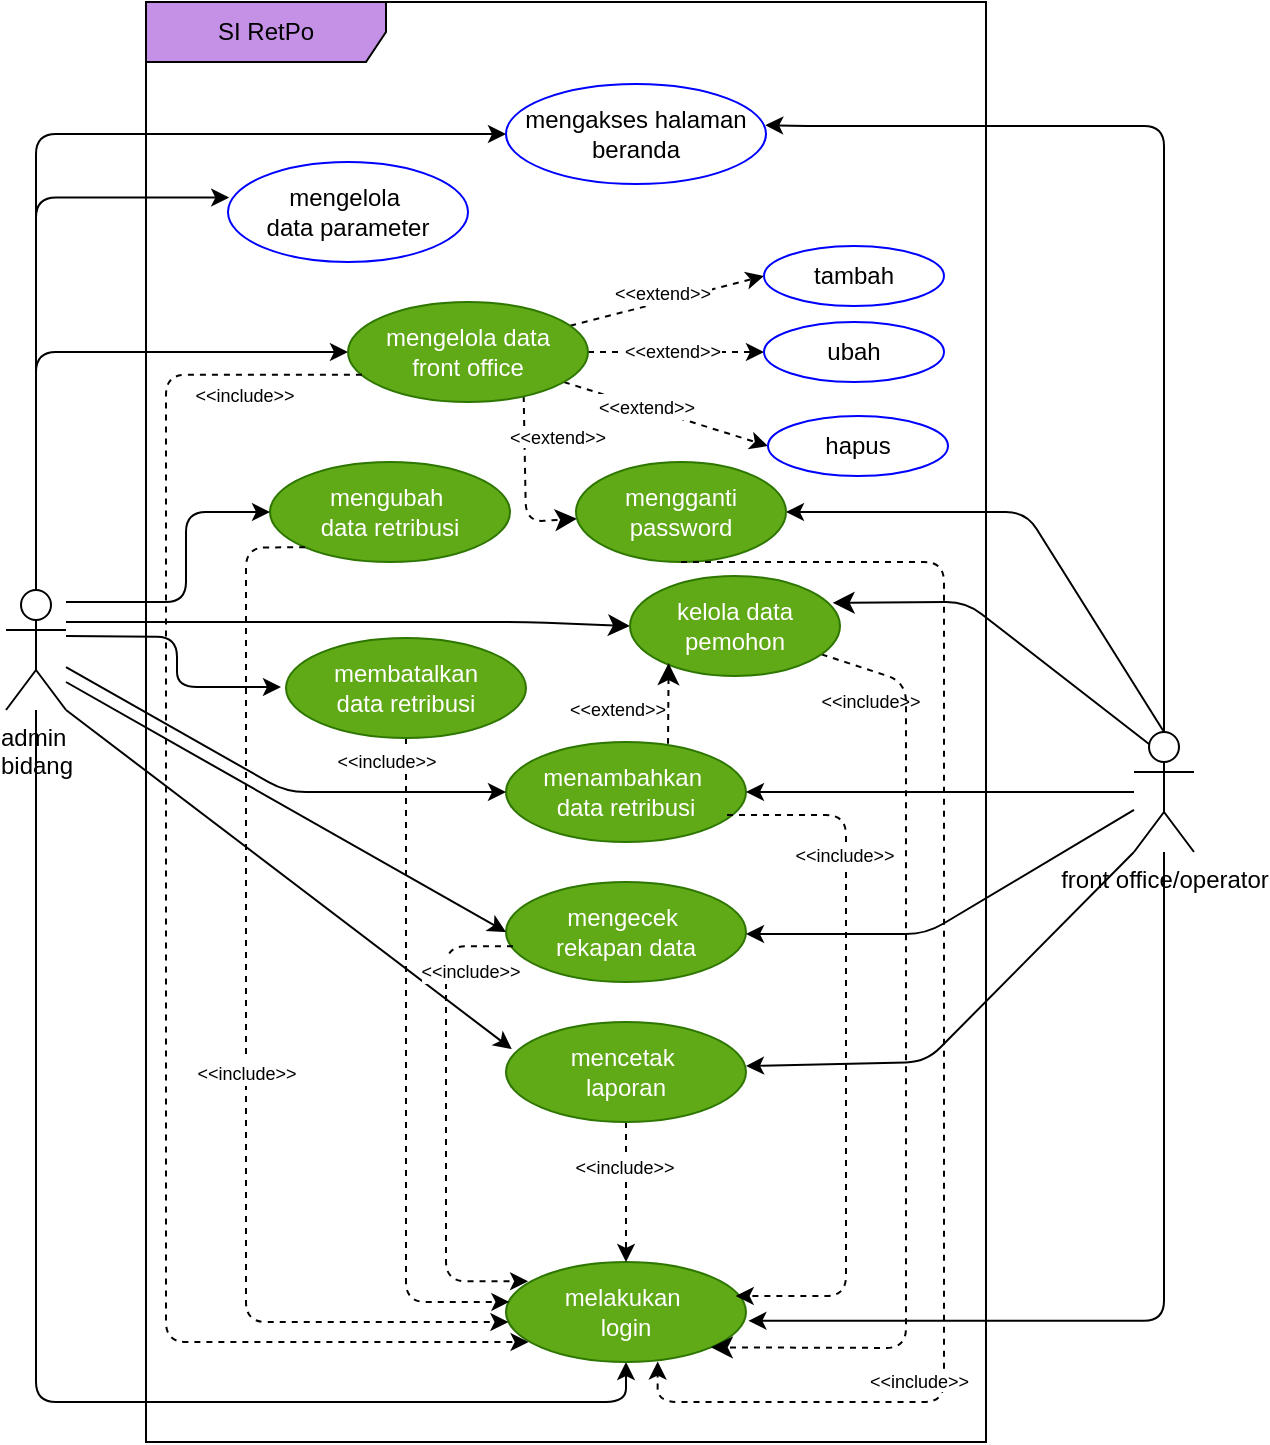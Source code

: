 <mxfile version="26.0.6" pages="3">
  <diagram name="use case" id="ukxG8gzlgrs9HhvgwXRx">
    <mxGraphModel dx="987" dy="1591" grid="1" gridSize="10" guides="1" tooltips="1" connect="1" arrows="1" fold="1" page="1" pageScale="1" pageWidth="850" pageHeight="1100" math="0" shadow="0">
      <root>
        <mxCell id="0" />
        <mxCell id="1" parent="0" />
        <mxCell id="dq5n2X-4svsOP9GwLVwc-16" style="edgeStyle=orthogonalEdgeStyle;rounded=1;orthogonalLoop=1;jettySize=auto;html=1;curved=0;entryX=-0.021;entryY=0.49;entryDx=0;entryDy=0;entryPerimeter=0;" parent="1" target="dq5n2X-4svsOP9GwLVwc-13" edge="1">
          <mxGeometry relative="1" as="geometry">
            <mxPoint x="130" y="267.0" as="sourcePoint" />
            <mxPoint x="240" y="273" as="targetPoint" />
          </mxGeometry>
        </mxCell>
        <mxCell id="dq5n2X-4svsOP9GwLVwc-21" style="edgeStyle=orthogonalEdgeStyle;rounded=1;orthogonalLoop=1;jettySize=auto;html=1;entryX=0;entryY=0.5;entryDx=0;entryDy=0;curved=0;" parent="1" source="dq5n2X-4svsOP9GwLVwc-3" target="dq5n2X-4svsOP9GwLVwc-8" edge="1">
          <mxGeometry relative="1" as="geometry">
            <Array as="points">
              <mxPoint x="115" y="125" />
            </Array>
          </mxGeometry>
        </mxCell>
        <mxCell id="FcmRMaOT2FB6kB3QNHi_-1" style="edgeStyle=orthogonalEdgeStyle;rounded=1;orthogonalLoop=1;jettySize=auto;html=1;entryX=0.5;entryY=1;entryDx=0;entryDy=0;curved=0;" parent="1" source="dq5n2X-4svsOP9GwLVwc-3" target="dq5n2X-4svsOP9GwLVwc-6" edge="1">
          <mxGeometry relative="1" as="geometry">
            <Array as="points">
              <mxPoint x="115" y="650" />
              <mxPoint x="410" y="650" />
            </Array>
          </mxGeometry>
        </mxCell>
        <mxCell id="rb40n_2ua-qW2_mSvcrI-3" style="edgeStyle=none;curved=0;rounded=1;orthogonalLoop=1;jettySize=auto;html=1;entryX=0;entryY=0.5;entryDx=0;entryDy=0;fontSize=12;startSize=8;endSize=8;" parent="1" target="rb40n_2ua-qW2_mSvcrI-1" edge="1">
          <mxGeometry relative="1" as="geometry">
            <mxPoint x="130" y="260" as="sourcePoint" />
            <Array as="points">
              <mxPoint x="250" y="260" />
              <mxPoint x="360" y="260" />
            </Array>
          </mxGeometry>
        </mxCell>
        <mxCell id="LrQLkKAdtE5SOXrFSm7I-2" style="edgeStyle=orthogonalEdgeStyle;rounded=1;orthogonalLoop=1;jettySize=auto;html=1;entryX=0;entryY=0.5;entryDx=0;entryDy=0;curved=0;" edge="1" parent="1" source="dq5n2X-4svsOP9GwLVwc-3" target="LrQLkKAdtE5SOXrFSm7I-1">
          <mxGeometry relative="1" as="geometry">
            <Array as="points">
              <mxPoint x="115" y="16" />
            </Array>
          </mxGeometry>
        </mxCell>
        <mxCell id="dq5n2X-4svsOP9GwLVwc-3" value="admin&amp;nbsp;&lt;div&gt;bidang&lt;/div&gt;" style="shape=umlActor;verticalLabelPosition=bottom;verticalAlign=top;html=1;outlineConnect=0;align=center;" parent="1" vertex="1">
          <mxGeometry x="100" y="244" width="30" height="60" as="geometry" />
        </mxCell>
        <mxCell id="dq5n2X-4svsOP9GwLVwc-4" value="SI RetPo" style="shape=umlFrame;whiteSpace=wrap;html=1;pointerEvents=0;fillColor=#C491E6;width=120;height=30;" parent="1" vertex="1">
          <mxGeometry x="170" y="-50" width="420" height="720" as="geometry" />
        </mxCell>
        <mxCell id="6KI5AN0sWsQQkwzKojnx-3" style="rounded=1;orthogonalLoop=1;jettySize=auto;html=1;entryX=1;entryY=0.5;entryDx=0;entryDy=0;exitX=0.5;exitY=0;exitDx=0;exitDy=0;exitPerimeter=0;jumpSize=6;" parent="1" source="dq5n2X-4svsOP9GwLVwc-5" target="6KI5AN0sWsQQkwzKojnx-1" edge="1">
          <mxGeometry relative="1" as="geometry">
            <Array as="points">
              <mxPoint x="610" y="205" />
            </Array>
          </mxGeometry>
        </mxCell>
        <mxCell id="rb40n_2ua-qW2_mSvcrI-2" style="edgeStyle=none;curved=0;rounded=1;orthogonalLoop=1;jettySize=auto;html=1;exitX=0.25;exitY=0.1;exitDx=0;exitDy=0;exitPerimeter=0;entryX=0.965;entryY=0.268;entryDx=0;entryDy=0;fontSize=12;startSize=8;endSize=8;entryPerimeter=0;" parent="1" source="dq5n2X-4svsOP9GwLVwc-5" target="rb40n_2ua-qW2_mSvcrI-1" edge="1">
          <mxGeometry relative="1" as="geometry">
            <Array as="points">
              <mxPoint x="580" y="250" />
            </Array>
          </mxGeometry>
        </mxCell>
        <mxCell id="dq5n2X-4svsOP9GwLVwc-5" value="front office/operator" style="shape=umlActor;verticalLabelPosition=bottom;verticalAlign=top;html=1;outlineConnect=0;" parent="1" vertex="1">
          <mxGeometry x="664" y="315" width="30" height="60" as="geometry" />
        </mxCell>
        <mxCell id="dq5n2X-4svsOP9GwLVwc-6" value="melakukan&amp;nbsp;&lt;div&gt;login&lt;/div&gt;" style="ellipse;whiteSpace=wrap;html=1;strokeColor=#2D7600;shadow=0;fillColor=#60a917;fontColor=#ffffff;" parent="1" vertex="1">
          <mxGeometry x="350" y="580" width="120" height="50" as="geometry" />
        </mxCell>
        <mxCell id="dq5n2X-4svsOP9GwLVwc-7" value="menambahkan&amp;nbsp;&lt;div&gt;data retribusi&lt;/div&gt;" style="ellipse;whiteSpace=wrap;html=1;strokeColor=#2D7600;shadow=0;fillColor=#60a917;fontColor=#ffffff;" parent="1" vertex="1">
          <mxGeometry x="350" y="320" width="120" height="50" as="geometry" />
        </mxCell>
        <mxCell id="dq5n2X-4svsOP9GwLVwc-28" style="rounded=0;orthogonalLoop=1;jettySize=auto;html=1;entryX=0;entryY=0.5;entryDx=0;entryDy=0;dashed=1;" parent="1" source="dq5n2X-4svsOP9GwLVwc-8" target="dq5n2X-4svsOP9GwLVwc-9" edge="1">
          <mxGeometry relative="1" as="geometry" />
        </mxCell>
        <mxCell id="dq5n2X-4svsOP9GwLVwc-29" style="edgeStyle=orthogonalEdgeStyle;rounded=0;orthogonalLoop=1;jettySize=auto;html=1;entryX=0;entryY=0.5;entryDx=0;entryDy=0;dashed=1;" parent="1" source="dq5n2X-4svsOP9GwLVwc-8" target="dq5n2X-4svsOP9GwLVwc-10" edge="1">
          <mxGeometry relative="1" as="geometry" />
        </mxCell>
        <mxCell id="dq5n2X-4svsOP9GwLVwc-30" style="rounded=0;orthogonalLoop=1;jettySize=auto;html=1;entryX=0;entryY=0.5;entryDx=0;entryDy=0;dashed=1;" parent="1" source="dq5n2X-4svsOP9GwLVwc-8" target="dq5n2X-4svsOP9GwLVwc-11" edge="1">
          <mxGeometry relative="1" as="geometry" />
        </mxCell>
        <mxCell id="rb40n_2ua-qW2_mSvcrI-9" style="edgeStyle=none;curved=0;rounded=1;orthogonalLoop=1;jettySize=auto;html=1;fontSize=12;startSize=8;endSize=8;dashed=1;exitX=0.732;exitY=0.939;exitDx=0;exitDy=0;exitPerimeter=0;" parent="1" source="dq5n2X-4svsOP9GwLVwc-8" target="6KI5AN0sWsQQkwzKojnx-1" edge="1">
          <mxGeometry relative="1" as="geometry">
            <Array as="points">
              <mxPoint x="360" y="210" />
            </Array>
          </mxGeometry>
        </mxCell>
        <mxCell id="dq5n2X-4svsOP9GwLVwc-8" value="mengelola data&lt;div&gt;front office&lt;/div&gt;" style="ellipse;whiteSpace=wrap;html=1;strokeColor=#2D7600;shadow=0;fillColor=#60a917;fontColor=#ffffff;" parent="1" vertex="1">
          <mxGeometry x="271" y="100" width="120" height="50" as="geometry" />
        </mxCell>
        <mxCell id="dq5n2X-4svsOP9GwLVwc-9" value="tambah" style="ellipse;whiteSpace=wrap;html=1;strokeColor=#0000FF;shadow=0;" parent="1" vertex="1">
          <mxGeometry x="479" y="72" width="90" height="30" as="geometry" />
        </mxCell>
        <mxCell id="dq5n2X-4svsOP9GwLVwc-10" value="ubah" style="ellipse;whiteSpace=wrap;html=1;strokeColor=#0000FF;shadow=0;" parent="1" vertex="1">
          <mxGeometry x="479" y="110" width="90" height="30" as="geometry" />
        </mxCell>
        <mxCell id="dq5n2X-4svsOP9GwLVwc-11" value="hapus" style="ellipse;whiteSpace=wrap;html=1;strokeColor=#0000FF;shadow=0;" parent="1" vertex="1">
          <mxGeometry x="481" y="157" width="90" height="30" as="geometry" />
        </mxCell>
        <mxCell id="dq5n2X-4svsOP9GwLVwc-12" value="mengubah&amp;nbsp;&lt;div&gt;data retribusi&lt;/div&gt;" style="ellipse;whiteSpace=wrap;html=1;strokeColor=#2D7600;shadow=0;fillColor=#60a917;fontColor=#ffffff;" parent="1" vertex="1">
          <mxGeometry x="232" y="180" width="120" height="50" as="geometry" />
        </mxCell>
        <mxCell id="dq5n2X-4svsOP9GwLVwc-38" style="edgeStyle=orthogonalEdgeStyle;rounded=1;orthogonalLoop=1;jettySize=auto;html=1;entryX=0.014;entryY=0.399;entryDx=0;entryDy=0;curved=0;dashed=1;entryPerimeter=0;" parent="1" source="dq5n2X-4svsOP9GwLVwc-13" target="dq5n2X-4svsOP9GwLVwc-6" edge="1">
          <mxGeometry relative="1" as="geometry">
            <Array as="points">
              <mxPoint x="300" y="600" />
            </Array>
          </mxGeometry>
        </mxCell>
        <mxCell id="dq5n2X-4svsOP9GwLVwc-13" value="membatalkan&lt;div&gt;data retribusi&lt;/div&gt;" style="ellipse;whiteSpace=wrap;html=1;strokeColor=#2D7600;shadow=0;fillColor=#60a917;fontColor=#ffffff;" parent="1" vertex="1">
          <mxGeometry x="240" y="268" width="120" height="50" as="geometry" />
        </mxCell>
        <mxCell id="dq5n2X-4svsOP9GwLVwc-14" value="&lt;div&gt;mengecek&amp;nbsp;&lt;/div&gt;&lt;div&gt;rekapan data&lt;/div&gt;" style="ellipse;whiteSpace=wrap;html=1;strokeColor=#2D7600;shadow=0;fillColor=#60a917;fontColor=#ffffff;" parent="1" vertex="1">
          <mxGeometry x="350" y="390" width="120" height="50" as="geometry" />
        </mxCell>
        <mxCell id="dq5n2X-4svsOP9GwLVwc-31" style="edgeStyle=orthogonalEdgeStyle;rounded=0;orthogonalLoop=1;jettySize=auto;html=1;dashed=1;" parent="1" source="dq5n2X-4svsOP9GwLVwc-15" target="dq5n2X-4svsOP9GwLVwc-6" edge="1">
          <mxGeometry relative="1" as="geometry" />
        </mxCell>
        <mxCell id="dq5n2X-4svsOP9GwLVwc-32" value="&lt;font style=&quot;font-size: 9px;&quot;&gt;&amp;lt;&amp;lt;include&amp;gt;&amp;gt;&lt;/font&gt;" style="edgeLabel;html=1;align=center;verticalAlign=middle;resizable=0;points=[];" parent="dq5n2X-4svsOP9GwLVwc-31" vertex="1" connectable="0">
          <mxGeometry x="-0.291" y="-1" relative="1" as="geometry">
            <mxPoint y="-3" as="offset" />
          </mxGeometry>
        </mxCell>
        <mxCell id="dq5n2X-4svsOP9GwLVwc-15" value="mencetak&amp;nbsp;&lt;div&gt;laporan&lt;/div&gt;" style="ellipse;whiteSpace=wrap;html=1;strokeColor=#2D7600;shadow=0;fillColor=#60a917;fontColor=#ffffff;" parent="1" vertex="1">
          <mxGeometry x="350" y="460" width="120" height="50" as="geometry" />
        </mxCell>
        <mxCell id="dq5n2X-4svsOP9GwLVwc-19" value="" style="endArrow=classic;html=1;rounded=1;" parent="1" source="dq5n2X-4svsOP9GwLVwc-5" target="dq5n2X-4svsOP9GwLVwc-7" edge="1">
          <mxGeometry width="50" height="50" relative="1" as="geometry">
            <mxPoint x="510" y="330" as="sourcePoint" />
            <mxPoint x="560" y="280" as="targetPoint" />
            <Array as="points">
              <mxPoint x="630" y="345" />
            </Array>
          </mxGeometry>
        </mxCell>
        <mxCell id="dq5n2X-4svsOP9GwLVwc-20" style="edgeStyle=orthogonalEdgeStyle;rounded=1;orthogonalLoop=1;jettySize=auto;html=1;curved=0;entryX=0;entryY=0.5;entryDx=0;entryDy=0;" parent="1" source="dq5n2X-4svsOP9GwLVwc-3" target="dq5n2X-4svsOP9GwLVwc-12" edge="1">
          <mxGeometry relative="1" as="geometry">
            <mxPoint x="140" y="250" as="sourcePoint" />
            <mxPoint x="250" y="285" as="targetPoint" />
            <Array as="points">
              <mxPoint x="190" y="250" />
              <mxPoint x="190" y="205" />
            </Array>
          </mxGeometry>
        </mxCell>
        <mxCell id="dq5n2X-4svsOP9GwLVwc-23" value="" style="endArrow=classic;html=1;rounded=1;entryX=0;entryY=0.5;entryDx=0;entryDy=0;" parent="1" source="dq5n2X-4svsOP9GwLVwc-3" target="dq5n2X-4svsOP9GwLVwc-7" edge="1">
          <mxGeometry width="50" height="50" relative="1" as="geometry">
            <mxPoint x="130" y="290" as="sourcePoint" />
            <mxPoint x="-100" y="352" as="targetPoint" />
            <Array as="points">
              <mxPoint x="240" y="345" />
            </Array>
          </mxGeometry>
        </mxCell>
        <mxCell id="dq5n2X-4svsOP9GwLVwc-24" value="" style="endArrow=classic;html=1;rounded=1;entryX=0;entryY=0.5;entryDx=0;entryDy=0;" parent="1" target="dq5n2X-4svsOP9GwLVwc-14" edge="1">
          <mxGeometry width="50" height="50" relative="1" as="geometry">
            <mxPoint x="130" y="290" as="sourcePoint" />
            <mxPoint x="350" y="362" as="targetPoint" />
            <Array as="points" />
          </mxGeometry>
        </mxCell>
        <mxCell id="dq5n2X-4svsOP9GwLVwc-25" value="" style="endArrow=classic;html=1;rounded=1;" parent="1" source="dq5n2X-4svsOP9GwLVwc-5" edge="1">
          <mxGeometry width="50" height="50" relative="1" as="geometry">
            <mxPoint x="700" y="354" as="sourcePoint" />
            <mxPoint x="470" y="416" as="targetPoint" />
            <Array as="points">
              <mxPoint x="560" y="416" />
            </Array>
          </mxGeometry>
        </mxCell>
        <mxCell id="dq5n2X-4svsOP9GwLVwc-26" value="" style="endArrow=classic;html=1;rounded=1;entryX=0.024;entryY=0.271;entryDx=0;entryDy=0;entryPerimeter=0;exitX=1;exitY=1;exitDx=0;exitDy=0;exitPerimeter=0;" parent="1" source="dq5n2X-4svsOP9GwLVwc-3" target="dq5n2X-4svsOP9GwLVwc-15" edge="1">
          <mxGeometry width="50" height="50" relative="1" as="geometry">
            <mxPoint x="140" y="310" as="sourcePoint" />
            <mxPoint x="360" y="425" as="targetPoint" />
            <Array as="points" />
          </mxGeometry>
        </mxCell>
        <mxCell id="dq5n2X-4svsOP9GwLVwc-27" value="" style="endArrow=classic;html=1;rounded=1;exitX=0;exitY=1;exitDx=0;exitDy=0;exitPerimeter=0;" parent="1" source="dq5n2X-4svsOP9GwLVwc-5" edge="1">
          <mxGeometry width="50" height="50" relative="1" as="geometry">
            <mxPoint x="700" y="420" as="sourcePoint" />
            <mxPoint x="470" y="482" as="targetPoint" />
            <Array as="points">
              <mxPoint x="560" y="480" />
            </Array>
          </mxGeometry>
        </mxCell>
        <mxCell id="dq5n2X-4svsOP9GwLVwc-33" style="edgeStyle=elbowEdgeStyle;rounded=1;orthogonalLoop=1;jettySize=auto;html=1;dashed=1;exitX=0.921;exitY=0.757;exitDx=0;exitDy=0;exitPerimeter=0;entryX=0.957;entryY=0.34;entryDx=0;entryDy=0;entryPerimeter=0;" parent="1" target="dq5n2X-4svsOP9GwLVwc-6" edge="1">
          <mxGeometry relative="1" as="geometry">
            <mxPoint x="460.52" y="356.55" as="sourcePoint" />
            <mxPoint x="445.64" y="580.0" as="targetPoint" />
            <Array as="points">
              <mxPoint x="520" y="480.01" />
            </Array>
          </mxGeometry>
        </mxCell>
        <mxCell id="dq5n2X-4svsOP9GwLVwc-34" value="&lt;font style=&quot;font-size: 9px;&quot;&gt;&amp;lt;&amp;lt;include&amp;gt;&amp;gt;&lt;/font&gt;" style="edgeLabel;html=1;align=center;verticalAlign=middle;resizable=0;points=[];" parent="dq5n2X-4svsOP9GwLVwc-33" vertex="1" connectable="0">
          <mxGeometry x="-0.291" y="-1" relative="1" as="geometry">
            <mxPoint y="-47" as="offset" />
          </mxGeometry>
        </mxCell>
        <mxCell id="dq5n2X-4svsOP9GwLVwc-36" style="edgeStyle=elbowEdgeStyle;rounded=1;orthogonalLoop=1;jettySize=auto;html=1;dashed=1;exitX=0.029;exitY=0.643;exitDx=0;exitDy=0;exitPerimeter=0;entryX=0.092;entryY=0.193;entryDx=0;entryDy=0;entryPerimeter=0;" parent="1" source="dq5n2X-4svsOP9GwLVwc-14" target="dq5n2X-4svsOP9GwLVwc-6" edge="1">
          <mxGeometry relative="1" as="geometry">
            <mxPoint x="470.52" y="366.55" as="sourcePoint" />
            <mxPoint x="480" y="615" as="targetPoint" />
            <Array as="points">
              <mxPoint x="320" y="510" />
            </Array>
          </mxGeometry>
        </mxCell>
        <mxCell id="dq5n2X-4svsOP9GwLVwc-37" value="&lt;font style=&quot;font-size: 9px;&quot;&gt;&amp;lt;&amp;lt;include&amp;gt;&amp;gt;&lt;/font&gt;" style="edgeLabel;html=1;align=center;verticalAlign=middle;resizable=0;points=[];" parent="dq5n2X-4svsOP9GwLVwc-36" vertex="1" connectable="0">
          <mxGeometry x="-0.291" y="-1" relative="1" as="geometry">
            <mxPoint x="13" y="-41" as="offset" />
          </mxGeometry>
        </mxCell>
        <mxCell id="dq5n2X-4svsOP9GwLVwc-39" style="edgeStyle=orthogonalEdgeStyle;rounded=1;orthogonalLoop=1;jettySize=auto;html=1;exitX=0;exitY=1;exitDx=0;exitDy=0;curved=0;dashed=1;" parent="1" source="dq5n2X-4svsOP9GwLVwc-12" target="dq5n2X-4svsOP9GwLVwc-6" edge="1">
          <mxGeometry relative="1" as="geometry">
            <Array as="points">
              <mxPoint x="220" y="223" />
              <mxPoint x="220" y="610" />
            </Array>
          </mxGeometry>
        </mxCell>
        <mxCell id="dq5n2X-4svsOP9GwLVwc-40" value="&lt;font style=&quot;font-size: 9px;&quot;&gt;&amp;lt;&amp;lt;include&amp;gt;&amp;gt;&lt;/font&gt;" style="edgeLabel;html=1;align=center;verticalAlign=middle;resizable=0;points=[];" parent="1" vertex="1" connectable="0">
          <mxGeometry x="290" y="328.997" as="geometry" />
        </mxCell>
        <mxCell id="dq5n2X-4svsOP9GwLVwc-41" value="&lt;font style=&quot;font-size: 9px;&quot;&gt;&amp;lt;&amp;lt;include&amp;gt;&amp;gt;&lt;/font&gt;" style="edgeLabel;html=1;align=center;verticalAlign=middle;resizable=0;points=[];" parent="1" vertex="1" connectable="0">
          <mxGeometry x="220" y="484.997" as="geometry" />
        </mxCell>
        <mxCell id="dq5n2X-4svsOP9GwLVwc-42" style="edgeStyle=orthogonalEdgeStyle;rounded=1;orthogonalLoop=1;jettySize=auto;html=1;exitX=0.058;exitY=0.727;exitDx=0;exitDy=0;curved=0;dashed=1;exitPerimeter=0;entryX=0.094;entryY=0.795;entryDx=0;entryDy=0;entryPerimeter=0;" parent="1" source="dq5n2X-4svsOP9GwLVwc-8" target="dq5n2X-4svsOP9GwLVwc-6" edge="1">
          <mxGeometry relative="1" as="geometry">
            <mxPoint x="267" y="232" as="sourcePoint" />
            <mxPoint x="372" y="630" as="targetPoint" />
            <Array as="points">
              <mxPoint x="180" y="136" />
              <mxPoint x="180" y="620" />
              <mxPoint x="361" y="620" />
            </Array>
          </mxGeometry>
        </mxCell>
        <mxCell id="dq5n2X-4svsOP9GwLVwc-43" value="&lt;font style=&quot;font-size: 9px;&quot;&gt;&amp;lt;&amp;lt;include&amp;gt;&amp;gt;&lt;/font&gt;" style="edgeLabel;html=1;align=center;verticalAlign=middle;resizable=0;points=[];" parent="1" vertex="1" connectable="0">
          <mxGeometry x="211" y="436.997" as="geometry">
            <mxPoint x="8" y="-291" as="offset" />
          </mxGeometry>
        </mxCell>
        <mxCell id="dq5n2X-4svsOP9GwLVwc-44" value="&lt;font style=&quot;font-size: 9px;&quot;&gt;&amp;lt;&amp;lt;extend&amp;gt;&amp;gt;&lt;/font&gt;" style="edgeLabel;html=1;align=center;verticalAlign=middle;resizable=0;points=[];" parent="1" vertex="1" connectable="0">
          <mxGeometry x="412" y="442.997" as="geometry">
            <mxPoint x="8" y="-291" as="offset" />
          </mxGeometry>
        </mxCell>
        <mxCell id="dq5n2X-4svsOP9GwLVwc-45" value="&lt;font style=&quot;font-size: 9px;&quot;&gt;&amp;lt;&amp;lt;extend&amp;gt;&amp;gt;&lt;/font&gt;" style="edgeLabel;html=1;align=center;verticalAlign=middle;resizable=0;points=[];" parent="1" vertex="1" connectable="0">
          <mxGeometry x="420" y="385.997" as="geometry">
            <mxPoint x="8" y="-291" as="offset" />
          </mxGeometry>
        </mxCell>
        <mxCell id="dq5n2X-4svsOP9GwLVwc-46" value="&lt;font style=&quot;font-size: 9px;&quot;&gt;&amp;lt;&amp;lt;extend&amp;gt;&amp;gt;&lt;/font&gt;" style="edgeLabel;html=1;align=center;verticalAlign=middle;resizable=0;points=[];" parent="1" vertex="1" connectable="0">
          <mxGeometry x="425" y="414.997" as="geometry">
            <mxPoint x="8" y="-291" as="offset" />
          </mxGeometry>
        </mxCell>
        <mxCell id="FcmRMaOT2FB6kB3QNHi_-2" style="edgeStyle=orthogonalEdgeStyle;rounded=1;orthogonalLoop=1;jettySize=auto;html=1;curved=0;entryX=1.01;entryY=0.588;entryDx=0;entryDy=0;entryPerimeter=0;" parent="1" source="dq5n2X-4svsOP9GwLVwc-5" target="dq5n2X-4svsOP9GwLVwc-6" edge="1">
          <mxGeometry relative="1" as="geometry">
            <Array as="points">
              <mxPoint x="679" y="609" />
            </Array>
          </mxGeometry>
        </mxCell>
        <mxCell id="6KI5AN0sWsQQkwzKojnx-1" value="mengganti password" style="ellipse;whiteSpace=wrap;html=1;strokeColor=#2D7600;shadow=0;fillColor=#60a917;fontColor=#ffffff;" parent="1" vertex="1">
          <mxGeometry x="385" y="180" width="105" height="50" as="geometry" />
        </mxCell>
        <mxCell id="6KI5AN0sWsQQkwzKojnx-4" style="edgeStyle=orthogonalEdgeStyle;rounded=1;orthogonalLoop=1;jettySize=auto;html=1;curved=0;dashed=1;entryX=0.632;entryY=0.995;entryDx=0;entryDy=0;entryPerimeter=0;" parent="1" source="6KI5AN0sWsQQkwzKojnx-1" target="dq5n2X-4svsOP9GwLVwc-6" edge="1">
          <mxGeometry relative="1" as="geometry">
            <Array as="points">
              <mxPoint x="569" y="230" />
              <mxPoint x="569" y="650" />
              <mxPoint x="426" y="650" />
            </Array>
            <mxPoint x="494.905" y="230.0" as="sourcePoint" />
            <mxPoint x="479" y="620.4" as="targetPoint" />
          </mxGeometry>
        </mxCell>
        <mxCell id="6KI5AN0sWsQQkwzKojnx-5" value="&lt;span style=&quot;font-size: 9px;&quot;&gt;&amp;lt;&amp;lt;include&amp;gt;&amp;gt;&lt;/span&gt;" style="edgeLabel;html=1;align=center;verticalAlign=middle;resizable=0;points=[];" parent="1" vertex="1" connectable="0">
          <mxGeometry x="537.0" y="303.002" as="geometry">
            <mxPoint x="-5" y="-4" as="offset" />
          </mxGeometry>
        </mxCell>
        <mxCell id="rb40n_2ua-qW2_mSvcrI-12" style="edgeStyle=none;curved=0;rounded=1;orthogonalLoop=1;jettySize=auto;html=1;entryX=1;entryY=1;entryDx=0;entryDy=0;fontSize=12;startSize=8;endSize=8;dashed=1;" parent="1" source="rb40n_2ua-qW2_mSvcrI-1" target="dq5n2X-4svsOP9GwLVwc-6" edge="1">
          <mxGeometry relative="1" as="geometry">
            <Array as="points">
              <mxPoint x="550" y="290" />
              <mxPoint x="550" y="623" />
            </Array>
          </mxGeometry>
        </mxCell>
        <mxCell id="rb40n_2ua-qW2_mSvcrI-1" value="kelola data&lt;div&gt;pemohon&lt;/div&gt;" style="ellipse;whiteSpace=wrap;html=1;strokeColor=#2D7600;shadow=0;fillColor=#60a917;fontColor=#ffffff;" parent="1" vertex="1">
          <mxGeometry x="412" y="237" width="105" height="50" as="geometry" />
        </mxCell>
        <mxCell id="rb40n_2ua-qW2_mSvcrI-4" style="edgeStyle=none;curved=1;rounded=0;orthogonalLoop=1;jettySize=auto;html=1;entryX=0.184;entryY=0.871;entryDx=0;entryDy=0;entryPerimeter=0;fontSize=12;startSize=8;endSize=8;dashed=1;exitX=0.675;exitY=0.018;exitDx=0;exitDy=0;exitPerimeter=0;" parent="1" source="dq5n2X-4svsOP9GwLVwc-7" target="rb40n_2ua-qW2_mSvcrI-1" edge="1">
          <mxGeometry relative="1" as="geometry">
            <mxPoint x="417.324" y="324.187" as="sourcePoint" />
            <mxPoint x="430.375" y="281.1" as="targetPoint" />
          </mxGeometry>
        </mxCell>
        <mxCell id="rb40n_2ua-qW2_mSvcrI-5" value="&lt;span style=&quot;color: rgb(0, 0, 0); font-family: Helvetica; font-size: 9px; font-style: normal; font-variant-ligatures: normal; font-variant-caps: normal; font-weight: 400; letter-spacing: normal; orphans: 2; text-align: center; text-indent: 0px; text-transform: none; widows: 2; word-spacing: 0px; -webkit-text-stroke-width: 0px; white-space: nowrap; background-color: rgb(255, 255, 255); text-decoration-thickness: initial; text-decoration-style: initial; text-decoration-color: initial; display: inline !important; float: none;&quot;&gt;&amp;lt;&amp;lt;extend&amp;gt;&amp;gt;&lt;/span&gt;" style="text;whiteSpace=wrap;html=1;" parent="1" vertex="1">
          <mxGeometry x="380" y="289" width="60" height="27" as="geometry" />
        </mxCell>
        <mxCell id="rb40n_2ua-qW2_mSvcrI-7" value="&lt;span style=&quot;color: rgb(0, 0, 0); font-family: Helvetica; font-size: 9px; font-style: normal; font-variant-ligatures: normal; font-variant-caps: normal; font-weight: 400; letter-spacing: normal; orphans: 2; text-align: center; text-indent: 0px; text-transform: none; widows: 2; word-spacing: 0px; -webkit-text-stroke-width: 0px; white-space: nowrap; background-color: rgb(255, 255, 255); text-decoration-thickness: initial; text-decoration-style: initial; text-decoration-color: initial; display: inline !important; float: none;&quot;&gt;&amp;lt;&amp;lt;include&amp;gt;&amp;gt;&lt;/span&gt;" style="text;whiteSpace=wrap;html=1;" parent="1" vertex="1">
          <mxGeometry x="530" y="625" width="50" height="10" as="geometry" />
        </mxCell>
        <mxCell id="rb40n_2ua-qW2_mSvcrI-11" value="&lt;span style=&quot;color: rgb(0, 0, 0); font-family: Helvetica; font-size: 9px; font-style: normal; font-variant-ligatures: normal; font-variant-caps: normal; font-weight: 400; letter-spacing: normal; orphans: 2; text-align: center; text-indent: 0px; text-transform: none; widows: 2; word-spacing: 0px; -webkit-text-stroke-width: 0px; white-space: nowrap; background-color: rgb(255, 255, 255); text-decoration-thickness: initial; text-decoration-style: initial; text-decoration-color: initial; display: inline !important; float: none;&quot;&gt;&amp;lt;&amp;lt;extend&amp;gt;&amp;gt;&lt;/span&gt;" style="text;whiteSpace=wrap;html=1;" parent="1" vertex="1">
          <mxGeometry x="350" y="153" width="60" height="27" as="geometry" />
        </mxCell>
        <mxCell id="eTvObXC_AzbHseTv6Wr1-1" value="mengelola&amp;nbsp;&lt;div&gt;data&amp;nbsp;&lt;span style=&quot;background-color: transparent; color: light-dark(rgb(0, 0, 0), rgb(255, 255, 255));&quot;&gt;parameter&lt;/span&gt;&lt;/div&gt;" style="ellipse;whiteSpace=wrap;html=1;strokeColor=#0000FF;shadow=0;" vertex="1" parent="1">
          <mxGeometry x="211" y="30" width="120" height="50" as="geometry" />
        </mxCell>
        <mxCell id="eTvObXC_AzbHseTv6Wr1-2" style="edgeStyle=orthogonalEdgeStyle;rounded=1;orthogonalLoop=1;jettySize=auto;html=1;exitX=0.5;exitY=0;exitDx=0;exitDy=0;exitPerimeter=0;entryX=0.005;entryY=0.356;entryDx=0;entryDy=0;entryPerimeter=0;curved=0;" edge="1" parent="1" source="dq5n2X-4svsOP9GwLVwc-3" target="eTvObXC_AzbHseTv6Wr1-1">
          <mxGeometry relative="1" as="geometry" />
        </mxCell>
        <mxCell id="LrQLkKAdtE5SOXrFSm7I-1" value="mengakses halaman beranda" style="ellipse;whiteSpace=wrap;html=1;strokeColor=#0000FF;shadow=0;" vertex="1" parent="1">
          <mxGeometry x="350" y="-9" width="130" height="50" as="geometry" />
        </mxCell>
        <mxCell id="LrQLkKAdtE5SOXrFSm7I-3" style="edgeStyle=orthogonalEdgeStyle;rounded=1;orthogonalLoop=1;jettySize=auto;html=1;entryX=0.997;entryY=0.412;entryDx=0;entryDy=0;entryPerimeter=0;curved=0;" edge="1" parent="1" source="dq5n2X-4svsOP9GwLVwc-5" target="LrQLkKAdtE5SOXrFSm7I-1">
          <mxGeometry relative="1" as="geometry">
            <Array as="points">
              <mxPoint x="679" y="12" />
              <mxPoint x="500" y="12" />
            </Array>
          </mxGeometry>
        </mxCell>
      </root>
    </mxGraphModel>
  </diagram>
  <diagram id="YjW7AD87J3cKyNsbQVYq" name="bpmn">
    <mxGraphModel dx="901" dy="492" grid="1" gridSize="10" guides="1" tooltips="1" connect="1" arrows="1" fold="1" page="1" pageScale="1" pageWidth="1169" pageHeight="827" math="0" shadow="0">
      <root>
        <mxCell id="0" />
        <mxCell id="1" parent="0" />
        <mxCell id="PzXRuTa8uYMyeLOgMuWR-1" value="melakukan login" style="swimlane;html=1;childLayout=stackLayout;resizeParent=1;resizeParentMax=0;horizontal=0;startSize=20;horizontalStack=0;fontSize=10;" parent="1" vertex="1">
          <mxGeometry x="50" y="50" width="970" height="300" as="geometry" />
        </mxCell>
        <mxCell id="PzXRuTa8uYMyeLOgMuWR-2" value="" style="edgeStyle=orthogonalEdgeStyle;rounded=0;orthogonalLoop=1;jettySize=auto;html=1;endArrow=classic;endFill=1;" parent="PzXRuTa8uYMyeLOgMuWR-1" source="PzXRuTa8uYMyeLOgMuWR-6" target="PzXRuTa8uYMyeLOgMuWR-11" edge="1">
          <mxGeometry relative="1" as="geometry" />
        </mxCell>
        <mxCell id="PzXRuTa8uYMyeLOgMuWR-3" value="admin / front office" style="swimlane;html=1;startSize=20;horizontal=0;" parent="PzXRuTa8uYMyeLOgMuWR-1" vertex="1">
          <mxGeometry x="20" width="950" height="140" as="geometry" />
        </mxCell>
        <mxCell id="PzXRuTa8uYMyeLOgMuWR-4" value="" style="edgeStyle=orthogonalEdgeStyle;rounded=0;orthogonalLoop=1;jettySize=auto;html=1;" parent="PzXRuTa8uYMyeLOgMuWR-3" source="PzXRuTa8uYMyeLOgMuWR-5" target="PzXRuTa8uYMyeLOgMuWR-6" edge="1">
          <mxGeometry relative="1" as="geometry" />
        </mxCell>
        <mxCell id="PzXRuTa8uYMyeLOgMuWR-5" value="start" style="ellipse;whiteSpace=wrap;html=1;fontSize=10;" parent="PzXRuTa8uYMyeLOgMuWR-3" vertex="1">
          <mxGeometry x="40" y="40" width="40" height="40" as="geometry" />
        </mxCell>
        <mxCell id="PzXRuTa8uYMyeLOgMuWR-6" value="&lt;font style=&quot;font-size: 10px;&quot;&gt;akses halaman login&lt;/font&gt;" style="rounded=1;whiteSpace=wrap;html=1;fontFamily=Helvetica;fontSize=12;fontColor=#000000;align=center;" parent="PzXRuTa8uYMyeLOgMuWR-3" vertex="1">
          <mxGeometry x="120" y="40" width="80" height="40" as="geometry" />
        </mxCell>
        <mxCell id="PzXRuTa8uYMyeLOgMuWR-7" value="" style="edgeStyle=orthogonalEdgeStyle;rounded=0;orthogonalLoop=1;jettySize=auto;html=1;" parent="PzXRuTa8uYMyeLOgMuWR-3" source="PzXRuTa8uYMyeLOgMuWR-8" target="PzXRuTa8uYMyeLOgMuWR-9" edge="1">
          <mxGeometry relative="1" as="geometry" />
        </mxCell>
        <mxCell id="PzXRuTa8uYMyeLOgMuWR-8" value="&lt;font style=&quot;font-size: 10px;&quot;&gt;mengisi username dan password&lt;/font&gt;" style="rounded=1;whiteSpace=wrap;html=1;fontColor=#000000;" parent="PzXRuTa8uYMyeLOgMuWR-3" vertex="1">
          <mxGeometry x="230" y="40" width="90" height="40" as="geometry" />
        </mxCell>
        <mxCell id="PzXRuTa8uYMyeLOgMuWR-9" value="&lt;font style=&quot;font-size: 10px;&quot;&gt;klik&amp;nbsp;&lt;/font&gt;&lt;div&gt;&lt;font style=&quot;font-size: 10px;&quot;&gt;tombol login&lt;/font&gt;&lt;/div&gt;" style="whiteSpace=wrap;html=1;fontColor=#000000;rounded=1;" parent="PzXRuTa8uYMyeLOgMuWR-3" vertex="1">
          <mxGeometry x="360" y="37.5" width="80" height="45" as="geometry" />
        </mxCell>
        <mxCell id="PzXRuTa8uYMyeLOgMuWR-10" value="SI RetPo" style="swimlane;html=1;startSize=20;horizontal=0;" parent="PzXRuTa8uYMyeLOgMuWR-1" vertex="1">
          <mxGeometry x="20" y="140" width="950" height="160" as="geometry" />
        </mxCell>
        <mxCell id="PzXRuTa8uYMyeLOgMuWR-11" value="&lt;font style=&quot;font-size: 10px;&quot;&gt;menampilkan&amp;nbsp;&lt;/font&gt;&lt;div&gt;&lt;font style=&quot;font-size: 10px;&quot;&gt;form login&lt;/font&gt;&lt;/div&gt;" style="rounded=1;whiteSpace=wrap;html=1;fontFamily=Helvetica;fontSize=12;fontColor=#000000;align=center;" parent="PzXRuTa8uYMyeLOgMuWR-10" vertex="1">
          <mxGeometry x="110" y="50" width="100" height="40" as="geometry" />
        </mxCell>
        <mxCell id="PzXRuTa8uYMyeLOgMuWR-12" value="" style="edgeStyle=orthogonalEdgeStyle;rounded=0;orthogonalLoop=1;jettySize=auto;html=1;entryX=1;entryY=0.75;entryDx=0;entryDy=0;" parent="PzXRuTa8uYMyeLOgMuWR-10" source="PzXRuTa8uYMyeLOgMuWR-14" target="PzXRuTa8uYMyeLOgMuWR-11" edge="1">
          <mxGeometry relative="1" as="geometry">
            <mxPoint x="280" y="80" as="targetPoint" />
          </mxGeometry>
        </mxCell>
        <mxCell id="PzXRuTa8uYMyeLOgMuWR-13" value="" style="edgeStyle=orthogonalEdgeStyle;rounded=0;orthogonalLoop=1;jettySize=auto;html=1;" parent="PzXRuTa8uYMyeLOgMuWR-10" source="PzXRuTa8uYMyeLOgMuWR-14" target="PzXRuTa8uYMyeLOgMuWR-19" edge="1">
          <mxGeometry relative="1" as="geometry" />
        </mxCell>
        <mxCell id="PzXRuTa8uYMyeLOgMuWR-14" value="" style="rhombus;whiteSpace=wrap;html=1;fontColor=#000000;rounded=0;" parent="PzXRuTa8uYMyeLOgMuWR-10" vertex="1">
          <mxGeometry x="349" y="50" width="60" height="60" as="geometry" />
        </mxCell>
        <mxCell id="PzXRuTa8uYMyeLOgMuWR-15" value="&lt;font style=&quot;font-size: 7px;&quot;&gt;data login valid?&lt;/font&gt;" style="text;html=1;align=center;verticalAlign=middle;whiteSpace=wrap;rounded=0;" parent="PzXRuTa8uYMyeLOgMuWR-10" vertex="1">
          <mxGeometry x="320" y="10" width="60" height="20" as="geometry" />
        </mxCell>
        <mxCell id="PzXRuTa8uYMyeLOgMuWR-16" value="&lt;font style=&quot;font-size: 8px;&quot;&gt;tidak&lt;/font&gt;" style="text;html=1;align=center;verticalAlign=middle;whiteSpace=wrap;rounded=0;" parent="PzXRuTa8uYMyeLOgMuWR-10" vertex="1">
          <mxGeometry x="327" y="64" width="27" height="15" as="geometry" />
        </mxCell>
        <mxCell id="PzXRuTa8uYMyeLOgMuWR-17" value="&lt;font style=&quot;font-size: 8px;&quot;&gt;ya&lt;/font&gt;" style="text;html=1;align=center;verticalAlign=middle;whiteSpace=wrap;rounded=0;" parent="PzXRuTa8uYMyeLOgMuWR-10" vertex="1">
          <mxGeometry x="409" y="62.5" width="20" height="15" as="geometry" />
        </mxCell>
        <mxCell id="PzXRuTa8uYMyeLOgMuWR-18" value="menampilkan halaman admin" style="whiteSpace=wrap;html=1;fontColor=#000000;rounded=1;fontSize=10;" parent="PzXRuTa8uYMyeLOgMuWR-10" vertex="1">
          <mxGeometry x="770" y="62.5" width="80" height="40" as="geometry" />
        </mxCell>
        <mxCell id="PzXRuTa8uYMyeLOgMuWR-19" value="" style="rhombus;whiteSpace=wrap;html=1;fontColor=#000000;rounded=0;" parent="PzXRuTa8uYMyeLOgMuWR-10" vertex="1">
          <mxGeometry x="490" y="50" width="60" height="60" as="geometry" />
        </mxCell>
        <mxCell id="PzXRuTa8uYMyeLOgMuWR-20" value="" style="endArrow=classic;html=1;rounded=1;exitX=0.5;exitY=1;exitDx=0;exitDy=0;entryX=-0.022;entryY=0.62;entryDx=0;entryDy=0;entryPerimeter=0;curved=0;" parent="PzXRuTa8uYMyeLOgMuWR-10" source="PzXRuTa8uYMyeLOgMuWR-19" target="PzXRuTa8uYMyeLOgMuWR-26" edge="1">
          <mxGeometry width="50" height="50" relative="1" as="geometry">
            <mxPoint x="520" y="150" as="sourcePoint" />
            <mxPoint x="630" y="140" as="targetPoint" />
            <Array as="points">
              <mxPoint x="520" y="140" />
            </Array>
          </mxGeometry>
        </mxCell>
        <mxCell id="PzXRuTa8uYMyeLOgMuWR-21" value="&lt;font style=&quot;font-size: 8px;&quot;&gt;admin atau&amp;nbsp;&amp;nbsp;&lt;/font&gt;&lt;div&gt;&lt;font style=&quot;font-size: 8px;&quot;&gt;front office?&lt;/font&gt;&lt;/div&gt;" style="text;html=1;align=center;verticalAlign=middle;whiteSpace=wrap;rounded=0;fontSize=8;" parent="PzXRuTa8uYMyeLOgMuWR-10" vertex="1">
          <mxGeometry x="445" y="81" width="64" height="30" as="geometry" />
        </mxCell>
        <mxCell id="PzXRuTa8uYMyeLOgMuWR-22" value="end" style="ellipse;whiteSpace=wrap;html=1;fontSize=10;" parent="PzXRuTa8uYMyeLOgMuWR-10" vertex="1">
          <mxGeometry x="880" y="60" width="40" height="40" as="geometry" />
        </mxCell>
        <mxCell id="PzXRuTa8uYMyeLOgMuWR-23" value="" style="endArrow=classic;html=1;rounded=0;entryX=0;entryY=0.5;entryDx=0;entryDy=0;exitX=0.999;exitY=0.445;exitDx=0;exitDy=0;exitPerimeter=0;" parent="PzXRuTa8uYMyeLOgMuWR-10" source="PzXRuTa8uYMyeLOgMuWR-18" target="PzXRuTa8uYMyeLOgMuWR-22" edge="1">
          <mxGeometry width="50" height="50" relative="1" as="geometry">
            <mxPoint x="580" y="60" as="sourcePoint" />
            <mxPoint x="630" y="10" as="targetPoint" />
          </mxGeometry>
        </mxCell>
        <mxCell id="PzXRuTa8uYMyeLOgMuWR-24" value="&lt;font style=&quot;font-size: 8px;&quot;&gt;admin&lt;/font&gt;" style="text;html=1;align=center;verticalAlign=middle;whiteSpace=wrap;rounded=0;fontSize=8;" parent="PzXRuTa8uYMyeLOgMuWR-10" vertex="1">
          <mxGeometry x="565" y="7" width="60" height="15" as="geometry" />
        </mxCell>
        <mxCell id="PzXRuTa8uYMyeLOgMuWR-25" value="login sebagai admin bidang" style="whiteSpace=wrap;html=1;fontColor=#000000;rounded=1;fontSize=10;" parent="PzXRuTa8uYMyeLOgMuWR-10" vertex="1">
          <mxGeometry x="633" y="7" width="80" height="40" as="geometry" />
        </mxCell>
        <mxCell id="PzXRuTa8uYMyeLOgMuWR-26" value="login sebagai front office" style="whiteSpace=wrap;html=1;fontColor=#000000;rounded=1;fontSize=10;" parent="PzXRuTa8uYMyeLOgMuWR-10" vertex="1">
          <mxGeometry x="633" y="116" width="80" height="40" as="geometry" />
        </mxCell>
        <mxCell id="PzXRuTa8uYMyeLOgMuWR-27" value="" style="endArrow=classic;html=1;rounded=1;exitX=0.5;exitY=0;exitDx=0;exitDy=0;curved=0;entryX=0.001;entryY=0.352;entryDx=0;entryDy=0;entryPerimeter=0;" parent="PzXRuTa8uYMyeLOgMuWR-10" source="PzXRuTa8uYMyeLOgMuWR-19" target="PzXRuTa8uYMyeLOgMuWR-25" edge="1">
          <mxGeometry width="50" height="50" relative="1" as="geometry">
            <mxPoint x="522" y="-5" as="sourcePoint" />
            <mxPoint x="630" y="23" as="targetPoint" />
            <Array as="points">
              <mxPoint x="520" y="20" />
            </Array>
          </mxGeometry>
        </mxCell>
        <mxCell id="PzXRuTa8uYMyeLOgMuWR-28" value="&lt;font style=&quot;font-size: 8px;&quot;&gt;front office&lt;/font&gt;" style="text;html=1;align=center;verticalAlign=middle;whiteSpace=wrap;rounded=0;fontSize=8;" parent="PzXRuTa8uYMyeLOgMuWR-10" vertex="1">
          <mxGeometry x="567" y="124.5" width="60" height="15" as="geometry" />
        </mxCell>
        <mxCell id="PzXRuTa8uYMyeLOgMuWR-29" value="" style="endArrow=classic;html=1;rounded=1;entryX=0.5;entryY=0;entryDx=0;entryDy=0;exitX=1;exitY=0.5;exitDx=0;exitDy=0;curved=0;" parent="PzXRuTa8uYMyeLOgMuWR-10" source="PzXRuTa8uYMyeLOgMuWR-25" target="PzXRuTa8uYMyeLOgMuWR-18" edge="1">
          <mxGeometry width="50" height="50" relative="1" as="geometry">
            <mxPoint x="600" y="170" as="sourcePoint" />
            <mxPoint x="650" y="120" as="targetPoint" />
            <Array as="points">
              <mxPoint x="810" y="27" />
            </Array>
          </mxGeometry>
        </mxCell>
        <mxCell id="PzXRuTa8uYMyeLOgMuWR-30" value="" style="endArrow=classic;html=1;rounded=1;entryX=0.5;entryY=1;entryDx=0;entryDy=0;exitX=1.03;exitY=0.586;exitDx=0;exitDy=0;exitPerimeter=0;curved=0;" parent="PzXRuTa8uYMyeLOgMuWR-10" source="PzXRuTa8uYMyeLOgMuWR-26" target="PzXRuTa8uYMyeLOgMuWR-18" edge="1">
          <mxGeometry width="50" height="50" relative="1" as="geometry">
            <mxPoint x="600" y="170" as="sourcePoint" />
            <mxPoint x="650" y="120" as="targetPoint" />
            <Array as="points">
              <mxPoint x="810" y="140" />
            </Array>
          </mxGeometry>
        </mxCell>
        <mxCell id="PzXRuTa8uYMyeLOgMuWR-31" value="" style="edgeStyle=orthogonalEdgeStyle;rounded=1;orthogonalLoop=1;jettySize=auto;html=1;curved=0;" parent="PzXRuTa8uYMyeLOgMuWR-1" source="PzXRuTa8uYMyeLOgMuWR-11" target="PzXRuTa8uYMyeLOgMuWR-8" edge="1">
          <mxGeometry relative="1" as="geometry" />
        </mxCell>
        <mxCell id="PzXRuTa8uYMyeLOgMuWR-32" value="" style="edgeStyle=orthogonalEdgeStyle;rounded=1;orthogonalLoop=1;jettySize=auto;html=1;curved=0;" parent="PzXRuTa8uYMyeLOgMuWR-1" source="PzXRuTa8uYMyeLOgMuWR-9" target="PzXRuTa8uYMyeLOgMuWR-14" edge="1">
          <mxGeometry relative="1" as="geometry">
            <mxPoint x="400" y="160" as="targetPoint" />
            <Array as="points">
              <mxPoint x="420" y="120" />
              <mxPoint x="400" y="120" />
            </Array>
          </mxGeometry>
        </mxCell>
        <mxCell id="GfhD3Xz5B-OhdLcK-dK1-1" value="menambah data retribusi" style="swimlane;html=1;childLayout=stackLayout;resizeParent=1;resizeParentMax=0;horizontal=0;startSize=20;horizontalStack=0;fontSize=10;" parent="1" vertex="1">
          <mxGeometry x="40" y="890" width="1110" height="300" as="geometry" />
        </mxCell>
        <mxCell id="GfhD3Xz5B-OhdLcK-dK1-3" value="admin / front office" style="swimlane;html=1;startSize=20;horizontal=0;" parent="GfhD3Xz5B-OhdLcK-dK1-1" vertex="1">
          <mxGeometry x="20" width="1090" height="140" as="geometry" />
        </mxCell>
        <mxCell id="GfhD3Xz5B-OhdLcK-dK1-4" value="" style="edgeStyle=orthogonalEdgeStyle;rounded=0;orthogonalLoop=1;jettySize=auto;html=1;" parent="GfhD3Xz5B-OhdLcK-dK1-3" source="GfhD3Xz5B-OhdLcK-dK1-5" target="GfhD3Xz5B-OhdLcK-dK1-6" edge="1">
          <mxGeometry relative="1" as="geometry" />
        </mxCell>
        <mxCell id="GfhD3Xz5B-OhdLcK-dK1-5" value="start" style="ellipse;whiteSpace=wrap;html=1;fontSize=10;" parent="GfhD3Xz5B-OhdLcK-dK1-3" vertex="1">
          <mxGeometry x="40" y="40" width="40" height="40" as="geometry" />
        </mxCell>
        <mxCell id="GfhD3Xz5B-OhdLcK-dK1-6" value="&lt;font style=&quot;font-size: 10px;&quot;&gt;melakukan&amp;nbsp;&lt;/font&gt;&lt;div&gt;&lt;font style=&quot;font-size: 10px;&quot;&gt;login&lt;/font&gt;&lt;/div&gt;" style="rounded=1;whiteSpace=wrap;html=1;fontFamily=Helvetica;fontSize=12;fontColor=#000000;align=center;" parent="GfhD3Xz5B-OhdLcK-dK1-3" vertex="1">
          <mxGeometry x="111" y="40" width="80" height="40" as="geometry" />
        </mxCell>
        <mxCell id="cabN3YggVSz9ZFgIlcv0-1" value="&lt;span style=&quot;font-size: 10px;&quot;&gt;pilih menu menambah data retribusi&amp;nbsp;&lt;/span&gt;" style="rounded=1;whiteSpace=wrap;html=1;fontFamily=Helvetica;fontSize=12;fontColor=#000000;align=center;" parent="GfhD3Xz5B-OhdLcK-dK1-3" vertex="1">
          <mxGeometry x="239" y="30" width="100" height="68" as="geometry" />
        </mxCell>
        <mxCell id="cabN3YggVSz9ZFgIlcv0-2" style="edgeStyle=orthogonalEdgeStyle;rounded=0;orthogonalLoop=1;jettySize=auto;html=1;" parent="GfhD3Xz5B-OhdLcK-dK1-3" source="GfhD3Xz5B-OhdLcK-dK1-6" edge="1">
          <mxGeometry relative="1" as="geometry">
            <mxPoint x="240" y="60" as="targetPoint" />
          </mxGeometry>
        </mxCell>
        <mxCell id="GfhD3Xz5B-OhdLcK-dK1-10" value="SI RetPo" style="swimlane;html=1;startSize=20;horizontal=0;" parent="GfhD3Xz5B-OhdLcK-dK1-1" vertex="1">
          <mxGeometry x="20" y="140" width="1090" height="160" as="geometry" />
        </mxCell>
        <mxCell id="GfhD3Xz5B-OhdLcK-dK1-11" value="&lt;font style=&quot;font-size: 10px;&quot;&gt;menampilkan&amp;nbsp;&lt;/font&gt;&lt;span style=&quot;font-size: 10px; background-color: initial;&quot;&gt;form&amp;nbsp;&lt;/span&gt;&lt;div&gt;&lt;font style=&quot;font-size: 10px;&quot;&gt;tambah data retribusi&lt;/font&gt;&lt;/div&gt;" style="rounded=1;whiteSpace=wrap;html=1;fontFamily=Helvetica;fontSize=12;fontColor=#000000;align=center;" parent="GfhD3Xz5B-OhdLcK-dK1-10" vertex="1">
          <mxGeometry x="232" y="50" width="120" height="40" as="geometry" />
        </mxCell>
        <mxCell id="CkSFJg1d17copl6vnDE8-3" style="edgeStyle=orthogonalEdgeStyle;rounded=0;orthogonalLoop=1;jettySize=auto;html=1;entryX=0.472;entryY=0.085;entryDx=0;entryDy=0;entryPerimeter=0;" parent="GfhD3Xz5B-OhdLcK-dK1-1" source="cabN3YggVSz9ZFgIlcv0-1" target="GfhD3Xz5B-OhdLcK-dK1-11" edge="1">
          <mxGeometry relative="1" as="geometry" />
        </mxCell>
        <mxCell id="ZjEGa7sTNImFNYMbBXR6-1" value="mengecek rekapan data" style="swimlane;html=1;childLayout=stackLayout;resizeParent=1;resizeParentMax=0;horizontal=0;startSize=20;horizontalStack=0;fontSize=10;" parent="1" vertex="1">
          <mxGeometry x="40" y="1280" width="1110" height="300" as="geometry" />
        </mxCell>
        <mxCell id="ZjEGa7sTNImFNYMbBXR6-2" value="" style="edgeStyle=orthogonalEdgeStyle;rounded=0;orthogonalLoop=1;jettySize=auto;html=1;endArrow=classic;endFill=1;exitX=0.5;exitY=1;exitDx=0;exitDy=0;" parent="ZjEGa7sTNImFNYMbBXR6-1" source="cabN3YggVSz9ZFgIlcv0-4" target="ZjEGa7sTNImFNYMbBXR6-18" edge="1">
          <mxGeometry relative="1" as="geometry">
            <mxPoint x="285" y="89" as="sourcePoint" />
          </mxGeometry>
        </mxCell>
        <mxCell id="ZjEGa7sTNImFNYMbBXR6-13" value="" style="edgeStyle=orthogonalEdgeStyle;rounded=1;orthogonalLoop=1;jettySize=auto;html=1;curved=0;" parent="ZjEGa7sTNImFNYMbBXR6-1" source="ZjEGa7sTNImFNYMbBXR6-18" target="ZjEGa7sTNImFNYMbBXR6-8" edge="1">
          <mxGeometry relative="1" as="geometry" />
        </mxCell>
        <mxCell id="ZjEGa7sTNImFNYMbBXR6-3" value="admin / front office" style="swimlane;html=1;startSize=20;horizontal=0;" parent="ZjEGa7sTNImFNYMbBXR6-1" vertex="1">
          <mxGeometry x="20" width="1090" height="140" as="geometry" />
        </mxCell>
        <mxCell id="ZjEGa7sTNImFNYMbBXR6-4" value="" style="edgeStyle=orthogonalEdgeStyle;rounded=0;orthogonalLoop=1;jettySize=auto;html=1;" parent="ZjEGa7sTNImFNYMbBXR6-3" source="ZjEGa7sTNImFNYMbBXR6-5" target="ZjEGa7sTNImFNYMbBXR6-6" edge="1">
          <mxGeometry relative="1" as="geometry" />
        </mxCell>
        <mxCell id="ZjEGa7sTNImFNYMbBXR6-5" value="start" style="ellipse;whiteSpace=wrap;html=1;fontSize=10;" parent="ZjEGa7sTNImFNYMbBXR6-3" vertex="1">
          <mxGeometry x="40" y="48" width="40" height="40" as="geometry" />
        </mxCell>
        <mxCell id="cabN3YggVSz9ZFgIlcv0-5" style="edgeStyle=orthogonalEdgeStyle;rounded=0;orthogonalLoop=1;jettySize=auto;html=1;entryX=0;entryY=0.5;entryDx=0;entryDy=0;" parent="ZjEGa7sTNImFNYMbBXR6-3" source="ZjEGa7sTNImFNYMbBXR6-6" target="cabN3YggVSz9ZFgIlcv0-4" edge="1">
          <mxGeometry relative="1" as="geometry" />
        </mxCell>
        <mxCell id="ZjEGa7sTNImFNYMbBXR6-6" value="&lt;font style=&quot;font-size: 10px;&quot;&gt;melakukan&amp;nbsp;&lt;/font&gt;&lt;div&gt;&lt;font style=&quot;font-size: 10px;&quot;&gt;login&lt;/font&gt;&lt;/div&gt;" style="rounded=1;whiteSpace=wrap;html=1;fontFamily=Helvetica;fontSize=12;fontColor=#000000;align=center;" parent="ZjEGa7sTNImFNYMbBXR6-3" vertex="1">
          <mxGeometry x="106" y="48" width="80" height="40" as="geometry" />
        </mxCell>
        <mxCell id="ZjEGa7sTNImFNYMbBXR6-7" value="" style="edgeStyle=orthogonalEdgeStyle;rounded=0;orthogonalLoop=1;jettySize=auto;html=1;entryX=0.015;entryY=0.492;entryDx=0;entryDy=0;entryPerimeter=0;" parent="ZjEGa7sTNImFNYMbBXR6-3" source="ZjEGa7sTNImFNYMbBXR6-8" target="zzdOkMJyCF90BAqHjT8_-1" edge="1">
          <mxGeometry relative="1" as="geometry">
            <mxPoint x="460" y="69" as="targetPoint" />
          </mxGeometry>
        </mxCell>
        <mxCell id="ZjEGa7sTNImFNYMbBXR6-8" value="&lt;font style=&quot;font-size: 10px;&quot;&gt;pilih jenis rekapan&lt;/font&gt;" style="rounded=1;whiteSpace=wrap;html=1;fontColor=#000000;" parent="ZjEGa7sTNImFNYMbBXR6-3" vertex="1">
          <mxGeometry x="352" y="49" width="70" height="40" as="geometry" />
        </mxCell>
        <mxCell id="ZjEGa7sTNImFNYMbBXR6-11" value="&lt;span style=&quot;font-size: 10px;&quot;&gt;rekapan harian&lt;/span&gt;" style="whiteSpace=wrap;html=1;fontColor=#000000;rounded=1;" parent="ZjEGa7sTNImFNYMbBXR6-3" vertex="1">
          <mxGeometry x="575" y="11" width="100" height="30" as="geometry" />
        </mxCell>
        <mxCell id="zzdOkMJyCF90BAqHjT8_-6" style="edgeStyle=orthogonalEdgeStyle;rounded=1;orthogonalLoop=1;jettySize=auto;html=1;entryX=0;entryY=0.5;entryDx=0;entryDy=0;exitX=0.5;exitY=0;exitDx=0;exitDy=0;curved=0;" parent="ZjEGa7sTNImFNYMbBXR6-3" source="zzdOkMJyCF90BAqHjT8_-1" target="ZjEGa7sTNImFNYMbBXR6-11" edge="1">
          <mxGeometry relative="1" as="geometry" />
        </mxCell>
        <mxCell id="zzdOkMJyCF90BAqHjT8_-9" value="harian" style="edgeLabel;html=1;align=center;verticalAlign=middle;resizable=0;points=[];fontSize=9;" parent="zzdOkMJyCF90BAqHjT8_-6" vertex="1" connectable="0">
          <mxGeometry x="0.001" y="1" relative="1" as="geometry">
            <mxPoint x="5" as="offset" />
          </mxGeometry>
        </mxCell>
        <mxCell id="zzdOkMJyCF90BAqHjT8_-7" style="edgeStyle=orthogonalEdgeStyle;rounded=0;orthogonalLoop=1;jettySize=auto;html=1;entryX=0;entryY=0.5;entryDx=0;entryDy=0;" parent="ZjEGa7sTNImFNYMbBXR6-3" source="zzdOkMJyCF90BAqHjT8_-1" target="zzdOkMJyCF90BAqHjT8_-4" edge="1">
          <mxGeometry relative="1" as="geometry" />
        </mxCell>
        <mxCell id="zzdOkMJyCF90BAqHjT8_-10" value="bulanan" style="edgeLabel;html=1;align=center;verticalAlign=middle;resizable=0;points=[];fontSize=9;" parent="zzdOkMJyCF90BAqHjT8_-7" vertex="1" connectable="0">
          <mxGeometry x="-0.237" relative="1" as="geometry">
            <mxPoint y="-1" as="offset" />
          </mxGeometry>
        </mxCell>
        <mxCell id="zzdOkMJyCF90BAqHjT8_-8" style="edgeStyle=orthogonalEdgeStyle;rounded=1;orthogonalLoop=1;jettySize=auto;html=1;entryX=0;entryY=0.5;entryDx=0;entryDy=0;exitX=0.5;exitY=1;exitDx=0;exitDy=0;curved=0;" parent="ZjEGa7sTNImFNYMbBXR6-3" source="zzdOkMJyCF90BAqHjT8_-1" target="zzdOkMJyCF90BAqHjT8_-5" edge="1">
          <mxGeometry relative="1" as="geometry" />
        </mxCell>
        <mxCell id="zzdOkMJyCF90BAqHjT8_-11" value="tahunan" style="edgeLabel;html=1;align=center;verticalAlign=middle;resizable=0;points=[];fontSize=9;" parent="zzdOkMJyCF90BAqHjT8_-8" vertex="1" connectable="0">
          <mxGeometry x="-0.048" y="1" relative="1" as="geometry">
            <mxPoint x="13" as="offset" />
          </mxGeometry>
        </mxCell>
        <mxCell id="zzdOkMJyCF90BAqHjT8_-1" value="" style="rhombus;whiteSpace=wrap;html=1;" parent="ZjEGa7sTNImFNYMbBXR6-3" vertex="1">
          <mxGeometry x="465" y="49" width="50" height="40" as="geometry" />
        </mxCell>
        <mxCell id="zzdOkMJyCF90BAqHjT8_-4" value="&lt;span style=&quot;font-size: 10px;&quot;&gt;rekapan bulanan&lt;/span&gt;" style="whiteSpace=wrap;html=1;fontColor=#000000;rounded=1;" parent="ZjEGa7sTNImFNYMbBXR6-3" vertex="1">
          <mxGeometry x="575" y="54" width="100" height="30" as="geometry" />
        </mxCell>
        <mxCell id="zzdOkMJyCF90BAqHjT8_-5" value="&lt;span style=&quot;font-size: 10px;&quot;&gt;rekapan tahunan&lt;/span&gt;" style="whiteSpace=wrap;html=1;fontColor=#000000;rounded=1;" parent="ZjEGa7sTNImFNYMbBXR6-3" vertex="1">
          <mxGeometry x="575" y="99" width="100" height="30" as="geometry" />
        </mxCell>
        <mxCell id="cabN3YggVSz9ZFgIlcv0-4" value="&lt;span style=&quot;font-size: 10px;&quot;&gt;pilih menu rekapan data&lt;/span&gt;" style="rounded=1;whiteSpace=wrap;html=1;fontFamily=Helvetica;fontSize=12;fontColor=#000000;align=center;" parent="ZjEGa7sTNImFNYMbBXR6-3" vertex="1">
          <mxGeometry x="218" y="34" width="100" height="68" as="geometry" />
        </mxCell>
        <mxCell id="zzdOkMJyCF90BAqHjT8_-12" style="edgeStyle=orthogonalEdgeStyle;rounded=1;orthogonalLoop=1;jettySize=auto;html=1;entryX=0.5;entryY=0;entryDx=0;entryDy=0;curved=0;" parent="ZjEGa7sTNImFNYMbBXR6-1" source="zzdOkMJyCF90BAqHjT8_-5" target="ZjEGa7sTNImFNYMbBXR6-22" edge="1">
          <mxGeometry relative="1" as="geometry" />
        </mxCell>
        <mxCell id="zzdOkMJyCF90BAqHjT8_-13" style="edgeStyle=orthogonalEdgeStyle;rounded=1;orthogonalLoop=1;jettySize=auto;html=1;curved=0;" parent="ZjEGa7sTNImFNYMbBXR6-1" source="zzdOkMJyCF90BAqHjT8_-4" target="ZjEGa7sTNImFNYMbBXR6-22" edge="1">
          <mxGeometry relative="1" as="geometry" />
        </mxCell>
        <mxCell id="zzdOkMJyCF90BAqHjT8_-14" style="edgeStyle=orthogonalEdgeStyle;rounded=1;orthogonalLoop=1;jettySize=auto;html=1;curved=0;" parent="ZjEGa7sTNImFNYMbBXR6-1" source="ZjEGa7sTNImFNYMbBXR6-11" target="ZjEGa7sTNImFNYMbBXR6-22" edge="1">
          <mxGeometry relative="1" as="geometry" />
        </mxCell>
        <mxCell id="ZjEGa7sTNImFNYMbBXR6-17" value="SI RetPo" style="swimlane;html=1;startSize=20;horizontal=0;" parent="ZjEGa7sTNImFNYMbBXR6-1" vertex="1">
          <mxGeometry x="20" y="140" width="1090" height="160" as="geometry" />
        </mxCell>
        <mxCell id="ZjEGa7sTNImFNYMbBXR6-18" value="&lt;span style=&quot;font-size: 10px;&quot;&gt;menampilkan halaman rekapan data&lt;/span&gt;" style="rounded=1;whiteSpace=wrap;html=1;fontFamily=Helvetica;fontSize=12;fontColor=#000000;align=center;" parent="ZjEGa7sTNImFNYMbBXR6-17" vertex="1">
          <mxGeometry x="208" y="51" width="120" height="40" as="geometry" />
        </mxCell>
        <mxCell id="ZjEGa7sTNImFNYMbBXR6-19" value="end" style="ellipse;whiteSpace=wrap;html=1;fontSize=10;" parent="ZjEGa7sTNImFNYMbBXR6-17" vertex="1">
          <mxGeometry x="1020" y="55" width="40" height="40" as="geometry" />
        </mxCell>
        <mxCell id="Kg-G2qCGkAr90vWu4b9P-30" style="edgeStyle=none;curved=1;rounded=0;orthogonalLoop=1;jettySize=auto;html=1;entryX=0;entryY=0.5;entryDx=0;entryDy=0;fontSize=12;startSize=8;endSize=8;" edge="1" parent="ZjEGa7sTNImFNYMbBXR6-17" source="ZjEGa7sTNImFNYMbBXR6-22" target="Kg-G2qCGkAr90vWu4b9P-29">
          <mxGeometry relative="1" as="geometry" />
        </mxCell>
        <mxCell id="ZjEGa7sTNImFNYMbBXR6-22" value="&lt;span style=&quot;font-size: 10px;&quot;&gt;hitung dan tampilkan total retribusi&lt;/span&gt;" style="whiteSpace=wrap;html=1;fontColor=#000000;rounded=1;" parent="ZjEGa7sTNImFNYMbBXR6-17" vertex="1">
          <mxGeometry x="680" y="51" width="100" height="48" as="geometry" />
        </mxCell>
        <mxCell id="Kg-G2qCGkAr90vWu4b9P-31" style="edgeStyle=none;curved=1;rounded=0;orthogonalLoop=1;jettySize=auto;html=1;entryX=0;entryY=0.5;entryDx=0;entryDy=0;fontSize=12;startSize=8;endSize=8;" edge="1" parent="ZjEGa7sTNImFNYMbBXR6-17" source="Kg-G2qCGkAr90vWu4b9P-29" target="ZjEGa7sTNImFNYMbBXR6-19">
          <mxGeometry relative="1" as="geometry" />
        </mxCell>
        <mxCell id="Kg-G2qCGkAr90vWu4b9P-29" value="&lt;span style=&quot;font-size: 10px;&quot;&gt;menampilkan status data:&lt;/span&gt;&lt;div&gt;&lt;span style=&quot;font-size: 10px;&quot;&gt;(data masuk, data proses, data selesai)&lt;/span&gt;&lt;/div&gt;" style="whiteSpace=wrap;html=1;fontColor=#000000;rounded=1;" vertex="1" parent="ZjEGa7sTNImFNYMbBXR6-17">
          <mxGeometry x="830" y="48.5" width="150" height="53" as="geometry" />
        </mxCell>
        <mxCell id="zzdOkMJyCF90BAqHjT8_-15" value="mengunduh laporan" style="swimlane;html=1;childLayout=stackLayout;resizeParent=1;resizeParentMax=0;horizontal=0;startSize=20;horizontalStack=0;fontSize=10;" parent="1" vertex="1">
          <mxGeometry x="40" y="1660" width="790" height="300" as="geometry" />
        </mxCell>
        <mxCell id="zzdOkMJyCF90BAqHjT8_-16" value="" style="edgeStyle=orthogonalEdgeStyle;rounded=0;orthogonalLoop=1;jettySize=auto;html=1;endArrow=classic;endFill=1;" parent="zzdOkMJyCF90BAqHjT8_-15" source="zzdOkMJyCF90BAqHjT8_-21" target="zzdOkMJyCF90BAqHjT8_-35" edge="1">
          <mxGeometry relative="1" as="geometry" />
        </mxCell>
        <mxCell id="zzdOkMJyCF90BAqHjT8_-18" value="admin / front office" style="swimlane;html=1;startSize=20;horizontal=0;" parent="zzdOkMJyCF90BAqHjT8_-15" vertex="1">
          <mxGeometry x="20" width="770" height="140" as="geometry" />
        </mxCell>
        <mxCell id="zzdOkMJyCF90BAqHjT8_-19" value="" style="edgeStyle=orthogonalEdgeStyle;rounded=0;orthogonalLoop=1;jettySize=auto;html=1;" parent="zzdOkMJyCF90BAqHjT8_-18" source="zzdOkMJyCF90BAqHjT8_-20" target="zzdOkMJyCF90BAqHjT8_-21" edge="1">
          <mxGeometry relative="1" as="geometry" />
        </mxCell>
        <mxCell id="zzdOkMJyCF90BAqHjT8_-20" value="start" style="ellipse;whiteSpace=wrap;html=1;fontSize=10;" parent="zzdOkMJyCF90BAqHjT8_-18" vertex="1">
          <mxGeometry x="40" y="48" width="40" height="40" as="geometry" />
        </mxCell>
        <mxCell id="zzdOkMJyCF90BAqHjT8_-21" value="&lt;font style=&quot;font-size: 10px;&quot;&gt;melakukan&amp;nbsp;&lt;/font&gt;&lt;div&gt;&lt;font style=&quot;font-size: 10px;&quot;&gt;login&lt;/font&gt;&lt;/div&gt;" style="rounded=1;whiteSpace=wrap;html=1;fontFamily=Helvetica;fontSize=12;fontColor=#000000;align=center;" parent="zzdOkMJyCF90BAqHjT8_-18" vertex="1">
          <mxGeometry x="110" y="48" width="80" height="40" as="geometry" />
        </mxCell>
        <mxCell id="zzdOkMJyCF90BAqHjT8_-23" value="&lt;font style=&quot;font-size: 10px;&quot;&gt;klik unduh laporan&lt;/font&gt;" style="rounded=1;whiteSpace=wrap;html=1;fontColor=#000000;" parent="zzdOkMJyCF90BAqHjT8_-18" vertex="1">
          <mxGeometry x="525" y="48" width="70" height="40" as="geometry" />
        </mxCell>
        <mxCell id="Kg-G2qCGkAr90vWu4b9P-37" style="edgeStyle=none;curved=1;rounded=0;orthogonalLoop=1;jettySize=auto;html=1;entryX=0;entryY=0.5;entryDx=0;entryDy=0;fontSize=12;startSize=8;endSize=8;" edge="1" parent="zzdOkMJyCF90BAqHjT8_-18" source="Kg-G2qCGkAr90vWu4b9P-32" target="Kg-G2qCGkAr90vWu4b9P-34">
          <mxGeometry relative="1" as="geometry" />
        </mxCell>
        <mxCell id="Kg-G2qCGkAr90vWu4b9P-32" value="&lt;font style=&quot;font-size: 10px;&quot;&gt;pilih format&amp;nbsp;&lt;/font&gt;&lt;div&gt;&lt;font style=&quot;font-size: 10px;&quot;&gt;file&lt;/font&gt;&lt;/div&gt;" style="rounded=1;whiteSpace=wrap;html=1;fontColor=#000000;" vertex="1" parent="zzdOkMJyCF90BAqHjT8_-18">
          <mxGeometry x="320" y="44" width="70" height="48" as="geometry" />
        </mxCell>
        <mxCell id="Kg-G2qCGkAr90vWu4b9P-36" style="edgeStyle=none;curved=1;rounded=0;orthogonalLoop=1;jettySize=auto;html=1;entryX=0;entryY=0.5;entryDx=0;entryDy=0;fontSize=12;startSize=8;endSize=8;" edge="1" parent="zzdOkMJyCF90BAqHjT8_-18" source="Kg-G2qCGkAr90vWu4b9P-33" target="Kg-G2qCGkAr90vWu4b9P-32">
          <mxGeometry relative="1" as="geometry" />
        </mxCell>
        <mxCell id="Kg-G2qCGkAr90vWu4b9P-33" value="&lt;font style=&quot;font-size: 10px;&quot;&gt;pilih jenis&lt;/font&gt;&lt;div&gt;&lt;font style=&quot;font-size: 10px;&quot;&gt;laporan&lt;/font&gt;&lt;/div&gt;" style="rounded=1;whiteSpace=wrap;html=1;fontColor=#000000;" vertex="1" parent="zzdOkMJyCF90BAqHjT8_-18">
          <mxGeometry x="220" y="44" width="70" height="48" as="geometry" />
        </mxCell>
        <mxCell id="Kg-G2qCGkAr90vWu4b9P-38" style="edgeStyle=none;curved=1;rounded=0;orthogonalLoop=1;jettySize=auto;html=1;entryX=0;entryY=0.5;entryDx=0;entryDy=0;fontSize=12;startSize=8;endSize=8;" edge="1" parent="zzdOkMJyCF90BAqHjT8_-18" source="Kg-G2qCGkAr90vWu4b9P-34" target="zzdOkMJyCF90BAqHjT8_-23">
          <mxGeometry relative="1" as="geometry" />
        </mxCell>
        <mxCell id="Kg-G2qCGkAr90vWu4b9P-34" value="&lt;font style=&quot;font-size: 10px;&quot;&gt;pilih periode laporan&lt;/font&gt;" style="rounded=1;whiteSpace=wrap;html=1;fontColor=#000000;" vertex="1" parent="zzdOkMJyCF90BAqHjT8_-18">
          <mxGeometry x="420" y="44" width="70" height="48" as="geometry" />
        </mxCell>
        <mxCell id="zzdOkMJyCF90BAqHjT8_-34" value="SI RetPo" style="swimlane;html=1;startSize=20;horizontal=0;" parent="zzdOkMJyCF90BAqHjT8_-15" vertex="1">
          <mxGeometry x="20" y="140" width="770" height="160" as="geometry" />
        </mxCell>
        <mxCell id="zzdOkMJyCF90BAqHjT8_-35" value="&lt;span style=&quot;font-size: 10px;&quot;&gt;menampilkan halaman cetak laporan&lt;/span&gt;" style="rounded=1;whiteSpace=wrap;html=1;fontFamily=Helvetica;fontSize=12;fontColor=#000000;align=center;" parent="zzdOkMJyCF90BAqHjT8_-34" vertex="1">
          <mxGeometry x="90" y="50" width="120" height="40" as="geometry" />
        </mxCell>
        <mxCell id="zzdOkMJyCF90BAqHjT8_-36" value="end" style="ellipse;whiteSpace=wrap;html=1;fontSize=10;" parent="zzdOkMJyCF90BAqHjT8_-34" vertex="1">
          <mxGeometry x="643" y="46" width="40" height="40" as="geometry" />
        </mxCell>
        <mxCell id="zzdOkMJyCF90BAqHjT8_-37" style="edgeStyle=orthogonalEdgeStyle;rounded=0;orthogonalLoop=1;jettySize=auto;html=1;entryX=0;entryY=0.5;entryDx=0;entryDy=0;" parent="zzdOkMJyCF90BAqHjT8_-34" source="zzdOkMJyCF90BAqHjT8_-38" target="zzdOkMJyCF90BAqHjT8_-36" edge="1">
          <mxGeometry relative="1" as="geometry" />
        </mxCell>
        <mxCell id="zzdOkMJyCF90BAqHjT8_-38" value="&lt;span style=&quot;font-size: 10px;&quot;&gt;eksport ke file dokumen&lt;/span&gt;" style="whiteSpace=wrap;html=1;fontColor=#000000;rounded=1;" parent="zzdOkMJyCF90BAqHjT8_-34" vertex="1">
          <mxGeometry x="517" y="42" width="89" height="48" as="geometry" />
        </mxCell>
        <mxCell id="Kg-G2qCGkAr90vWu4b9P-39" style="edgeStyle=none;curved=1;rounded=0;orthogonalLoop=1;jettySize=auto;html=1;entryX=0.5;entryY=0;entryDx=0;entryDy=0;fontSize=12;startSize=8;endSize=8;" edge="1" parent="zzdOkMJyCF90BAqHjT8_-15" source="zzdOkMJyCF90BAqHjT8_-23" target="zzdOkMJyCF90BAqHjT8_-38">
          <mxGeometry relative="1" as="geometry" />
        </mxCell>
        <mxCell id="Kg-G2qCGkAr90vWu4b9P-40" style="edgeStyle=none;curved=0;rounded=1;orthogonalLoop=1;jettySize=auto;html=1;entryX=0.5;entryY=1;entryDx=0;entryDy=0;fontSize=12;startSize=8;endSize=8;" edge="1" parent="zzdOkMJyCF90BAqHjT8_-15" source="zzdOkMJyCF90BAqHjT8_-35" target="Kg-G2qCGkAr90vWu4b9P-33">
          <mxGeometry relative="1" as="geometry">
            <Array as="points">
              <mxPoint x="275" y="210" />
            </Array>
          </mxGeometry>
        </mxCell>
        <mxCell id="D_ce0C0oUi4sfx0a4yDY-1" value="mengubah data retribusi" style="swimlane;html=1;childLayout=stackLayout;resizeParent=1;resizeParentMax=0;horizontal=0;startSize=20;horizontalStack=0;fontSize=10;" parent="1" vertex="1">
          <mxGeometry x="1203" y="50" width="1050" height="280" as="geometry" />
        </mxCell>
        <mxCell id="D_ce0C0oUi4sfx0a4yDY-3" value="admin" style="swimlane;html=1;startSize=20;horizontal=0;" parent="D_ce0C0oUi4sfx0a4yDY-1" vertex="1">
          <mxGeometry x="20" width="1030" height="140" as="geometry" />
        </mxCell>
        <mxCell id="D_ce0C0oUi4sfx0a4yDY-4" value="" style="edgeStyle=orthogonalEdgeStyle;rounded=0;orthogonalLoop=1;jettySize=auto;html=1;" parent="D_ce0C0oUi4sfx0a4yDY-3" source="D_ce0C0oUi4sfx0a4yDY-5" target="D_ce0C0oUi4sfx0a4yDY-6" edge="1">
          <mxGeometry relative="1" as="geometry" />
        </mxCell>
        <mxCell id="D_ce0C0oUi4sfx0a4yDY-5" value="start" style="ellipse;whiteSpace=wrap;html=1;fontSize=10;" parent="D_ce0C0oUi4sfx0a4yDY-3" vertex="1">
          <mxGeometry x="40" y="40" width="40" height="40" as="geometry" />
        </mxCell>
        <mxCell id="qqZLgSf0G_c8wqPdOZ5L-15" style="edgeStyle=orthogonalEdgeStyle;rounded=0;orthogonalLoop=1;jettySize=auto;html=1;entryX=0;entryY=0.5;entryDx=0;entryDy=0;" parent="D_ce0C0oUi4sfx0a4yDY-3" source="D_ce0C0oUi4sfx0a4yDY-6" target="qqZLgSf0G_c8wqPdOZ5L-14" edge="1">
          <mxGeometry relative="1" as="geometry" />
        </mxCell>
        <mxCell id="D_ce0C0oUi4sfx0a4yDY-6" value="&lt;span style=&quot;font-size: 10px;&quot;&gt;login&amp;nbsp;&lt;/span&gt;&lt;div&gt;&lt;span style=&quot;font-size: 10px;&quot;&gt;sebagai admin&lt;/span&gt;&lt;/div&gt;" style="rounded=1;whiteSpace=wrap;html=1;fontFamily=Helvetica;fontSize=12;fontColor=#000000;align=center;" parent="D_ce0C0oUi4sfx0a4yDY-3" vertex="1">
          <mxGeometry x="120" y="40" width="80" height="40" as="geometry" />
        </mxCell>
        <mxCell id="qqZLgSf0G_c8wqPdOZ5L-5" style="edgeStyle=orthogonalEdgeStyle;rounded=0;orthogonalLoop=1;jettySize=auto;html=1;entryX=0;entryY=0.5;entryDx=0;entryDy=0;" parent="D_ce0C0oUi4sfx0a4yDY-3" source="D_ce0C0oUi4sfx0a4yDY-11" target="qqZLgSf0G_c8wqPdOZ5L-4" edge="1">
          <mxGeometry relative="1" as="geometry" />
        </mxCell>
        <mxCell id="qqZLgSf0G_c8wqPdOZ5L-6" value="&lt;font style=&quot;font-size: 9px;&quot;&gt;simpan?&lt;/font&gt;" style="edgeLabel;html=1;align=center;verticalAlign=middle;resizable=0;points=[];" parent="qqZLgSf0G_c8wqPdOZ5L-5" vertex="1" connectable="0">
          <mxGeometry x="-0.252" relative="1" as="geometry">
            <mxPoint x="10" y="-1" as="offset" />
          </mxGeometry>
        </mxCell>
        <mxCell id="D_ce0C0oUi4sfx0a4yDY-11" value="&lt;span style=&quot;font-size: 10px;&quot;&gt;mengubah data retribusi&lt;/span&gt;&lt;div&gt;&lt;span style=&quot;font-size: 10px;&quot;&gt;(luasan, rincian prasarana,&amp;nbsp;&lt;/span&gt;&lt;/div&gt;&lt;div&gt;&lt;span style=&quot;font-size: 10px;&quot;&gt;dan lainnya)&lt;/span&gt;&lt;/div&gt;" style="whiteSpace=wrap;html=1;fontColor=#000000;rounded=1;" parent="D_ce0C0oUi4sfx0a4yDY-3" vertex="1">
          <mxGeometry x="362" y="34" width="140" height="60" as="geometry" />
        </mxCell>
        <mxCell id="D_ce0C0oUi4sfx0a4yDY-12" value="&lt;span style=&quot;font-size: 10px;&quot;&gt;klik tombol&amp;nbsp;&lt;/span&gt;&lt;div&gt;&lt;span style=&quot;font-size: 10px;&quot;&gt;simpan data&lt;/span&gt;&lt;/div&gt;" style="whiteSpace=wrap;html=1;fontColor=#000000;rounded=1;" parent="D_ce0C0oUi4sfx0a4yDY-3" vertex="1">
          <mxGeometry x="724" y="18" width="89" height="32" as="geometry" />
        </mxCell>
        <mxCell id="qqZLgSf0G_c8wqPdOZ5L-7" style="edgeStyle=orthogonalEdgeStyle;rounded=1;orthogonalLoop=1;jettySize=auto;html=1;exitX=1;exitY=0;exitDx=0;exitDy=0;curved=0;" parent="D_ce0C0oUi4sfx0a4yDY-3" source="qqZLgSf0G_c8wqPdOZ5L-4" target="D_ce0C0oUi4sfx0a4yDY-12" edge="1">
          <mxGeometry relative="1" as="geometry" />
        </mxCell>
        <mxCell id="qqZLgSf0G_c8wqPdOZ5L-11" value="ya" style="edgeLabel;html=1;align=center;verticalAlign=middle;resizable=0;points=[];fontSize=9;" parent="qqZLgSf0G_c8wqPdOZ5L-7" vertex="1" connectable="0">
          <mxGeometry x="-0.375" relative="1" as="geometry">
            <mxPoint x="-6" y="-1" as="offset" />
          </mxGeometry>
        </mxCell>
        <mxCell id="qqZLgSf0G_c8wqPdOZ5L-9" style="edgeStyle=orthogonalEdgeStyle;rounded=1;orthogonalLoop=1;jettySize=auto;html=1;exitX=1;exitY=1;exitDx=0;exitDy=0;entryX=0;entryY=0.5;entryDx=0;entryDy=0;curved=0;" parent="D_ce0C0oUi4sfx0a4yDY-3" source="qqZLgSf0G_c8wqPdOZ5L-4" target="qqZLgSf0G_c8wqPdOZ5L-8" edge="1">
          <mxGeometry relative="1" as="geometry" />
        </mxCell>
        <mxCell id="qqZLgSf0G_c8wqPdOZ5L-12" value="tidak" style="edgeLabel;html=1;align=center;verticalAlign=middle;resizable=0;points=[];fontSize=9;" parent="qqZLgSf0G_c8wqPdOZ5L-9" vertex="1" connectable="0">
          <mxGeometry x="-0.519" relative="1" as="geometry">
            <mxPoint as="offset" />
          </mxGeometry>
        </mxCell>
        <mxCell id="qqZLgSf0G_c8wqPdOZ5L-4" value="" style="rhombus;whiteSpace=wrap;html=1;fontColor=#000000;rounded=0;" parent="D_ce0C0oUi4sfx0a4yDY-3" vertex="1">
          <mxGeometry x="574" y="34" width="60" height="60" as="geometry" />
        </mxCell>
        <mxCell id="qqZLgSf0G_c8wqPdOZ5L-8" value="&lt;span style=&quot;font-size: 10px;&quot;&gt;klik tombol&amp;nbsp;&lt;/span&gt;&lt;div&gt;&lt;span style=&quot;font-size: 10px;&quot;&gt;batal&lt;/span&gt;&lt;/div&gt;" style="whiteSpace=wrap;html=1;fontColor=#000000;rounded=1;" parent="D_ce0C0oUi4sfx0a4yDY-3" vertex="1">
          <mxGeometry x="724" y="94" width="89" height="32" as="geometry" />
        </mxCell>
        <mxCell id="qqZLgSf0G_c8wqPdOZ5L-14" value="&lt;span style=&quot;font-size: 10px;&quot;&gt;pilih data yang akan diubah&lt;/span&gt;" style="rounded=1;whiteSpace=wrap;html=1;fontFamily=Helvetica;fontSize=12;fontColor=#000000;align=center;" parent="D_ce0C0oUi4sfx0a4yDY-3" vertex="1">
          <mxGeometry x="238" y="30" width="80" height="60" as="geometry" />
        </mxCell>
        <mxCell id="D_ce0C0oUi4sfx0a4yDY-16" style="edgeStyle=orthogonalEdgeStyle;rounded=1;orthogonalLoop=1;jettySize=auto;html=1;entryX=0.546;entryY=0.012;entryDx=0;entryDy=0;entryPerimeter=0;curved=0;" parent="D_ce0C0oUi4sfx0a4yDY-1" source="D_ce0C0oUi4sfx0a4yDY-12" target="D_ce0C0oUi4sfx0a4yDY-22" edge="1">
          <mxGeometry relative="1" as="geometry" />
        </mxCell>
        <mxCell id="D_ce0C0oUi4sfx0a4yDY-17" value="SI RetPo" style="swimlane;html=1;startSize=20;horizontal=0;" parent="D_ce0C0oUi4sfx0a4yDY-1" vertex="1">
          <mxGeometry x="20" y="140" width="1030" height="140" as="geometry" />
        </mxCell>
        <mxCell id="D_ce0C0oUi4sfx0a4yDY-19" value="end" style="ellipse;whiteSpace=wrap;html=1;fontSize=10;" parent="D_ce0C0oUi4sfx0a4yDY-17" vertex="1">
          <mxGeometry x="976" y="61" width="40" height="40" as="geometry" />
        </mxCell>
        <mxCell id="D_ce0C0oUi4sfx0a4yDY-20" value="&lt;span style=&quot;font-size: 10px;&quot;&gt;membatalkan&amp;nbsp;&lt;/span&gt;&lt;div&gt;&lt;span style=&quot;font-size: 10px;&quot;&gt;perubahan data&lt;/span&gt;&lt;/div&gt;" style="whiteSpace=wrap;html=1;fontColor=#000000;rounded=1;" parent="D_ce0C0oUi4sfx0a4yDY-17" vertex="1">
          <mxGeometry x="594" y="65" width="111" height="40" as="geometry" />
        </mxCell>
        <mxCell id="D_ce0C0oUi4sfx0a4yDY-21" style="edgeStyle=orthogonalEdgeStyle;rounded=0;orthogonalLoop=1;jettySize=auto;html=1;entryX=0;entryY=0.5;entryDx=0;entryDy=0;" parent="D_ce0C0oUi4sfx0a4yDY-17" source="D_ce0C0oUi4sfx0a4yDY-22" target="D_ce0C0oUi4sfx0a4yDY-19" edge="1">
          <mxGeometry relative="1" as="geometry" />
        </mxCell>
        <mxCell id="D_ce0C0oUi4sfx0a4yDY-22" value="&lt;span style=&quot;font-size: 10px;&quot;&gt;menyimpan perubahan data&lt;/span&gt;" style="whiteSpace=wrap;html=1;fontColor=#000000;rounded=1;" parent="D_ce0C0oUi4sfx0a4yDY-17" vertex="1">
          <mxGeometry x="833" y="57" width="89" height="48" as="geometry" />
        </mxCell>
        <mxCell id="D_ce0C0oUi4sfx0a4yDY-8" value="&lt;font style=&quot;font-size: 10px;&quot;&gt;menampilkan&amp;nbsp;&lt;/font&gt;&lt;div&gt;&lt;font style=&quot;font-size: 10px;&quot;&gt;form ubah&amp;nbsp;&lt;/font&gt;&lt;/div&gt;&lt;div&gt;&lt;font style=&quot;font-size: 10px;&quot;&gt;data retribusi&lt;/font&gt;&lt;/div&gt;" style="rounded=1;whiteSpace=wrap;html=1;fontColor=#000000;" parent="D_ce0C0oUi4sfx0a4yDY-17" vertex="1">
          <mxGeometry x="229" y="40" width="110" height="60" as="geometry" />
        </mxCell>
        <mxCell id="qqZLgSf0G_c8wqPdOZ5L-2" style="edgeStyle=orthogonalEdgeStyle;rounded=0;orthogonalLoop=1;jettySize=auto;html=1;entryX=0.447;entryY=-0.02;entryDx=0;entryDy=0;entryPerimeter=0;exitX=0.5;exitY=1;exitDx=0;exitDy=0;" parent="D_ce0C0oUi4sfx0a4yDY-1" source="qqZLgSf0G_c8wqPdOZ5L-14" target="D_ce0C0oUi4sfx0a4yDY-8" edge="1">
          <mxGeometry relative="1" as="geometry" />
        </mxCell>
        <mxCell id="qqZLgSf0G_c8wqPdOZ5L-10" style="edgeStyle=orthogonalEdgeStyle;rounded=1;orthogonalLoop=1;jettySize=auto;html=1;entryX=1;entryY=0.5;entryDx=0;entryDy=0;exitX=0.5;exitY=1;exitDx=0;exitDy=0;curved=0;" parent="D_ce0C0oUi4sfx0a4yDY-1" source="qqZLgSf0G_c8wqPdOZ5L-8" target="D_ce0C0oUi4sfx0a4yDY-20" edge="1">
          <mxGeometry relative="1" as="geometry" />
        </mxCell>
        <mxCell id="qqZLgSf0G_c8wqPdOZ5L-17" style="edgeStyle=orthogonalEdgeStyle;rounded=1;orthogonalLoop=1;jettySize=auto;html=1;entryX=0.5;entryY=1;entryDx=0;entryDy=0;curved=0;" parent="D_ce0C0oUi4sfx0a4yDY-1" source="D_ce0C0oUi4sfx0a4yDY-8" target="D_ce0C0oUi4sfx0a4yDY-11" edge="1">
          <mxGeometry relative="1" as="geometry" />
        </mxCell>
        <mxCell id="qqZLgSf0G_c8wqPdOZ5L-18" style="edgeStyle=orthogonalEdgeStyle;rounded=1;orthogonalLoop=1;jettySize=auto;html=1;entryX=0;entryY=0.75;entryDx=0;entryDy=0;curved=0;" parent="D_ce0C0oUi4sfx0a4yDY-1" source="D_ce0C0oUi4sfx0a4yDY-20" target="qqZLgSf0G_c8wqPdOZ5L-14" edge="1">
          <mxGeometry relative="1" as="geometry">
            <Array as="points">
              <mxPoint x="670" y="260" />
              <mxPoint x="237" y="260" />
              <mxPoint x="237" y="75" />
            </Array>
          </mxGeometry>
        </mxCell>
        <mxCell id="rHcDPR03g-4gkqIT-TWO-1" value="mengelola data front office" style="swimlane;html=1;childLayout=stackLayout;resizeParent=1;resizeParentMax=0;horizontal=0;startSize=20;horizontalStack=0;fontSize=10;" parent="1" vertex="1">
          <mxGeometry x="1203" y="400" width="1050" height="280" as="geometry" />
        </mxCell>
        <mxCell id="rHcDPR03g-4gkqIT-TWO-2" value="admin" style="swimlane;html=1;startSize=20;horizontal=0;" parent="rHcDPR03g-4gkqIT-TWO-1" vertex="1">
          <mxGeometry x="20" width="1030" height="140" as="geometry" />
        </mxCell>
        <mxCell id="rHcDPR03g-4gkqIT-TWO-3" value="" style="edgeStyle=orthogonalEdgeStyle;rounded=0;orthogonalLoop=1;jettySize=auto;html=1;" parent="rHcDPR03g-4gkqIT-TWO-2" source="rHcDPR03g-4gkqIT-TWO-4" target="rHcDPR03g-4gkqIT-TWO-6" edge="1">
          <mxGeometry relative="1" as="geometry" />
        </mxCell>
        <mxCell id="rHcDPR03g-4gkqIT-TWO-4" value="start" style="ellipse;whiteSpace=wrap;html=1;fontSize=10;" parent="rHcDPR03g-4gkqIT-TWO-2" vertex="1">
          <mxGeometry x="40" y="40" width="40" height="40" as="geometry" />
        </mxCell>
        <mxCell id="-rpAtSmegb3gUr4LkJhY-2" style="edgeStyle=orthogonalEdgeStyle;rounded=0;orthogonalLoop=1;jettySize=auto;html=1;entryX=0;entryY=0.5;entryDx=0;entryDy=0;" parent="rHcDPR03g-4gkqIT-TWO-2" source="rHcDPR03g-4gkqIT-TWO-6" target="rHcDPR03g-4gkqIT-TWO-17" edge="1">
          <mxGeometry relative="1" as="geometry" />
        </mxCell>
        <mxCell id="rHcDPR03g-4gkqIT-TWO-6" value="&lt;span style=&quot;font-size: 10px;&quot;&gt;login&amp;nbsp;&lt;/span&gt;&lt;div&gt;&lt;span style=&quot;font-size: 10px;&quot;&gt;sebagai admin&lt;/span&gt;&lt;/div&gt;" style="rounded=1;whiteSpace=wrap;html=1;fontFamily=Helvetica;fontSize=12;fontColor=#000000;align=center;" parent="rHcDPR03g-4gkqIT-TWO-2" vertex="1">
          <mxGeometry x="120" y="40" width="80" height="40" as="geometry" />
        </mxCell>
        <mxCell id="rHcDPR03g-4gkqIT-TWO-7" style="edgeStyle=orthogonalEdgeStyle;rounded=0;orthogonalLoop=1;jettySize=auto;html=1;entryX=0;entryY=0.5;entryDx=0;entryDy=0;" parent="rHcDPR03g-4gkqIT-TWO-2" source="rHcDPR03g-4gkqIT-TWO-9" target="rHcDPR03g-4gkqIT-TWO-15" edge="1">
          <mxGeometry relative="1" as="geometry" />
        </mxCell>
        <mxCell id="rHcDPR03g-4gkqIT-TWO-8" value="&lt;font style=&quot;font-size: 9px;&quot;&gt;simpan?&lt;/font&gt;" style="edgeLabel;html=1;align=center;verticalAlign=middle;resizable=0;points=[];" parent="rHcDPR03g-4gkqIT-TWO-7" vertex="1" connectable="0">
          <mxGeometry x="-0.252" relative="1" as="geometry">
            <mxPoint x="10" y="-1" as="offset" />
          </mxGeometry>
        </mxCell>
        <mxCell id="rHcDPR03g-4gkqIT-TWO-9" value="&lt;span style=&quot;font-size: 10px;&quot;&gt;mengubah data retribusi&lt;/span&gt;&lt;div&gt;&lt;span style=&quot;font-size: 10px;&quot;&gt;(luasan, rincian prasarana,&amp;nbsp;&lt;/span&gt;&lt;/div&gt;&lt;div&gt;&lt;span style=&quot;font-size: 10px;&quot;&gt;dan lainnya)&lt;/span&gt;&lt;/div&gt;" style="whiteSpace=wrap;html=1;fontColor=#000000;rounded=1;" parent="rHcDPR03g-4gkqIT-TWO-2" vertex="1">
          <mxGeometry x="362" y="34" width="140" height="60" as="geometry" />
        </mxCell>
        <mxCell id="rHcDPR03g-4gkqIT-TWO-10" value="&lt;span style=&quot;font-size: 10px;&quot;&gt;klik tombol&amp;nbsp;&lt;/span&gt;&lt;div&gt;&lt;span style=&quot;font-size: 10px;&quot;&gt;simpan data&lt;/span&gt;&lt;/div&gt;" style="whiteSpace=wrap;html=1;fontColor=#000000;rounded=1;" parent="rHcDPR03g-4gkqIT-TWO-2" vertex="1">
          <mxGeometry x="724" y="18" width="89" height="32" as="geometry" />
        </mxCell>
        <mxCell id="rHcDPR03g-4gkqIT-TWO-11" style="edgeStyle=orthogonalEdgeStyle;rounded=1;orthogonalLoop=1;jettySize=auto;html=1;exitX=1;exitY=0;exitDx=0;exitDy=0;curved=0;" parent="rHcDPR03g-4gkqIT-TWO-2" source="rHcDPR03g-4gkqIT-TWO-15" target="rHcDPR03g-4gkqIT-TWO-10" edge="1">
          <mxGeometry relative="1" as="geometry" />
        </mxCell>
        <mxCell id="rHcDPR03g-4gkqIT-TWO-12" value="ya" style="edgeLabel;html=1;align=center;verticalAlign=middle;resizable=0;points=[];fontSize=9;" parent="rHcDPR03g-4gkqIT-TWO-11" vertex="1" connectable="0">
          <mxGeometry x="-0.375" relative="1" as="geometry">
            <mxPoint x="-6" y="-1" as="offset" />
          </mxGeometry>
        </mxCell>
        <mxCell id="rHcDPR03g-4gkqIT-TWO-13" style="edgeStyle=orthogonalEdgeStyle;rounded=1;orthogonalLoop=1;jettySize=auto;html=1;exitX=1;exitY=1;exitDx=0;exitDy=0;entryX=0;entryY=0.5;entryDx=0;entryDy=0;curved=0;" parent="rHcDPR03g-4gkqIT-TWO-2" source="rHcDPR03g-4gkqIT-TWO-15" target="rHcDPR03g-4gkqIT-TWO-16" edge="1">
          <mxGeometry relative="1" as="geometry" />
        </mxCell>
        <mxCell id="rHcDPR03g-4gkqIT-TWO-14" value="tidak" style="edgeLabel;html=1;align=center;verticalAlign=middle;resizable=0;points=[];fontSize=9;" parent="rHcDPR03g-4gkqIT-TWO-13" vertex="1" connectable="0">
          <mxGeometry x="-0.519" relative="1" as="geometry">
            <mxPoint as="offset" />
          </mxGeometry>
        </mxCell>
        <mxCell id="rHcDPR03g-4gkqIT-TWO-15" value="" style="rhombus;whiteSpace=wrap;html=1;fontColor=#000000;rounded=0;" parent="rHcDPR03g-4gkqIT-TWO-2" vertex="1">
          <mxGeometry x="574" y="34" width="60" height="60" as="geometry" />
        </mxCell>
        <mxCell id="rHcDPR03g-4gkqIT-TWO-16" value="&lt;span style=&quot;font-size: 10px;&quot;&gt;klik tombol&amp;nbsp;&lt;/span&gt;&lt;div&gt;&lt;span style=&quot;font-size: 10px;&quot;&gt;batal&lt;/span&gt;&lt;/div&gt;" style="whiteSpace=wrap;html=1;fontColor=#000000;rounded=1;" parent="rHcDPR03g-4gkqIT-TWO-2" vertex="1">
          <mxGeometry x="724" y="94" width="89" height="32" as="geometry" />
        </mxCell>
        <mxCell id="rHcDPR03g-4gkqIT-TWO-17" value="&lt;span style=&quot;font-size: 10px;&quot;&gt;pilih data yang akan diubah&lt;/span&gt;" style="rounded=1;whiteSpace=wrap;html=1;fontFamily=Helvetica;fontSize=12;fontColor=#000000;align=center;" parent="rHcDPR03g-4gkqIT-TWO-2" vertex="1">
          <mxGeometry x="238" y="30" width="80" height="60" as="geometry" />
        </mxCell>
        <mxCell id="rHcDPR03g-4gkqIT-TWO-18" style="edgeStyle=orthogonalEdgeStyle;rounded=1;orthogonalLoop=1;jettySize=auto;html=1;entryX=0.546;entryY=0.012;entryDx=0;entryDy=0;entryPerimeter=0;curved=0;" parent="rHcDPR03g-4gkqIT-TWO-1" source="rHcDPR03g-4gkqIT-TWO-10" target="rHcDPR03g-4gkqIT-TWO-23" edge="1">
          <mxGeometry relative="1" as="geometry" />
        </mxCell>
        <mxCell id="rHcDPR03g-4gkqIT-TWO-19" value="SI RetPo" style="swimlane;html=1;startSize=20;horizontal=0;" parent="rHcDPR03g-4gkqIT-TWO-1" vertex="1">
          <mxGeometry x="20" y="140" width="1030" height="140" as="geometry" />
        </mxCell>
        <mxCell id="rHcDPR03g-4gkqIT-TWO-20" value="end" style="ellipse;whiteSpace=wrap;html=1;fontSize=10;" parent="rHcDPR03g-4gkqIT-TWO-19" vertex="1">
          <mxGeometry x="976" y="61" width="40" height="40" as="geometry" />
        </mxCell>
        <mxCell id="rHcDPR03g-4gkqIT-TWO-21" value="&lt;span style=&quot;font-size: 10px;&quot;&gt;membatalkan&amp;nbsp;&lt;/span&gt;&lt;div&gt;&lt;span style=&quot;font-size: 10px;&quot;&gt;perubahan data&lt;/span&gt;&lt;/div&gt;" style="whiteSpace=wrap;html=1;fontColor=#000000;rounded=1;" parent="rHcDPR03g-4gkqIT-TWO-19" vertex="1">
          <mxGeometry x="594" y="65" width="111" height="40" as="geometry" />
        </mxCell>
        <mxCell id="rHcDPR03g-4gkqIT-TWO-22" style="edgeStyle=orthogonalEdgeStyle;rounded=0;orthogonalLoop=1;jettySize=auto;html=1;entryX=0;entryY=0.5;entryDx=0;entryDy=0;" parent="rHcDPR03g-4gkqIT-TWO-19" source="rHcDPR03g-4gkqIT-TWO-23" target="rHcDPR03g-4gkqIT-TWO-20" edge="1">
          <mxGeometry relative="1" as="geometry" />
        </mxCell>
        <mxCell id="rHcDPR03g-4gkqIT-TWO-23" value="&lt;span style=&quot;font-size: 10px;&quot;&gt;menyimpan perubahan data&lt;/span&gt;" style="whiteSpace=wrap;html=1;fontColor=#000000;rounded=1;" parent="rHcDPR03g-4gkqIT-TWO-19" vertex="1">
          <mxGeometry x="833" y="57" width="89" height="48" as="geometry" />
        </mxCell>
        <mxCell id="rHcDPR03g-4gkqIT-TWO-24" value="&lt;font style=&quot;font-size: 10px;&quot;&gt;menampilkan&amp;nbsp;&lt;/font&gt;&lt;div&gt;&lt;font style=&quot;font-size: 10px;&quot;&gt;form ubah&amp;nbsp;&lt;/font&gt;&lt;/div&gt;&lt;div&gt;&lt;font style=&quot;font-size: 10px;&quot;&gt;data retribusi&lt;/font&gt;&lt;/div&gt;" style="rounded=1;whiteSpace=wrap;html=1;fontColor=#000000;" parent="rHcDPR03g-4gkqIT-TWO-19" vertex="1">
          <mxGeometry x="227" y="45" width="110" height="60" as="geometry" />
        </mxCell>
        <mxCell id="rHcDPR03g-4gkqIT-TWO-26" style="edgeStyle=orthogonalEdgeStyle;rounded=1;orthogonalLoop=1;jettySize=auto;html=1;entryX=1;entryY=0.5;entryDx=0;entryDy=0;exitX=0.5;exitY=1;exitDx=0;exitDy=0;curved=0;" parent="rHcDPR03g-4gkqIT-TWO-1" source="rHcDPR03g-4gkqIT-TWO-16" target="rHcDPR03g-4gkqIT-TWO-21" edge="1">
          <mxGeometry relative="1" as="geometry" />
        </mxCell>
        <mxCell id="-rpAtSmegb3gUr4LkJhY-3" style="edgeStyle=orthogonalEdgeStyle;rounded=0;orthogonalLoop=1;jettySize=auto;html=1;entryX=0.463;entryY=-0.037;entryDx=0;entryDy=0;entryPerimeter=0;" parent="rHcDPR03g-4gkqIT-TWO-1" source="rHcDPR03g-4gkqIT-TWO-17" target="rHcDPR03g-4gkqIT-TWO-24" edge="1">
          <mxGeometry relative="1" as="geometry" />
        </mxCell>
        <mxCell id="-rpAtSmegb3gUr4LkJhY-4" style="edgeStyle=orthogonalEdgeStyle;rounded=1;orthogonalLoop=1;jettySize=auto;html=1;entryX=0.526;entryY=1.003;entryDx=0;entryDy=0;entryPerimeter=0;curved=0;" parent="rHcDPR03g-4gkqIT-TWO-1" source="rHcDPR03g-4gkqIT-TWO-24" target="rHcDPR03g-4gkqIT-TWO-9" edge="1">
          <mxGeometry relative="1" as="geometry" />
        </mxCell>
        <mxCell id="-rpAtSmegb3gUr4LkJhY-5" style="edgeStyle=orthogonalEdgeStyle;rounded=1;orthogonalLoop=1;jettySize=auto;html=1;entryX=0.006;entryY=0.673;entryDx=0;entryDy=0;entryPerimeter=0;curved=0;" parent="rHcDPR03g-4gkqIT-TWO-1" source="rHcDPR03g-4gkqIT-TWO-21" target="rHcDPR03g-4gkqIT-TWO-17" edge="1">
          <mxGeometry relative="1" as="geometry">
            <Array as="points">
              <mxPoint x="669" y="270" />
              <mxPoint x="238" y="270" />
              <mxPoint x="238" y="70" />
            </Array>
          </mxGeometry>
        </mxCell>
        <mxCell id="GfhD3Xz5B-OhdLcK-dK1-7" value="" style="edgeStyle=orthogonalEdgeStyle;rounded=0;orthogonalLoop=1;jettySize=auto;html=1;" parent="1" source="GfhD3Xz5B-OhdLcK-dK1-8" target="GfhD3Xz5B-OhdLcK-dK1-9" edge="1">
          <mxGeometry relative="1" as="geometry" />
        </mxCell>
        <mxCell id="GfhD3Xz5B-OhdLcK-dK1-8" value="&lt;font style=&quot;font-size: 10px;&quot;&gt;mengisi luasan bangunan&lt;/font&gt;" style="rounded=1;whiteSpace=wrap;html=1;fontColor=#000000;" parent="1" vertex="1">
          <mxGeometry x="439" y="930" width="90" height="40" as="geometry" />
        </mxCell>
        <mxCell id="GfhD3Xz5B-OhdLcK-dK1-34" style="edgeStyle=orthogonalEdgeStyle;rounded=0;orthogonalLoop=1;jettySize=auto;html=1;entryX=0;entryY=0.5;entryDx=0;entryDy=0;" parent="1" source="GfhD3Xz5B-OhdLcK-dK1-9" target="GfhD3Xz5B-OhdLcK-dK1-33" edge="1">
          <mxGeometry relative="1" as="geometry" />
        </mxCell>
        <mxCell id="GfhD3Xz5B-OhdLcK-dK1-9" value="&lt;span style=&quot;font-size: 10px;&quot;&gt;mengisi rincian&lt;/span&gt;&lt;div&gt;&lt;span style=&quot;font-size: 10px;&quot;&gt;prasarana bangunan gedung&lt;/span&gt;&lt;/div&gt;" style="whiteSpace=wrap;html=1;fontColor=#000000;rounded=1;" parent="1" vertex="1">
          <mxGeometry x="564" y="920" width="120" height="60" as="geometry" />
        </mxCell>
        <mxCell id="GfhD3Xz5B-OhdLcK-dK1-33" value="&lt;span style=&quot;font-size: 10px;&quot;&gt;mengisi retribusi lainnya&lt;/span&gt;" style="whiteSpace=wrap;html=1;fontColor=#000000;rounded=1;" parent="1" vertex="1">
          <mxGeometry x="724" y="920" width="100" height="60" as="geometry" />
        </mxCell>
        <mxCell id="GfhD3Xz5B-OhdLcK-dK1-38" value="&lt;span style=&quot;font-size: 10px;&quot;&gt;klik tombol&amp;nbsp;&lt;/span&gt;&lt;div&gt;&lt;span style=&quot;font-size: 10px;&quot;&gt;simpan data&lt;/span&gt;&lt;/div&gt;" style="whiteSpace=wrap;html=1;fontColor=#000000;rounded=1;" parent="1" vertex="1">
          <mxGeometry x="854" y="930" width="89" height="48" as="geometry" />
        </mxCell>
        <mxCell id="GfhD3Xz5B-OhdLcK-dK1-31" value="" style="edgeStyle=orthogonalEdgeStyle;rounded=1;orthogonalLoop=1;jettySize=auto;html=1;curved=0;exitX=1;exitY=0.5;exitDx=0;exitDy=0;" parent="1" source="GfhD3Xz5B-OhdLcK-dK1-11" target="GfhD3Xz5B-OhdLcK-dK1-8" edge="1">
          <mxGeometry relative="1" as="geometry">
            <mxPoint x="429" y="1100" as="sourcePoint" />
          </mxGeometry>
        </mxCell>
        <mxCell id="GfhD3Xz5B-OhdLcK-dK1-36" style="edgeStyle=orthogonalEdgeStyle;rounded=0;orthogonalLoop=1;jettySize=auto;html=1;entryX=0.557;entryY=0;entryDx=0;entryDy=0;entryPerimeter=0;" parent="1" source="GfhD3Xz5B-OhdLcK-dK1-33" target="GfhD3Xz5B-OhdLcK-dK1-35" edge="1">
          <mxGeometry relative="1" as="geometry">
            <mxPoint x="779" y="1080" as="targetPoint" />
          </mxGeometry>
        </mxCell>
        <mxCell id="GfhD3Xz5B-OhdLcK-dK1-39" style="edgeStyle=orthogonalEdgeStyle;rounded=1;orthogonalLoop=1;jettySize=auto;html=1;entryX=0.5;entryY=1;entryDx=0;entryDy=0;curved=0;" parent="1" source="GfhD3Xz5B-OhdLcK-dK1-35" target="GfhD3Xz5B-OhdLcK-dK1-38" edge="1">
          <mxGeometry relative="1" as="geometry" />
        </mxCell>
        <mxCell id="GfhD3Xz5B-OhdLcK-dK1-60" style="edgeStyle=orthogonalEdgeStyle;rounded=1;orthogonalLoop=1;jettySize=auto;html=1;entryX=0.546;entryY=0.012;entryDx=0;entryDy=0;entryPerimeter=0;curved=0;" parent="1" source="GfhD3Xz5B-OhdLcK-dK1-38" target="GfhD3Xz5B-OhdLcK-dK1-59" edge="1">
          <mxGeometry relative="1" as="geometry" />
        </mxCell>
        <mxCell id="GfhD3Xz5B-OhdLcK-dK1-22" value="end" style="ellipse;whiteSpace=wrap;html=1;fontSize=10;" parent="1" vertex="1">
          <mxGeometry x="1071" y="1091" width="40" height="40" as="geometry" />
        </mxCell>
        <mxCell id="GfhD3Xz5B-OhdLcK-dK1-35" value="&lt;span style=&quot;font-size: 10px;&quot;&gt;menghitung dan menampilkan Nilai Total Retribusi&lt;/span&gt;" style="whiteSpace=wrap;html=1;fontColor=#000000;rounded=1;" parent="1" vertex="1">
          <mxGeometry x="701" y="1080" width="131" height="60" as="geometry" />
        </mxCell>
        <mxCell id="GfhD3Xz5B-OhdLcK-dK1-61" style="edgeStyle=orthogonalEdgeStyle;rounded=0;orthogonalLoop=1;jettySize=auto;html=1;entryX=0;entryY=0.5;entryDx=0;entryDy=0;" parent="1" source="GfhD3Xz5B-OhdLcK-dK1-59" target="GfhD3Xz5B-OhdLcK-dK1-22" edge="1">
          <mxGeometry relative="1" as="geometry" />
        </mxCell>
        <mxCell id="GfhD3Xz5B-OhdLcK-dK1-59" value="&lt;span style=&quot;font-size: 10px;&quot;&gt;menyimpan data&lt;/span&gt;" style="whiteSpace=wrap;html=1;fontColor=#000000;rounded=1;" parent="1" vertex="1">
          <mxGeometry x="944" y="1087" width="89" height="48" as="geometry" />
        </mxCell>
        <mxCell id="L_ZCm2BzCWT4jlC_0Jgo-1" value="melakukan logout" style="swimlane;html=1;childLayout=stackLayout;resizeParent=1;resizeParentMax=0;horizontal=0;startSize=20;horizontalStack=0;fontSize=10;" vertex="1" parent="1">
          <mxGeometry x="50" y="390" width="570" height="300" as="geometry" />
        </mxCell>
        <mxCell id="L_ZCm2BzCWT4jlC_0Jgo-2" value="" style="edgeStyle=orthogonalEdgeStyle;rounded=0;orthogonalLoop=1;jettySize=auto;html=1;endArrow=classic;endFill=1;" edge="1" parent="L_ZCm2BzCWT4jlC_0Jgo-1" source="L_ZCm2BzCWT4jlC_0Jgo-6" target="L_ZCm2BzCWT4jlC_0Jgo-11">
          <mxGeometry relative="1" as="geometry" />
        </mxCell>
        <mxCell id="L_ZCm2BzCWT4jlC_0Jgo-3" value="admin / front office" style="swimlane;html=1;startSize=20;horizontal=0;" vertex="1" parent="L_ZCm2BzCWT4jlC_0Jgo-1">
          <mxGeometry x="20" width="550" height="140" as="geometry" />
        </mxCell>
        <mxCell id="L_ZCm2BzCWT4jlC_0Jgo-4" value="" style="edgeStyle=orthogonalEdgeStyle;rounded=0;orthogonalLoop=1;jettySize=auto;html=1;" edge="1" parent="L_ZCm2BzCWT4jlC_0Jgo-3" source="L_ZCm2BzCWT4jlC_0Jgo-5" target="L_ZCm2BzCWT4jlC_0Jgo-6">
          <mxGeometry relative="1" as="geometry" />
        </mxCell>
        <mxCell id="L_ZCm2BzCWT4jlC_0Jgo-5" value="start" style="ellipse;whiteSpace=wrap;html=1;fontSize=10;" vertex="1" parent="L_ZCm2BzCWT4jlC_0Jgo-3">
          <mxGeometry x="40" y="40" width="40" height="40" as="geometry" />
        </mxCell>
        <mxCell id="L_ZCm2BzCWT4jlC_0Jgo-6" value="&lt;font style=&quot;font-size: 10px;&quot;&gt;melakukan&amp;nbsp;&lt;/font&gt;&lt;div&gt;&lt;font style=&quot;font-size: 10px;&quot;&gt;login&lt;/font&gt;&lt;/div&gt;" style="rounded=1;whiteSpace=wrap;html=1;fontFamily=Helvetica;fontSize=12;fontColor=#000000;align=center;" vertex="1" parent="L_ZCm2BzCWT4jlC_0Jgo-3">
          <mxGeometry x="120" y="40" width="80" height="40" as="geometry" />
        </mxCell>
        <mxCell id="L_ZCm2BzCWT4jlC_0Jgo-8" value="&lt;font style=&quot;font-size: 10px;&quot;&gt;klik tombol logout&lt;/font&gt;" style="rounded=1;whiteSpace=wrap;html=1;fontColor=#000000;" vertex="1" parent="L_ZCm2BzCWT4jlC_0Jgo-3">
          <mxGeometry x="230" y="40" width="90" height="40" as="geometry" />
        </mxCell>
        <mxCell id="L_ZCm2BzCWT4jlC_0Jgo-31" value="" style="edgeStyle=orthogonalEdgeStyle;rounded=1;orthogonalLoop=1;jettySize=auto;html=1;curved=0;" edge="1" parent="L_ZCm2BzCWT4jlC_0Jgo-1" source="L_ZCm2BzCWT4jlC_0Jgo-11" target="L_ZCm2BzCWT4jlC_0Jgo-8">
          <mxGeometry relative="1" as="geometry" />
        </mxCell>
        <mxCell id="L_ZCm2BzCWT4jlC_0Jgo-10" value="SI RetPo" style="swimlane;html=1;startSize=20;horizontal=0;" vertex="1" parent="L_ZCm2BzCWT4jlC_0Jgo-1">
          <mxGeometry x="20" y="140" width="550" height="160" as="geometry" />
        </mxCell>
        <mxCell id="L_ZCm2BzCWT4jlC_0Jgo-11" value="&lt;font style=&quot;font-size: 10px;&quot;&gt;menampilkan&amp;nbsp;&lt;/font&gt;&lt;div&gt;&lt;font style=&quot;font-size: 10px;&quot;&gt;beranda dan menu&lt;/font&gt;&lt;/div&gt;" style="rounded=1;whiteSpace=wrap;html=1;fontFamily=Helvetica;fontSize=12;fontColor=#000000;align=center;" vertex="1" parent="L_ZCm2BzCWT4jlC_0Jgo-10">
          <mxGeometry x="110" y="50" width="100" height="40" as="geometry" />
        </mxCell>
        <mxCell id="L_ZCm2BzCWT4jlC_0Jgo-34" style="edgeStyle=none;curved=1;rounded=0;orthogonalLoop=1;jettySize=auto;html=1;entryX=0;entryY=0.5;entryDx=0;entryDy=0;fontSize=12;startSize=8;endSize=8;" edge="1" parent="L_ZCm2BzCWT4jlC_0Jgo-10" source="L_ZCm2BzCWT4jlC_0Jgo-18" target="L_ZCm2BzCWT4jlC_0Jgo-22">
          <mxGeometry relative="1" as="geometry" />
        </mxCell>
        <mxCell id="L_ZCm2BzCWT4jlC_0Jgo-18" value="akhiri &lt;i&gt;session &lt;/i&gt;pengguna" style="whiteSpace=wrap;html=1;fontColor=#000000;rounded=1;fontSize=10;" vertex="1" parent="L_ZCm2BzCWT4jlC_0Jgo-10">
          <mxGeometry x="340" y="50" width="80" height="40" as="geometry" />
        </mxCell>
        <mxCell id="L_ZCm2BzCWT4jlC_0Jgo-22" value="end" style="ellipse;whiteSpace=wrap;html=1;fontSize=10;" vertex="1" parent="L_ZCm2BzCWT4jlC_0Jgo-10">
          <mxGeometry x="475" y="50" width="40" height="40" as="geometry" />
        </mxCell>
        <mxCell id="L_ZCm2BzCWT4jlC_0Jgo-33" style="edgeStyle=none;curved=0;rounded=1;orthogonalLoop=1;jettySize=auto;html=1;entryX=0.5;entryY=0;entryDx=0;entryDy=0;fontSize=12;startSize=8;endSize=8;" edge="1" parent="L_ZCm2BzCWT4jlC_0Jgo-1" source="L_ZCm2BzCWT4jlC_0Jgo-8" target="L_ZCm2BzCWT4jlC_0Jgo-18">
          <mxGeometry relative="1" as="geometry">
            <Array as="points">
              <mxPoint x="400" y="60" />
            </Array>
          </mxGeometry>
        </mxCell>
      </root>
    </mxGraphModel>
  </diagram>
  <diagram id="XipibpEEx1TU_LfJ5yZp" name="bpmn-revisi">
    <mxGraphModel dx="3453" dy="1720" grid="1" gridSize="10" guides="1" tooltips="1" connect="1" arrows="1" fold="1" page="1" pageScale="1" pageWidth="1169" pageHeight="827" math="0" shadow="0">
      <root>
        <mxCell id="0" />
        <mxCell id="1" parent="0" />
        <mxCell id="LBdDzETaEWddNz-H2HBT-1" value="menambah data retribusi" style="swimlane;html=1;childLayout=stackLayout;resizeParent=1;resizeParentMax=0;horizontal=0;startSize=20;horizontalStack=0;fontSize=10;" parent="1" vertex="1">
          <mxGeometry x="50" y="1050" width="1460" height="460" as="geometry" />
        </mxCell>
        <mxCell id="5CwVD7BBl52gxQKlaDlU-4" style="edgeStyle=orthogonalEdgeStyle;rounded=1;orthogonalLoop=1;jettySize=auto;html=1;entryX=0.5;entryY=1;entryDx=0;entryDy=0;curved=0;" parent="LBdDzETaEWddNz-H2HBT-1" source="LBdDzETaEWddNz-H2HBT-9" target="5CwVD7BBl52gxQKlaDlU-1" edge="1">
          <mxGeometry relative="1" as="geometry">
            <Array as="points">
              <mxPoint x="340" y="120" />
              <mxPoint x="375" y="120" />
            </Array>
          </mxGeometry>
        </mxCell>
        <mxCell id="LBdDzETaEWddNz-H2HBT-2" value="admin / front office" style="swimlane;html=1;startSize=20;horizontal=0;" parent="LBdDzETaEWddNz-H2HBT-1" vertex="1">
          <mxGeometry x="20" width="1440" height="140" as="geometry" />
        </mxCell>
        <mxCell id="LBdDzETaEWddNz-H2HBT-5" value="&lt;font style=&quot;font-size: 10px;&quot;&gt;melakukan&amp;nbsp;&lt;/font&gt;&lt;div&gt;&lt;font style=&quot;font-size: 10px;&quot;&gt;login&lt;/font&gt;&lt;/div&gt;" style="rounded=1;whiteSpace=wrap;html=1;fontFamily=Helvetica;fontSize=12;fontColor=#000000;align=center;" parent="LBdDzETaEWddNz-H2HBT-2" vertex="1">
          <mxGeometry x="62" y="40" width="80" height="40" as="geometry" />
        </mxCell>
        <mxCell id="LBdDzETaEWddNz-H2HBT-6" value="&lt;span style=&quot;font-size: 10px;&quot;&gt;pilih menu menambah data retribusi&amp;nbsp;&lt;/span&gt;" style="rounded=1;whiteSpace=wrap;html=1;fontFamily=Helvetica;fontSize=12;fontColor=#000000;align=center;" parent="LBdDzETaEWddNz-H2HBT-2" vertex="1">
          <mxGeometry x="178" y="30" width="100" height="60" as="geometry" />
        </mxCell>
        <mxCell id="LBdDzETaEWddNz-H2HBT-7" style="edgeStyle=orthogonalEdgeStyle;rounded=0;orthogonalLoop=1;jettySize=auto;html=1;entryX=0;entryY=0.5;entryDx=0;entryDy=0;" parent="LBdDzETaEWddNz-H2HBT-2" source="LBdDzETaEWddNz-H2HBT-5" target="LBdDzETaEWddNz-H2HBT-6" edge="1">
          <mxGeometry relative="1" as="geometry">
            <mxPoint x="221" y="60" as="targetPoint" />
          </mxGeometry>
        </mxCell>
        <mxCell id="LBdDzETaEWddNz-H2HBT-25" value="&lt;font style=&quot;font-size: 10px;&quot;&gt;&amp;nbsp;- mengisi data pemohon&amp;nbsp;&lt;/font&gt;&lt;div&gt;&lt;span style=&quot;font-size: 10px; background-color: transparent; color: light-dark(rgb(0, 0, 0), rgb(237, 237, 237));&quot;&gt;&amp;nbsp; &amp;nbsp;(inputkan NIK terdaftar)&lt;/span&gt;&lt;div&gt;&lt;font style=&quot;font-size: 10px;&quot;&gt;&amp;nbsp;-&amp;nbsp;&lt;/font&gt;&lt;span style=&quot;font-size: 10px; background-color: transparent; color: light-dark(rgb(0, 0, 0), rgb(237, 237, 237));&quot;&gt;mengisi rincian dan&amp;nbsp;&lt;/span&gt;&lt;/div&gt;&lt;div&gt;&lt;span style=&quot;font-size: 10px; background-color: transparent; color: light-dark(rgb(0, 0, 0), rgb(237, 237, 237));&quot;&gt;&amp;nbsp; &amp;nbsp; luasan bangunan&lt;/span&gt;&lt;/div&gt;&lt;div&gt;&lt;span style=&quot;font-size: 10px; background-color: transparent; color: light-dark(rgb(0, 0, 0), rgb(237, 237, 237));&quot;&gt;&amp;nbsp;-&amp;nbsp;&lt;/span&gt;&lt;span style=&quot;font-size: 10px; background-color: transparent; color: light-dark(rgb(0, 0, 0), rgb(237, 237, 237));&quot;&gt;mengisi rincian&amp;nbsp;&lt;/span&gt;&lt;span style=&quot;font-size: 10px; background-color: transparent; color: light-dark(rgb(0, 0, 0), rgb(237, 237, 237));&quot;&gt;prasarana&lt;/span&gt;&lt;/div&gt;&lt;div&gt;&lt;span style=&quot;font-size: 10px;&quot;&gt;&amp;nbsp;-&amp;nbsp;&lt;/span&gt;&lt;span style=&quot;font-size: 10px; background-color: transparent; color: light-dark(rgb(0, 0, 0), rgb(237, 237, 237));&quot;&gt;mengisi retribusi lainnya&lt;/span&gt;&lt;/div&gt;&lt;/div&gt;" style="rounded=1;whiteSpace=wrap;html=1;fontColor=#000000;align=left;" parent="LBdDzETaEWddNz-H2HBT-2" vertex="1">
          <mxGeometry x="454" y="16" width="136" height="106" as="geometry" />
        </mxCell>
        <mxCell id="l1gWcDsTJ5i1_JfwEbty-2" style="edgeStyle=orthogonalEdgeStyle;rounded=0;orthogonalLoop=1;jettySize=auto;html=1;entryX=0.009;entryY=0.413;entryDx=0;entryDy=0;entryPerimeter=0;" edge="1" parent="LBdDzETaEWddNz-H2HBT-2" source="5CwVD7BBl52gxQKlaDlU-1" target="LBdDzETaEWddNz-H2HBT-25">
          <mxGeometry relative="1" as="geometry" />
        </mxCell>
        <mxCell id="5CwVD7BBl52gxQKlaDlU-1" value="&lt;font style=&quot;font-size: 10px;&quot;&gt;pilih jenis retribusi&lt;/font&gt;&lt;div&gt;&lt;font style=&quot;font-size: 10px;&quot;&gt;(PBG, SLF, Reklame, Tower)&lt;/font&gt;&lt;/div&gt;" style="rounded=1;whiteSpace=wrap;html=1;fontColor=#000000;" parent="LBdDzETaEWddNz-H2HBT-2" vertex="1">
          <mxGeometry x="300" y="30" width="110" height="60" as="geometry" />
        </mxCell>
        <mxCell id="LBdDzETaEWddNz-H2HBT-8" value="SI RetPo" style="swimlane;html=1;startSize=20;horizontal=0;" parent="LBdDzETaEWddNz-H2HBT-1" vertex="1">
          <mxGeometry x="20" y="140" width="1440" height="180" as="geometry" />
        </mxCell>
        <mxCell id="LBdDzETaEWddNz-H2HBT-9" value="&lt;font style=&quot;font-size: 10px;&quot;&gt;menampilkan&amp;nbsp;&lt;/font&gt;&lt;span style=&quot;font-size: 10px; background-color: initial;&quot;&gt;form&amp;nbsp;&lt;/span&gt;&lt;div&gt;&lt;font style=&quot;font-size: 10px;&quot;&gt;tambah data retribusi&lt;/font&gt;&lt;/div&gt;" style="rounded=1;whiteSpace=wrap;html=1;fontFamily=Helvetica;fontSize=12;fontColor=#000000;align=center;" parent="LBdDzETaEWddNz-H2HBT-8" vertex="1">
          <mxGeometry x="260" y="40" width="120" height="50" as="geometry" />
        </mxCell>
        <mxCell id="LBdDzETaEWddNz-H2HBT-21" value="end" style="ellipse;whiteSpace=wrap;html=1;fontSize=10;" parent="LBdDzETaEWddNz-H2HBT-8" vertex="1">
          <mxGeometry x="1300" y="68" width="40" height="40" as="geometry" />
        </mxCell>
        <mxCell id="r6RDSM__wJnQdhtCtIec-4" style="edgeStyle=orthogonalEdgeStyle;rounded=1;orthogonalLoop=1;jettySize=auto;html=1;entryX=0;entryY=0.5;entryDx=0;entryDy=0;curved=0;" parent="LBdDzETaEWddNz-H2HBT-8" source="r6RDSM__wJnQdhtCtIec-1" target="l1gWcDsTJ5i1_JfwEbty-8" edge="1">
          <mxGeometry relative="1" as="geometry">
            <mxPoint x="980" y="80" as="targetPoint" />
          </mxGeometry>
        </mxCell>
        <mxCell id="r6RDSM__wJnQdhtCtIec-5" value="ya" style="edgeLabel;html=1;align=center;verticalAlign=middle;resizable=0;points=[];fontSize=9;" parent="r6RDSM__wJnQdhtCtIec-4" vertex="1" connectable="0">
          <mxGeometry x="-0.228" y="2" relative="1" as="geometry">
            <mxPoint y="-6" as="offset" />
          </mxGeometry>
        </mxCell>
        <mxCell id="r6RDSM__wJnQdhtCtIec-1" value="&lt;font style=&quot;font-size: 9px;&quot;&gt;data&amp;nbsp;&lt;/font&gt;&lt;div&gt;&lt;font style=&quot;font-size: 9px;&quot;&gt;valid?&lt;/font&gt;&lt;/div&gt;" style="rhombus;whiteSpace=wrap;html=1;fontColor=#000000;rounded=0;" parent="LBdDzETaEWddNz-H2HBT-8" vertex="1">
          <mxGeometry x="800" y="44" width="60" height="60" as="geometry" />
        </mxCell>
        <mxCell id="l1gWcDsTJ5i1_JfwEbty-4" style="edgeStyle=orthogonalEdgeStyle;rounded=1;orthogonalLoop=1;jettySize=auto;html=1;entryX=0.5;entryY=1;entryDx=0;entryDy=0;curved=0;exitX=0.5;exitY=1;exitDx=0;exitDy=0;" edge="1" parent="LBdDzETaEWddNz-H2HBT-8" source="r6RDSM__wJnQdhtCtIec-1" target="LBdDzETaEWddNz-H2HBT-9">
          <mxGeometry relative="1" as="geometry">
            <mxPoint x="40.0" y="90" as="targetPoint" />
            <Array as="points">
              <mxPoint x="830" y="130" />
              <mxPoint x="320" y="130" />
            </Array>
          </mxGeometry>
        </mxCell>
        <mxCell id="l1gWcDsTJ5i1_JfwEbty-5" value="tidak" style="edgeLabel;html=1;align=center;verticalAlign=middle;resizable=0;points=[];fontSize=9;" vertex="1" connectable="0" parent="l1gWcDsTJ5i1_JfwEbty-4">
          <mxGeometry x="-0.884" y="-1" relative="1" as="geometry">
            <mxPoint x="-20" y="-7" as="offset" />
          </mxGeometry>
        </mxCell>
        <mxCell id="LBdDzETaEWddNz-H2HBT-22" value="&lt;span style=&quot;font-size: 10px;&quot;&gt;menghitung dan menampilkan Nilai Total Retribusi&lt;/span&gt;" style="whiteSpace=wrap;html=1;fontColor=#000000;rounded=1;" parent="LBdDzETaEWddNz-H2HBT-8" vertex="1">
          <mxGeometry x="468" y="45" width="131" height="60" as="geometry" />
        </mxCell>
        <mxCell id="l1gWcDsTJ5i1_JfwEbty-18" style="edgeStyle=orthogonalEdgeStyle;rounded=0;orthogonalLoop=1;jettySize=auto;html=1;entryX=0;entryY=0.5;entryDx=0;entryDy=0;" edge="1" parent="LBdDzETaEWddNz-H2HBT-8" source="l1gWcDsTJ5i1_JfwEbty-7" target="LBdDzETaEWddNz-H2HBT-21">
          <mxGeometry relative="1" as="geometry" />
        </mxCell>
        <mxCell id="l1gWcDsTJ5i1_JfwEbty-7" value="&lt;span style=&quot;font-size: 10px;&quot;&gt;menyimpan&amp;nbsp;&lt;/span&gt;&lt;div&gt;&lt;span style=&quot;font-size: 10px;&quot;&gt;data&lt;/span&gt;&lt;/div&gt;" style="whiteSpace=wrap;html=1;fontColor=#000000;rounded=1;" vertex="1" parent="LBdDzETaEWddNz-H2HBT-8">
          <mxGeometry x="1200" y="64" width="69" height="48" as="geometry" />
        </mxCell>
        <mxCell id="l1gWcDsTJ5i1_JfwEbty-11" style="edgeStyle=orthogonalEdgeStyle;rounded=0;orthogonalLoop=1;jettySize=auto;html=1;entryX=0;entryY=0.5;entryDx=0;entryDy=0;" edge="1" parent="LBdDzETaEWddNz-H2HBT-8" source="l1gWcDsTJ5i1_JfwEbty-8" target="l1gWcDsTJ5i1_JfwEbty-9">
          <mxGeometry relative="1" as="geometry" />
        </mxCell>
        <mxCell id="l1gWcDsTJ5i1_JfwEbty-15" style="edgeStyle=orthogonalEdgeStyle;rounded=0;orthogonalLoop=1;jettySize=auto;html=1;entryX=0.5;entryY=0;entryDx=0;entryDy=0;" edge="1" parent="LBdDzETaEWddNz-H2HBT-8" source="l1gWcDsTJ5i1_JfwEbty-8" target="l1gWcDsTJ5i1_JfwEbty-13">
          <mxGeometry relative="1" as="geometry" />
        </mxCell>
        <mxCell id="l1gWcDsTJ5i1_JfwEbty-22" value="&lt;font&gt;tidak&lt;/font&gt;" style="edgeLabel;html=1;align=center;verticalAlign=middle;resizable=0;points=[];fontSize=9;" vertex="1" connectable="0" parent="l1gWcDsTJ5i1_JfwEbty-15">
          <mxGeometry x="-0.605" relative="1" as="geometry">
            <mxPoint x="12" as="offset" />
          </mxGeometry>
        </mxCell>
        <mxCell id="l1gWcDsTJ5i1_JfwEbty-8" value="&lt;font size=&quot;1&quot;&gt;no.&amp;nbsp;&lt;/font&gt;&lt;div&gt;&lt;font size=&quot;1&quot;&gt;regis?&lt;/font&gt;&lt;/div&gt;" style="rhombus;whiteSpace=wrap;html=1;fontColor=#000000;rounded=0;align=center;" vertex="1" parent="LBdDzETaEWddNz-H2HBT-8">
          <mxGeometry x="899.5" y="10" width="60" height="60" as="geometry" />
        </mxCell>
        <mxCell id="l1gWcDsTJ5i1_JfwEbty-12" style="edgeStyle=orthogonalEdgeStyle;rounded=0;orthogonalLoop=1;jettySize=auto;html=1;entryX=0;entryY=0.5;entryDx=0;entryDy=0;" edge="1" parent="LBdDzETaEWddNz-H2HBT-8" source="l1gWcDsTJ5i1_JfwEbty-9" target="l1gWcDsTJ5i1_JfwEbty-10">
          <mxGeometry relative="1" as="geometry" />
        </mxCell>
        <mxCell id="l1gWcDsTJ5i1_JfwEbty-9" value="&lt;font size=&quot;1&quot;&gt;no.&amp;nbsp;&lt;/font&gt;&lt;div&gt;&lt;font size=&quot;1&quot;&gt;SKRD?&lt;/font&gt;&lt;/div&gt;" style="rhombus;whiteSpace=wrap;html=1;fontColor=#000000;rounded=0;align=center;" vertex="1" parent="LBdDzETaEWddNz-H2HBT-8">
          <mxGeometry x="1010" y="10" width="60" height="60" as="geometry" />
        </mxCell>
        <mxCell id="l1gWcDsTJ5i1_JfwEbty-21" style="edgeStyle=orthogonalEdgeStyle;rounded=1;orthogonalLoop=1;jettySize=auto;html=1;entryX=0.5;entryY=0;entryDx=0;entryDy=0;curved=0;" edge="1" parent="LBdDzETaEWddNz-H2HBT-8" source="l1gWcDsTJ5i1_JfwEbty-10" target="l1gWcDsTJ5i1_JfwEbty-7">
          <mxGeometry relative="1" as="geometry" />
        </mxCell>
        <mxCell id="l1gWcDsTJ5i1_JfwEbty-10" value="&lt;span style=&quot;font-size: 10px;&quot;&gt;status permohonan&lt;/span&gt;&lt;div&gt;&lt;span style=&quot;font-size: 10px;&quot;&gt;&quot;selesai&quot;&lt;/span&gt;&lt;/div&gt;" style="whiteSpace=wrap;html=1;fontColor=#000000;rounded=1;" vertex="1" parent="LBdDzETaEWddNz-H2HBT-8">
          <mxGeometry x="1110" y="16" width="69" height="48" as="geometry" />
        </mxCell>
        <mxCell id="l1gWcDsTJ5i1_JfwEbty-19" style="edgeStyle=orthogonalEdgeStyle;rounded=1;orthogonalLoop=1;jettySize=auto;html=1;entryX=0.5;entryY=1;entryDx=0;entryDy=0;curved=0;" edge="1" parent="LBdDzETaEWddNz-H2HBT-8" source="l1gWcDsTJ5i1_JfwEbty-13" target="l1gWcDsTJ5i1_JfwEbty-7">
          <mxGeometry relative="1" as="geometry">
            <Array as="points">
              <mxPoint x="929" y="170" />
              <mxPoint x="1235" y="170" />
              <mxPoint x="1235" y="112" />
            </Array>
          </mxGeometry>
        </mxCell>
        <mxCell id="l1gWcDsTJ5i1_JfwEbty-13" value="&lt;span style=&quot;font-size: 10px;&quot;&gt;status permohonan&lt;/span&gt;&lt;div&gt;&lt;span style=&quot;font-size: 10px;&quot;&gt;&quot;masuk&quot;&lt;/span&gt;&lt;/div&gt;" style="whiteSpace=wrap;html=1;fontColor=#000000;rounded=1;" vertex="1" parent="LBdDzETaEWddNz-H2HBT-8">
          <mxGeometry x="890" y="100" width="79" height="48" as="geometry" />
        </mxCell>
        <mxCell id="5CwVD7BBl52gxQKlaDlU-5" value="&lt;span style=&quot;font-size: 10px;&quot;&gt;validasi data retribusi&lt;/span&gt;" style="whiteSpace=wrap;html=1;fontColor=#000000;rounded=1;" parent="LBdDzETaEWddNz-H2HBT-8" vertex="1">
          <mxGeometry x="680" y="50" width="89" height="48" as="geometry" />
        </mxCell>
        <mxCell id="r6RDSM__wJnQdhtCtIec-3" style="edgeStyle=orthogonalEdgeStyle;rounded=0;orthogonalLoop=1;jettySize=auto;html=1;entryX=0;entryY=0.5;entryDx=0;entryDy=0;" parent="LBdDzETaEWddNz-H2HBT-8" source="5CwVD7BBl52gxQKlaDlU-5" target="r6RDSM__wJnQdhtCtIec-1" edge="1">
          <mxGeometry relative="1" as="geometry" />
        </mxCell>
        <mxCell id="l1gWcDsTJ5i1_JfwEbty-20" style="edgeStyle=orthogonalEdgeStyle;rounded=1;orthogonalLoop=1;jettySize=auto;html=1;entryX=0;entryY=0.5;entryDx=0;entryDy=0;curved=0;" edge="1" parent="LBdDzETaEWddNz-H2HBT-8" source="l1gWcDsTJ5i1_JfwEbty-16" target="l1gWcDsTJ5i1_JfwEbty-7">
          <mxGeometry relative="1" as="geometry" />
        </mxCell>
        <mxCell id="l1gWcDsTJ5i1_JfwEbty-16" value="&lt;span style=&quot;font-size: 10px;&quot;&gt;status permohonan&lt;/span&gt;&lt;div&gt;&lt;span style=&quot;font-size: 10px;&quot;&gt;&quot;diproses&quot;&lt;/span&gt;&lt;/div&gt;" style="whiteSpace=wrap;html=1;fontColor=#000000;rounded=1;" vertex="1" parent="LBdDzETaEWddNz-H2HBT-8">
          <mxGeometry x="1000.5" y="98" width="79" height="48" as="geometry" />
        </mxCell>
        <mxCell id="l1gWcDsTJ5i1_JfwEbty-17" style="edgeStyle=orthogonalEdgeStyle;rounded=0;orthogonalLoop=1;jettySize=auto;html=1;entryX=0.485;entryY=-0.059;entryDx=0;entryDy=0;entryPerimeter=0;" edge="1" parent="LBdDzETaEWddNz-H2HBT-8" source="l1gWcDsTJ5i1_JfwEbty-9" target="l1gWcDsTJ5i1_JfwEbty-16">
          <mxGeometry relative="1" as="geometry" />
        </mxCell>
        <mxCell id="l1gWcDsTJ5i1_JfwEbty-23" value="&lt;font&gt;tidak&lt;/font&gt;" style="edgeLabel;html=1;align=center;verticalAlign=middle;resizable=0;points=[];fontSize=9;" vertex="1" connectable="0" parent="LBdDzETaEWddNz-H2HBT-8">
          <mxGeometry x="1052" y="77" as="geometry" />
        </mxCell>
        <mxCell id="l1gWcDsTJ5i1_JfwEbty-24" value="&lt;font&gt;ada&lt;/font&gt;" style="edgeLabel;html=1;align=center;verticalAlign=middle;resizable=0;points=[];fontSize=9;" vertex="1" connectable="0" parent="LBdDzETaEWddNz-H2HBT-8">
          <mxGeometry x="969" y="33" as="geometry" />
        </mxCell>
        <mxCell id="l1gWcDsTJ5i1_JfwEbty-25" value="&lt;font&gt;ada&lt;/font&gt;" style="edgeLabel;html=1;align=center;verticalAlign=middle;resizable=0;points=[];fontSize=9;" vertex="1" connectable="0" parent="LBdDzETaEWddNz-H2HBT-8">
          <mxGeometry x="1079.5" y="33" as="geometry" />
        </mxCell>
        <mxCell id="r6RDSM__wJnQdhtCtIec-8" value="pemohon" style="swimlane;html=1;startSize=20;horizontal=0;" parent="LBdDzETaEWddNz-H2HBT-1" vertex="1">
          <mxGeometry x="20" y="320" width="1440" height="140" as="geometry" />
        </mxCell>
        <mxCell id="r6RDSM__wJnQdhtCtIec-9" value="" style="edgeStyle=orthogonalEdgeStyle;rounded=0;orthogonalLoop=1;jettySize=auto;html=1;" parent="r6RDSM__wJnQdhtCtIec-8" source="r6RDSM__wJnQdhtCtIec-10" target="r6RDSM__wJnQdhtCtIec-11" edge="1">
          <mxGeometry relative="1" as="geometry" />
        </mxCell>
        <mxCell id="r6RDSM__wJnQdhtCtIec-10" value="start" style="ellipse;whiteSpace=wrap;html=1;fontSize=10;" parent="r6RDSM__wJnQdhtCtIec-8" vertex="1">
          <mxGeometry x="40" y="40" width="40" height="40" as="geometry" />
        </mxCell>
        <mxCell id="r6RDSM__wJnQdhtCtIec-11" value="&lt;span style=&quot;font-size: 10px;&quot;&gt;mengajukan permohonan&lt;/span&gt;" style="rounded=1;whiteSpace=wrap;html=1;fontFamily=Helvetica;fontSize=12;fontColor=#000000;align=center;" parent="r6RDSM__wJnQdhtCtIec-8" vertex="1">
          <mxGeometry x="111" y="40" width="80" height="40" as="geometry" />
        </mxCell>
        <mxCell id="r6RDSM__wJnQdhtCtIec-13" value="&lt;span style=&quot;font-size: 10px;&quot;&gt;mengisi formulir pengajuan&lt;/span&gt;" style="rounded=1;whiteSpace=wrap;html=1;fontFamily=Helvetica;fontSize=12;fontColor=#000000;align=center;" parent="r6RDSM__wJnQdhtCtIec-8" vertex="1">
          <mxGeometry x="224" y="26" width="100" height="68" as="geometry" />
        </mxCell>
        <mxCell id="r6RDSM__wJnQdhtCtIec-14" style="edgeStyle=orthogonalEdgeStyle;rounded=0;orthogonalLoop=1;jettySize=auto;html=1;entryX=0;entryY=0.5;entryDx=0;entryDy=0;" parent="r6RDSM__wJnQdhtCtIec-8" source="r6RDSM__wJnQdhtCtIec-11" target="r6RDSM__wJnQdhtCtIec-13" edge="1">
          <mxGeometry relative="1" as="geometry">
            <mxPoint x="221" y="60" as="targetPoint" />
          </mxGeometry>
        </mxCell>
        <mxCell id="r6RDSM__wJnQdhtCtIec-17" style="edgeStyle=orthogonalEdgeStyle;rounded=1;orthogonalLoop=1;jettySize=auto;html=1;entryX=0.5;entryY=1;entryDx=0;entryDy=0;curved=0;" parent="LBdDzETaEWddNz-H2HBT-1" source="r6RDSM__wJnQdhtCtIec-13" target="LBdDzETaEWddNz-H2HBT-5" edge="1">
          <mxGeometry relative="1" as="geometry">
            <Array as="points">
              <mxPoint x="297" y="280" />
              <mxPoint x="122" y="280" />
            </Array>
          </mxGeometry>
        </mxCell>
        <mxCell id="l1gWcDsTJ5i1_JfwEbty-1" style="edgeStyle=orthogonalEdgeStyle;rounded=1;orthogonalLoop=1;jettySize=auto;html=1;entryX=0;entryY=0.5;entryDx=0;entryDy=0;curved=0;" edge="1" parent="LBdDzETaEWddNz-H2HBT-1" source="LBdDzETaEWddNz-H2HBT-6" target="LBdDzETaEWddNz-H2HBT-9">
          <mxGeometry relative="1" as="geometry" />
        </mxCell>
        <mxCell id="l1gWcDsTJ5i1_JfwEbty-6" style="edgeStyle=orthogonalEdgeStyle;rounded=0;orthogonalLoop=1;jettySize=auto;html=1;entryX=0.419;entryY=0.048;entryDx=0;entryDy=0;entryPerimeter=0;" edge="1" parent="LBdDzETaEWddNz-H2HBT-1" source="LBdDzETaEWddNz-H2HBT-25" target="LBdDzETaEWddNz-H2HBT-22">
          <mxGeometry relative="1" as="geometry" />
        </mxCell>
        <mxCell id="r6RDSM__wJnQdhtCtIec-18" value="menambah data pemohon" style="swimlane;html=1;childLayout=stackLayout;resizeParent=1;resizeParentMax=0;horizontal=0;startSize=20;horizontalStack=0;fontSize=10;" parent="1" vertex="1">
          <mxGeometry x="1230" y="380" width="940" height="300" as="geometry" />
        </mxCell>
        <mxCell id="r6RDSM__wJnQdhtCtIec-19" value="admin / front office" style="swimlane;html=1;startSize=20;horizontal=0;" parent="r6RDSM__wJnQdhtCtIec-18" vertex="1">
          <mxGeometry x="20" width="920" height="140" as="geometry" />
        </mxCell>
        <mxCell id="r6RDSM__wJnQdhtCtIec-20" value="&lt;font style=&quot;font-size: 10px;&quot;&gt;melakukan&amp;nbsp;&lt;/font&gt;&lt;div&gt;&lt;font style=&quot;font-size: 10px;&quot;&gt;login&lt;/font&gt;&lt;/div&gt;" style="rounded=1;whiteSpace=wrap;html=1;fontFamily=Helvetica;fontSize=12;fontColor=#000000;align=center;" parent="r6RDSM__wJnQdhtCtIec-19" vertex="1">
          <mxGeometry x="111" y="40" width="80" height="40" as="geometry" />
        </mxCell>
        <mxCell id="r6RDSM__wJnQdhtCtIec-22" value="&lt;span style=&quot;font-size: 10px;&quot;&gt;pilih menu menambah data pemohon&lt;/span&gt;" style="rounded=1;whiteSpace=wrap;html=1;fontFamily=Helvetica;fontSize=12;fontColor=#000000;align=center;" parent="r6RDSM__wJnQdhtCtIec-19" vertex="1">
          <mxGeometry x="227" y="26" width="100" height="68" as="geometry" />
        </mxCell>
        <mxCell id="r6RDSM__wJnQdhtCtIec-23" style="edgeStyle=orthogonalEdgeStyle;rounded=0;orthogonalLoop=1;jettySize=auto;html=1;entryX=0;entryY=0.5;entryDx=0;entryDy=0;" parent="r6RDSM__wJnQdhtCtIec-19" source="r6RDSM__wJnQdhtCtIec-20" target="r6RDSM__wJnQdhtCtIec-22" edge="1">
          <mxGeometry relative="1" as="geometry">
            <mxPoint x="221" y="60" as="targetPoint" />
          </mxGeometry>
        </mxCell>
        <mxCell id="r6RDSM__wJnQdhtCtIec-24" value="&lt;font style=&quot;font-size: 10px;&quot;&gt;mengisi data pemohon&lt;/font&gt;" style="rounded=1;whiteSpace=wrap;html=1;fontColor=#000000;" parent="r6RDSM__wJnQdhtCtIec-19" vertex="1">
          <mxGeometry x="359" y="40" width="90" height="40" as="geometry" />
        </mxCell>
        <mxCell id="r6RDSM__wJnQdhtCtIec-48" style="edgeStyle=orthogonalEdgeStyle;rounded=0;orthogonalLoop=1;jettySize=auto;html=1;entryX=0;entryY=0.5;entryDx=0;entryDy=0;" parent="r6RDSM__wJnQdhtCtIec-19" source="r6RDSM__wJnQdhtCtIec-47" target="r6RDSM__wJnQdhtCtIec-20" edge="1">
          <mxGeometry relative="1" as="geometry" />
        </mxCell>
        <mxCell id="r6RDSM__wJnQdhtCtIec-47" value="start" style="ellipse;whiteSpace=wrap;html=1;fontSize=10;" parent="r6RDSM__wJnQdhtCtIec-19" vertex="1">
          <mxGeometry x="41" y="40" width="40" height="40" as="geometry" />
        </mxCell>
        <mxCell id="r6RDSM__wJnQdhtCtIec-50" style="edgeStyle=orthogonalEdgeStyle;rounded=0;orthogonalLoop=1;jettySize=auto;html=1;entryX=0.403;entryY=0.021;entryDx=0;entryDy=0;entryPerimeter=0;" parent="r6RDSM__wJnQdhtCtIec-18" source="r6RDSM__wJnQdhtCtIec-22" target="r6RDSM__wJnQdhtCtIec-29" edge="1">
          <mxGeometry relative="1" as="geometry" />
        </mxCell>
        <mxCell id="r6RDSM__wJnQdhtCtIec-56" style="edgeStyle=orthogonalEdgeStyle;rounded=1;orthogonalLoop=1;jettySize=auto;html=1;entryX=0.189;entryY=1.017;entryDx=0;entryDy=0;entryPerimeter=0;curved=0;" parent="r6RDSM__wJnQdhtCtIec-18" source="r6RDSM__wJnQdhtCtIec-29" target="r6RDSM__wJnQdhtCtIec-24" edge="1">
          <mxGeometry relative="1" as="geometry" />
        </mxCell>
        <mxCell id="r6RDSM__wJnQdhtCtIec-57" style="edgeStyle=orthogonalEdgeStyle;rounded=0;orthogonalLoop=1;jettySize=auto;html=1;entryX=0;entryY=0.5;entryDx=0;entryDy=0;" parent="r6RDSM__wJnQdhtCtIec-18" source="r6RDSM__wJnQdhtCtIec-24" target="r6RDSM__wJnQdhtCtIec-54" edge="1">
          <mxGeometry relative="1" as="geometry" />
        </mxCell>
        <mxCell id="r6RDSM__wJnQdhtCtIec-28" value="SI RetPo" style="swimlane;html=1;startSize=20;horizontal=0;" parent="r6RDSM__wJnQdhtCtIec-18" vertex="1">
          <mxGeometry x="20" y="140" width="920" height="160" as="geometry" />
        </mxCell>
        <mxCell id="r6RDSM__wJnQdhtCtIec-29" value="&lt;font style=&quot;font-size: 10px;&quot;&gt;menampilkan&amp;nbsp;&lt;/font&gt;&lt;span style=&quot;font-size: 10px; background-color: initial;&quot;&gt;form&amp;nbsp;&lt;/span&gt;&lt;div&gt;&lt;font style=&quot;font-size: 10px;&quot;&gt;tambah data retribusi&lt;/font&gt;&lt;/div&gt;" style="rounded=1;whiteSpace=wrap;html=1;fontFamily=Helvetica;fontSize=12;fontColor=#000000;align=center;" parent="r6RDSM__wJnQdhtCtIec-28" vertex="1">
          <mxGeometry x="228" y="50" width="120" height="50" as="geometry" />
        </mxCell>
        <mxCell id="r6RDSM__wJnQdhtCtIec-31" value="end" style="ellipse;whiteSpace=wrap;html=1;fontSize=10;" parent="r6RDSM__wJnQdhtCtIec-28" vertex="1">
          <mxGeometry x="861" y="48" width="40" height="40" as="geometry" />
        </mxCell>
        <mxCell id="r6RDSM__wJnQdhtCtIec-59" style="edgeStyle=orthogonalEdgeStyle;rounded=0;orthogonalLoop=1;jettySize=auto;html=1;" parent="r6RDSM__wJnQdhtCtIec-28" source="r6RDSM__wJnQdhtCtIec-52" target="r6RDSM__wJnQdhtCtIec-53" edge="1">
          <mxGeometry relative="1" as="geometry" />
        </mxCell>
        <mxCell id="r6RDSM__wJnQdhtCtIec-52" value="&lt;span style=&quot;font-size: 10px;&quot;&gt;validasi data pemohon dan retribusi&lt;/span&gt;" style="whiteSpace=wrap;html=1;fontColor=#000000;rounded=1;" parent="r6RDSM__wJnQdhtCtIec-28" vertex="1">
          <mxGeometry x="490" y="44" width="89" height="48" as="geometry" />
        </mxCell>
        <mxCell id="r6RDSM__wJnQdhtCtIec-61" style="edgeStyle=orthogonalEdgeStyle;rounded=0;orthogonalLoop=1;jettySize=auto;html=1;entryX=0;entryY=0.5;entryDx=0;entryDy=0;" parent="r6RDSM__wJnQdhtCtIec-28" source="r6RDSM__wJnQdhtCtIec-53" target="r6RDSM__wJnQdhtCtIec-55" edge="1">
          <mxGeometry relative="1" as="geometry" />
        </mxCell>
        <mxCell id="r6RDSM__wJnQdhtCtIec-62" value="&lt;font style=&quot;font-size: 9px;&quot;&gt;ya&lt;/font&gt;" style="edgeLabel;html=1;align=center;verticalAlign=middle;resizable=0;points=[];" parent="r6RDSM__wJnQdhtCtIec-61" vertex="1" connectable="0">
          <mxGeometry x="-0.12" y="1" relative="1" as="geometry">
            <mxPoint y="-8" as="offset" />
          </mxGeometry>
        </mxCell>
        <mxCell id="r6RDSM__wJnQdhtCtIec-53" value="&lt;font style=&quot;font-size: 9px;&quot;&gt;data&amp;nbsp;&lt;/font&gt;&lt;div&gt;&lt;font style=&quot;font-size: 9px;&quot;&gt;valid?&lt;/font&gt;&lt;/div&gt;" style="rhombus;whiteSpace=wrap;html=1;fontColor=#000000;rounded=0;" parent="r6RDSM__wJnQdhtCtIec-28" vertex="1">
          <mxGeometry x="611" y="38" width="60" height="60" as="geometry" />
        </mxCell>
        <mxCell id="r6RDSM__wJnQdhtCtIec-58" style="edgeStyle=orthogonalEdgeStyle;rounded=0;orthogonalLoop=1;jettySize=auto;html=1;entryX=0.5;entryY=0;entryDx=0;entryDy=0;" parent="r6RDSM__wJnQdhtCtIec-28" source="r6RDSM__wJnQdhtCtIec-54" target="r6RDSM__wJnQdhtCtIec-52" edge="1">
          <mxGeometry relative="1" as="geometry" />
        </mxCell>
        <mxCell id="r6RDSM__wJnQdhtCtIec-54" value="&lt;span style=&quot;font-size: 10px;&quot;&gt;klik tombol&amp;nbsp;&lt;/span&gt;&lt;div&gt;&lt;span style=&quot;font-size: 10px;&quot;&gt;simpan data&lt;/span&gt;&lt;/div&gt;" style="whiteSpace=wrap;html=1;fontColor=#000000;rounded=1;" parent="r6RDSM__wJnQdhtCtIec-28" vertex="1">
          <mxGeometry x="490" y="-104" width="89" height="48" as="geometry" />
        </mxCell>
        <mxCell id="r6RDSM__wJnQdhtCtIec-60" style="edgeStyle=orthogonalEdgeStyle;rounded=0;orthogonalLoop=1;jettySize=auto;html=1;entryX=0;entryY=0.5;entryDx=0;entryDy=0;" parent="r6RDSM__wJnQdhtCtIec-28" source="r6RDSM__wJnQdhtCtIec-55" target="r6RDSM__wJnQdhtCtIec-31" edge="1">
          <mxGeometry relative="1" as="geometry" />
        </mxCell>
        <mxCell id="r6RDSM__wJnQdhtCtIec-55" value="&lt;span style=&quot;font-size: 10px;&quot;&gt;menyimpan data&lt;/span&gt;&lt;div&gt;&lt;span style=&quot;font-size: 10px;&quot;&gt;pemohon&lt;/span&gt;&lt;/div&gt;" style="whiteSpace=wrap;html=1;fontColor=#000000;rounded=1;" parent="r6RDSM__wJnQdhtCtIec-28" vertex="1">
          <mxGeometry x="721" y="44" width="89" height="48" as="geometry" />
        </mxCell>
        <mxCell id="r6RDSM__wJnQdhtCtIec-63" style="edgeStyle=orthogonalEdgeStyle;rounded=1;orthogonalLoop=1;jettySize=auto;html=1;entryX=0.543;entryY=1.05;entryDx=0;entryDy=0;entryPerimeter=0;curved=0;" parent="r6RDSM__wJnQdhtCtIec-18" source="r6RDSM__wJnQdhtCtIec-53" target="r6RDSM__wJnQdhtCtIec-24" edge="1">
          <mxGeometry relative="1" as="geometry">
            <Array as="points">
              <mxPoint x="661" y="260" />
              <mxPoint x="428" y="260" />
            </Array>
          </mxGeometry>
        </mxCell>
        <mxCell id="0HSSK5O4ZJCOx5ei7Pld-1" value="melakukan login" style="swimlane;html=1;childLayout=stackLayout;resizeParent=1;resizeParentMax=0;horizontal=0;startSize=20;horizontalStack=0;fontSize=10;" vertex="1" parent="1">
          <mxGeometry x="40" y="40" width="900" height="300" as="geometry" />
        </mxCell>
        <mxCell id="0HSSK5O4ZJCOx5ei7Pld-2" value="" style="edgeStyle=orthogonalEdgeStyle;rounded=0;orthogonalLoop=1;jettySize=auto;html=1;endArrow=classic;endFill=1;" edge="1" parent="0HSSK5O4ZJCOx5ei7Pld-1" source="0HSSK5O4ZJCOx5ei7Pld-6" target="0HSSK5O4ZJCOx5ei7Pld-11">
          <mxGeometry relative="1" as="geometry" />
        </mxCell>
        <mxCell id="0HSSK5O4ZJCOx5ei7Pld-3" value="admin / front office" style="swimlane;html=1;startSize=20;horizontal=0;" vertex="1" parent="0HSSK5O4ZJCOx5ei7Pld-1">
          <mxGeometry x="20" width="880" height="140" as="geometry" />
        </mxCell>
        <mxCell id="0HSSK5O4ZJCOx5ei7Pld-4" value="" style="edgeStyle=orthogonalEdgeStyle;rounded=0;orthogonalLoop=1;jettySize=auto;html=1;" edge="1" parent="0HSSK5O4ZJCOx5ei7Pld-3" source="0HSSK5O4ZJCOx5ei7Pld-5" target="0HSSK5O4ZJCOx5ei7Pld-6">
          <mxGeometry relative="1" as="geometry" />
        </mxCell>
        <mxCell id="0HSSK5O4ZJCOx5ei7Pld-5" value="start" style="ellipse;whiteSpace=wrap;html=1;fontSize=10;" vertex="1" parent="0HSSK5O4ZJCOx5ei7Pld-3">
          <mxGeometry x="40" y="40" width="40" height="40" as="geometry" />
        </mxCell>
        <mxCell id="0HSSK5O4ZJCOx5ei7Pld-6" value="&lt;font style=&quot;font-size: 10px;&quot;&gt;akses halaman login&lt;/font&gt;" style="rounded=1;whiteSpace=wrap;html=1;fontFamily=Helvetica;fontSize=12;fontColor=#000000;align=center;" vertex="1" parent="0HSSK5O4ZJCOx5ei7Pld-3">
          <mxGeometry x="120" y="40" width="80" height="40" as="geometry" />
        </mxCell>
        <mxCell id="0HSSK5O4ZJCOx5ei7Pld-7" value="" style="edgeStyle=orthogonalEdgeStyle;rounded=0;orthogonalLoop=1;jettySize=auto;html=1;" edge="1" parent="0HSSK5O4ZJCOx5ei7Pld-3" source="0HSSK5O4ZJCOx5ei7Pld-8" target="0HSSK5O4ZJCOx5ei7Pld-9">
          <mxGeometry relative="1" as="geometry" />
        </mxCell>
        <mxCell id="0HSSK5O4ZJCOx5ei7Pld-8" value="&lt;font style=&quot;font-size: 10px;&quot;&gt;mengisi username dan password&lt;/font&gt;" style="rounded=1;whiteSpace=wrap;html=1;fontColor=#000000;" vertex="1" parent="0HSSK5O4ZJCOx5ei7Pld-3">
          <mxGeometry x="230" y="40" width="90" height="40" as="geometry" />
        </mxCell>
        <mxCell id="0HSSK5O4ZJCOx5ei7Pld-9" value="&lt;font style=&quot;font-size: 10px;&quot;&gt;klik&amp;nbsp;&lt;/font&gt;&lt;div&gt;&lt;font style=&quot;font-size: 10px;&quot;&gt;tombol login&lt;/font&gt;&lt;/div&gt;" style="whiteSpace=wrap;html=1;fontColor=#000000;rounded=1;" vertex="1" parent="0HSSK5O4ZJCOx5ei7Pld-3">
          <mxGeometry x="360" y="37.5" width="80" height="45" as="geometry" />
        </mxCell>
        <mxCell id="0HSSK5O4ZJCOx5ei7Pld-10" value="SI RetPo" style="swimlane;html=1;startSize=20;horizontal=0;" vertex="1" parent="0HSSK5O4ZJCOx5ei7Pld-1">
          <mxGeometry x="20" y="140" width="880" height="160" as="geometry" />
        </mxCell>
        <mxCell id="0HSSK5O4ZJCOx5ei7Pld-11" value="&lt;font style=&quot;font-size: 10px;&quot;&gt;menampilkan&amp;nbsp;&lt;/font&gt;&lt;div&gt;&lt;font style=&quot;font-size: 10px;&quot;&gt;form login&lt;/font&gt;&lt;/div&gt;" style="rounded=1;whiteSpace=wrap;html=1;fontFamily=Helvetica;fontSize=12;fontColor=#000000;align=center;" vertex="1" parent="0HSSK5O4ZJCOx5ei7Pld-10">
          <mxGeometry x="110" y="50" width="100" height="40" as="geometry" />
        </mxCell>
        <mxCell id="0HSSK5O4ZJCOx5ei7Pld-12" value="" style="edgeStyle=orthogonalEdgeStyle;rounded=0;orthogonalLoop=1;jettySize=auto;html=1;entryX=1;entryY=0.75;entryDx=0;entryDy=0;" edge="1" parent="0HSSK5O4ZJCOx5ei7Pld-10" source="0HSSK5O4ZJCOx5ei7Pld-14" target="0HSSK5O4ZJCOx5ei7Pld-11">
          <mxGeometry relative="1" as="geometry">
            <mxPoint x="280" y="80" as="targetPoint" />
          </mxGeometry>
        </mxCell>
        <mxCell id="0HSSK5O4ZJCOx5ei7Pld-13" value="" style="edgeStyle=orthogonalEdgeStyle;rounded=0;orthogonalLoop=1;jettySize=auto;html=1;" edge="1" parent="0HSSK5O4ZJCOx5ei7Pld-10" source="0HSSK5O4ZJCOx5ei7Pld-14" target="0HSSK5O4ZJCOx5ei7Pld-19">
          <mxGeometry relative="1" as="geometry" />
        </mxCell>
        <mxCell id="0HSSK5O4ZJCOx5ei7Pld-14" value="" style="rhombus;whiteSpace=wrap;html=1;fontColor=#000000;rounded=0;" vertex="1" parent="0HSSK5O4ZJCOx5ei7Pld-10">
          <mxGeometry x="349" y="50" width="60" height="60" as="geometry" />
        </mxCell>
        <mxCell id="0HSSK5O4ZJCOx5ei7Pld-15" value="&lt;font style=&quot;font-size: 7px;&quot;&gt;data login valid?&lt;/font&gt;" style="text;html=1;align=center;verticalAlign=middle;whiteSpace=wrap;rounded=0;" vertex="1" parent="0HSSK5O4ZJCOx5ei7Pld-10">
          <mxGeometry x="320" y="10" width="60" height="20" as="geometry" />
        </mxCell>
        <mxCell id="0HSSK5O4ZJCOx5ei7Pld-16" value="&lt;font style=&quot;font-size: 8px;&quot;&gt;tidak&lt;/font&gt;" style="text;html=1;align=center;verticalAlign=middle;whiteSpace=wrap;rounded=0;" vertex="1" parent="0HSSK5O4ZJCOx5ei7Pld-10">
          <mxGeometry x="327" y="64" width="27" height="15" as="geometry" />
        </mxCell>
        <mxCell id="0HSSK5O4ZJCOx5ei7Pld-17" value="&lt;font style=&quot;font-size: 8px;&quot;&gt;ya&lt;/font&gt;" style="text;html=1;align=center;verticalAlign=middle;whiteSpace=wrap;rounded=0;" vertex="1" parent="0HSSK5O4ZJCOx5ei7Pld-10">
          <mxGeometry x="409" y="62.5" width="20" height="15" as="geometry" />
        </mxCell>
        <mxCell id="0HSSK5O4ZJCOx5ei7Pld-18" value="menampilkan halaman admin" style="whiteSpace=wrap;html=1;fontColor=#000000;rounded=1;fontSize=10;" vertex="1" parent="0HSSK5O4ZJCOx5ei7Pld-10">
          <mxGeometry x="702" y="62.5" width="80" height="40" as="geometry" />
        </mxCell>
        <mxCell id="0HSSK5O4ZJCOx5ei7Pld-19" value="" style="rhombus;whiteSpace=wrap;html=1;fontColor=#000000;rounded=0;" vertex="1" parent="0HSSK5O4ZJCOx5ei7Pld-10">
          <mxGeometry x="465" y="50" width="60" height="60" as="geometry" />
        </mxCell>
        <mxCell id="0HSSK5O4ZJCOx5ei7Pld-20" value="" style="endArrow=classic;html=1;rounded=1;exitX=0.5;exitY=1;exitDx=0;exitDy=0;entryX=-0.022;entryY=0.62;entryDx=0;entryDy=0;entryPerimeter=0;curved=0;" edge="1" parent="0HSSK5O4ZJCOx5ei7Pld-10" source="0HSSK5O4ZJCOx5ei7Pld-19" target="0HSSK5O4ZJCOx5ei7Pld-26">
          <mxGeometry width="50" height="50" relative="1" as="geometry">
            <mxPoint x="520" y="150" as="sourcePoint" />
            <mxPoint x="630" y="140" as="targetPoint" />
            <Array as="points">
              <mxPoint x="495" y="140" />
            </Array>
          </mxGeometry>
        </mxCell>
        <mxCell id="0HSSK5O4ZJCOx5ei7Pld-21" value="&lt;font style=&quot;font-size: 8px;&quot;&gt;admin atau&amp;nbsp;&amp;nbsp;&lt;/font&gt;&lt;div&gt;&lt;font style=&quot;font-size: 8px;&quot;&gt;front office?&lt;/font&gt;&lt;/div&gt;" style="text;html=1;align=center;verticalAlign=middle;whiteSpace=wrap;rounded=0;fontSize=8;" vertex="1" parent="0HSSK5O4ZJCOx5ei7Pld-10">
          <mxGeometry x="420" y="81" width="64" height="30" as="geometry" />
        </mxCell>
        <mxCell id="0HSSK5O4ZJCOx5ei7Pld-22" value="end" style="ellipse;whiteSpace=wrap;html=1;fontSize=10;" vertex="1" parent="0HSSK5O4ZJCOx5ei7Pld-10">
          <mxGeometry x="812" y="60" width="40" height="40" as="geometry" />
        </mxCell>
        <mxCell id="0HSSK5O4ZJCOx5ei7Pld-23" value="" style="endArrow=classic;html=1;rounded=0;entryX=0;entryY=0.5;entryDx=0;entryDy=0;exitX=0.999;exitY=0.445;exitDx=0;exitDy=0;exitPerimeter=0;" edge="1" parent="0HSSK5O4ZJCOx5ei7Pld-10" source="0HSSK5O4ZJCOx5ei7Pld-18" target="0HSSK5O4ZJCOx5ei7Pld-22">
          <mxGeometry width="50" height="50" relative="1" as="geometry">
            <mxPoint x="512" y="60" as="sourcePoint" />
            <mxPoint x="562" y="10" as="targetPoint" />
          </mxGeometry>
        </mxCell>
        <mxCell id="0HSSK5O4ZJCOx5ei7Pld-24" value="&lt;font style=&quot;font-size: 8px;&quot;&gt;admin&lt;/font&gt;" style="text;html=1;align=center;verticalAlign=middle;whiteSpace=wrap;rounded=0;fontSize=8;" vertex="1" parent="0HSSK5O4ZJCOx5ei7Pld-10">
          <mxGeometry x="523" y="7" width="60" height="15" as="geometry" />
        </mxCell>
        <mxCell id="0HSSK5O4ZJCOx5ei7Pld-25" value="login sebagai admin bidang" style="whiteSpace=wrap;html=1;fontColor=#000000;rounded=1;fontSize=10;" vertex="1" parent="0HSSK5O4ZJCOx5ei7Pld-10">
          <mxGeometry x="579" y="7" width="80" height="40" as="geometry" />
        </mxCell>
        <mxCell id="0HSSK5O4ZJCOx5ei7Pld-26" value="login sebagai front office" style="whiteSpace=wrap;html=1;fontColor=#000000;rounded=1;fontSize=10;" vertex="1" parent="0HSSK5O4ZJCOx5ei7Pld-10">
          <mxGeometry x="579" y="116" width="80" height="40" as="geometry" />
        </mxCell>
        <mxCell id="0HSSK5O4ZJCOx5ei7Pld-27" value="" style="endArrow=classic;html=1;rounded=1;exitX=0.5;exitY=0;exitDx=0;exitDy=0;curved=0;entryX=0.001;entryY=0.352;entryDx=0;entryDy=0;entryPerimeter=0;" edge="1" parent="0HSSK5O4ZJCOx5ei7Pld-10" source="0HSSK5O4ZJCOx5ei7Pld-19" target="0HSSK5O4ZJCOx5ei7Pld-25">
          <mxGeometry width="50" height="50" relative="1" as="geometry">
            <mxPoint x="522" y="-5" as="sourcePoint" />
            <mxPoint x="630" y="23" as="targetPoint" />
            <Array as="points">
              <mxPoint x="495" y="21" />
            </Array>
          </mxGeometry>
        </mxCell>
        <mxCell id="0HSSK5O4ZJCOx5ei7Pld-28" value="&lt;font style=&quot;font-size: 8px;&quot;&gt;front office&lt;/font&gt;" style="text;html=1;align=center;verticalAlign=middle;whiteSpace=wrap;rounded=0;fontSize=8;" vertex="1" parent="0HSSK5O4ZJCOx5ei7Pld-10">
          <mxGeometry x="525" y="124.5" width="60" height="15" as="geometry" />
        </mxCell>
        <mxCell id="0HSSK5O4ZJCOx5ei7Pld-29" value="" style="endArrow=classic;html=1;rounded=1;entryX=0.5;entryY=0;entryDx=0;entryDy=0;exitX=1;exitY=0.5;exitDx=0;exitDy=0;curved=0;" edge="1" parent="0HSSK5O4ZJCOx5ei7Pld-10" source="0HSSK5O4ZJCOx5ei7Pld-25" target="0HSSK5O4ZJCOx5ei7Pld-18">
          <mxGeometry width="50" height="50" relative="1" as="geometry">
            <mxPoint x="600" y="170" as="sourcePoint" />
            <mxPoint x="650" y="120" as="targetPoint" />
            <Array as="points">
              <mxPoint x="742" y="27" />
            </Array>
          </mxGeometry>
        </mxCell>
        <mxCell id="0HSSK5O4ZJCOx5ei7Pld-30" value="" style="endArrow=classic;html=1;rounded=1;entryX=0.5;entryY=1;entryDx=0;entryDy=0;exitX=1.03;exitY=0.586;exitDx=0;exitDy=0;exitPerimeter=0;curved=0;" edge="1" parent="0HSSK5O4ZJCOx5ei7Pld-10" source="0HSSK5O4ZJCOx5ei7Pld-26" target="0HSSK5O4ZJCOx5ei7Pld-18">
          <mxGeometry width="50" height="50" relative="1" as="geometry">
            <mxPoint x="600" y="170" as="sourcePoint" />
            <mxPoint x="650" y="120" as="targetPoint" />
            <Array as="points">
              <mxPoint x="742" y="140" />
            </Array>
          </mxGeometry>
        </mxCell>
        <mxCell id="0HSSK5O4ZJCOx5ei7Pld-31" value="" style="edgeStyle=orthogonalEdgeStyle;rounded=1;orthogonalLoop=1;jettySize=auto;html=1;curved=0;" edge="1" parent="0HSSK5O4ZJCOx5ei7Pld-1" source="0HSSK5O4ZJCOx5ei7Pld-11" target="0HSSK5O4ZJCOx5ei7Pld-8">
          <mxGeometry relative="1" as="geometry" />
        </mxCell>
        <mxCell id="0HSSK5O4ZJCOx5ei7Pld-32" value="" style="edgeStyle=orthogonalEdgeStyle;rounded=1;orthogonalLoop=1;jettySize=auto;html=1;curved=0;" edge="1" parent="0HSSK5O4ZJCOx5ei7Pld-1" source="0HSSK5O4ZJCOx5ei7Pld-9" target="0HSSK5O4ZJCOx5ei7Pld-14">
          <mxGeometry relative="1" as="geometry">
            <mxPoint x="400" y="160" as="targetPoint" />
            <Array as="points">
              <mxPoint x="420" y="120" />
              <mxPoint x="400" y="120" />
            </Array>
          </mxGeometry>
        </mxCell>
        <mxCell id="c4jwDbizA20YxbJxFOcN-1" value="melakukan logout" style="swimlane;html=1;childLayout=stackLayout;resizeParent=1;resizeParentMax=0;horizontal=0;startSize=20;horizontalStack=0;fontSize=10;" vertex="1" parent="1">
          <mxGeometry x="1220" y="40" width="530" height="270" as="geometry" />
        </mxCell>
        <mxCell id="c4jwDbizA20YxbJxFOcN-2" value="" style="edgeStyle=orthogonalEdgeStyle;rounded=0;orthogonalLoop=1;jettySize=auto;html=1;endArrow=classic;endFill=1;" edge="1" parent="c4jwDbizA20YxbJxFOcN-1" source="c4jwDbizA20YxbJxFOcN-6" target="c4jwDbizA20YxbJxFOcN-10">
          <mxGeometry relative="1" as="geometry" />
        </mxCell>
        <mxCell id="c4jwDbizA20YxbJxFOcN-3" value="admin / front office" style="swimlane;html=1;startSize=20;horizontal=0;" vertex="1" parent="c4jwDbizA20YxbJxFOcN-1">
          <mxGeometry x="20" width="510" height="140" as="geometry" />
        </mxCell>
        <mxCell id="c4jwDbizA20YxbJxFOcN-4" value="" style="edgeStyle=orthogonalEdgeStyle;rounded=0;orthogonalLoop=1;jettySize=auto;html=1;" edge="1" parent="c4jwDbizA20YxbJxFOcN-3" source="c4jwDbizA20YxbJxFOcN-5" target="c4jwDbizA20YxbJxFOcN-6">
          <mxGeometry relative="1" as="geometry" />
        </mxCell>
        <mxCell id="c4jwDbizA20YxbJxFOcN-5" value="start" style="ellipse;whiteSpace=wrap;html=1;fontSize=10;" vertex="1" parent="c4jwDbizA20YxbJxFOcN-3">
          <mxGeometry x="40" y="40" width="40" height="40" as="geometry" />
        </mxCell>
        <mxCell id="c4jwDbizA20YxbJxFOcN-6" value="&lt;font style=&quot;font-size: 10px;&quot;&gt;melakukan&amp;nbsp;&lt;/font&gt;&lt;div&gt;&lt;font style=&quot;font-size: 10px;&quot;&gt;login&lt;/font&gt;&lt;/div&gt;" style="rounded=1;whiteSpace=wrap;html=1;fontFamily=Helvetica;fontSize=12;fontColor=#000000;align=center;" vertex="1" parent="c4jwDbizA20YxbJxFOcN-3">
          <mxGeometry x="120" y="40" width="80" height="40" as="geometry" />
        </mxCell>
        <mxCell id="c4jwDbizA20YxbJxFOcN-7" value="&lt;font style=&quot;font-size: 10px;&quot;&gt;klik tombol logout&lt;/font&gt;" style="rounded=1;whiteSpace=wrap;html=1;fontColor=#000000;" vertex="1" parent="c4jwDbizA20YxbJxFOcN-3">
          <mxGeometry x="230" y="40" width="90" height="40" as="geometry" />
        </mxCell>
        <mxCell id="c4jwDbizA20YxbJxFOcN-8" value="" style="edgeStyle=orthogonalEdgeStyle;rounded=1;orthogonalLoop=1;jettySize=auto;html=1;curved=0;" edge="1" parent="c4jwDbizA20YxbJxFOcN-1" source="c4jwDbizA20YxbJxFOcN-10" target="c4jwDbizA20YxbJxFOcN-7">
          <mxGeometry relative="1" as="geometry" />
        </mxCell>
        <mxCell id="c4jwDbizA20YxbJxFOcN-9" value="SI RetPo" style="swimlane;html=1;startSize=20;horizontal=0;" vertex="1" parent="c4jwDbizA20YxbJxFOcN-1">
          <mxGeometry x="20" y="140" width="510" height="130" as="geometry" />
        </mxCell>
        <mxCell id="c4jwDbizA20YxbJxFOcN-10" value="&lt;font style=&quot;font-size: 10px;&quot;&gt;menampilkan&amp;nbsp;&lt;/font&gt;&lt;div&gt;&lt;font style=&quot;font-size: 10px;&quot;&gt;beranda dan menu&lt;/font&gt;&lt;/div&gt;" style="rounded=1;whiteSpace=wrap;html=1;fontFamily=Helvetica;fontSize=12;fontColor=#000000;align=center;" vertex="1" parent="c4jwDbizA20YxbJxFOcN-9">
          <mxGeometry x="110" y="50" width="100" height="40" as="geometry" />
        </mxCell>
        <mxCell id="c4jwDbizA20YxbJxFOcN-11" style="edgeStyle=none;curved=1;rounded=0;orthogonalLoop=1;jettySize=auto;html=1;entryX=0;entryY=0.5;entryDx=0;entryDy=0;fontSize=12;startSize=8;endSize=8;" edge="1" parent="c4jwDbizA20YxbJxFOcN-9" source="c4jwDbizA20YxbJxFOcN-12" target="c4jwDbizA20YxbJxFOcN-13">
          <mxGeometry relative="1" as="geometry" />
        </mxCell>
        <mxCell id="c4jwDbizA20YxbJxFOcN-12" value="menampilkan form login" style="whiteSpace=wrap;html=1;fontColor=#000000;rounded=1;fontSize=10;" vertex="1" parent="c4jwDbizA20YxbJxFOcN-9">
          <mxGeometry x="333" y="50" width="80" height="40" as="geometry" />
        </mxCell>
        <mxCell id="c4jwDbizA20YxbJxFOcN-13" value="end" style="ellipse;whiteSpace=wrap;html=1;fontSize=10;" vertex="1" parent="c4jwDbizA20YxbJxFOcN-9">
          <mxGeometry x="453" y="50" width="40" height="40" as="geometry" />
        </mxCell>
        <mxCell id="c4jwDbizA20YxbJxFOcN-14" style="edgeStyle=none;curved=0;rounded=1;orthogonalLoop=1;jettySize=auto;html=1;entryX=0.5;entryY=0;entryDx=0;entryDy=0;fontSize=12;startSize=8;endSize=8;" edge="1" parent="c4jwDbizA20YxbJxFOcN-1" source="c4jwDbizA20YxbJxFOcN-7" target="c4jwDbizA20YxbJxFOcN-12">
          <mxGeometry relative="1" as="geometry">
            <Array as="points">
              <mxPoint x="393" y="60" />
            </Array>
          </mxGeometry>
        </mxCell>
        <mxCell id="MlRuobqk0TZdm1ZVubqO-1" value="mengelola data pemohon" style="swimlane;html=1;childLayout=stackLayout;resizeParent=1;resizeParentMax=0;horizontal=0;startSize=20;horizontalStack=0;fontSize=10;" vertex="1" parent="1">
          <mxGeometry x="45" y="380" width="910" height="300" as="geometry" />
        </mxCell>
        <mxCell id="MlRuobqk0TZdm1ZVubqO-2" value="admin" style="swimlane;html=1;startSize=20;horizontal=0;" vertex="1" parent="MlRuobqk0TZdm1ZVubqO-1">
          <mxGeometry x="20" width="890" height="160" as="geometry" />
        </mxCell>
        <mxCell id="MlRuobqk0TZdm1ZVubqO-3" value="" style="edgeStyle=orthogonalEdgeStyle;rounded=0;orthogonalLoop=1;jettySize=auto;html=1;" edge="1" parent="MlRuobqk0TZdm1ZVubqO-2" source="MlRuobqk0TZdm1ZVubqO-4" target="MlRuobqk0TZdm1ZVubqO-6">
          <mxGeometry relative="1" as="geometry" />
        </mxCell>
        <mxCell id="MlRuobqk0TZdm1ZVubqO-4" value="start" style="ellipse;whiteSpace=wrap;html=1;fontSize=10;" vertex="1" parent="MlRuobqk0TZdm1ZVubqO-2">
          <mxGeometry x="40" y="56" width="40" height="40" as="geometry" />
        </mxCell>
        <mxCell id="MlRuobqk0TZdm1ZVubqO-32" style="edgeStyle=orthogonalEdgeStyle;rounded=0;orthogonalLoop=1;jettySize=auto;html=1;entryX=0;entryY=0.5;entryDx=0;entryDy=0;" edge="1" parent="MlRuobqk0TZdm1ZVubqO-2" source="MlRuobqk0TZdm1ZVubqO-6" target="MlRuobqk0TZdm1ZVubqO-15">
          <mxGeometry relative="1" as="geometry" />
        </mxCell>
        <mxCell id="MlRuobqk0TZdm1ZVubqO-6" value="&lt;span style=&quot;font-size: 10px;&quot;&gt;melakukan&amp;nbsp;&lt;/span&gt;&lt;div&gt;&lt;span style=&quot;font-size: 10px;&quot;&gt;login&lt;/span&gt;&lt;/div&gt;" style="rounded=1;whiteSpace=wrap;html=1;fontFamily=Helvetica;fontSize=12;fontColor=#000000;align=center;" vertex="1" parent="MlRuobqk0TZdm1ZVubqO-2">
          <mxGeometry x="120" y="56" width="80" height="40" as="geometry" />
        </mxCell>
        <mxCell id="MlRuobqk0TZdm1ZVubqO-35" style="edgeStyle=orthogonalEdgeStyle;rounded=0;orthogonalLoop=1;jettySize=auto;html=1;entryX=0;entryY=0.5;entryDx=0;entryDy=0;" edge="1" parent="MlRuobqk0TZdm1ZVubqO-2" source="MlRuobqk0TZdm1ZVubqO-10" target="MlRuobqk0TZdm1ZVubqO-33">
          <mxGeometry relative="1" as="geometry" />
        </mxCell>
        <mxCell id="MlRuobqk0TZdm1ZVubqO-10" value="&lt;span style=&quot;font-size: 10px;&quot;&gt;pilih&amp;nbsp;&lt;/span&gt;&lt;div&gt;&lt;span style=&quot;font-size: 10px;&quot;&gt;&#39;tambah pemohon&#39;&lt;/span&gt;&lt;/div&gt;" style="whiteSpace=wrap;html=1;fontColor=#000000;rounded=1;" vertex="1" parent="MlRuobqk0TZdm1ZVubqO-2">
          <mxGeometry x="380" y="12" width="89" height="32" as="geometry" />
        </mxCell>
        <mxCell id="MlRuobqk0TZdm1ZVubqO-11" style="edgeStyle=orthogonalEdgeStyle;rounded=1;orthogonalLoop=1;jettySize=auto;html=1;exitX=0.5;exitY=0;exitDx=0;exitDy=0;curved=0;entryX=0;entryY=0.5;entryDx=0;entryDy=0;" edge="1" parent="MlRuobqk0TZdm1ZVubqO-2" source="MlRuobqk0TZdm1ZVubqO-15" target="MlRuobqk0TZdm1ZVubqO-10">
          <mxGeometry relative="1" as="geometry">
            <Array as="points">
              <mxPoint x="280" y="28" />
            </Array>
          </mxGeometry>
        </mxCell>
        <mxCell id="MlRuobqk0TZdm1ZVubqO-13" style="edgeStyle=orthogonalEdgeStyle;rounded=1;orthogonalLoop=1;jettySize=auto;html=1;exitX=0.5;exitY=1;exitDx=0;exitDy=0;entryX=0;entryY=0.5;entryDx=0;entryDy=0;curved=0;" edge="1" parent="MlRuobqk0TZdm1ZVubqO-2" source="MlRuobqk0TZdm1ZVubqO-15" target="MlRuobqk0TZdm1ZVubqO-16">
          <mxGeometry relative="1" as="geometry" />
        </mxCell>
        <mxCell id="MlRuobqk0TZdm1ZVubqO-30" style="edgeStyle=orthogonalEdgeStyle;rounded=0;orthogonalLoop=1;jettySize=auto;html=1;entryX=0;entryY=0.5;entryDx=0;entryDy=0;" edge="1" parent="MlRuobqk0TZdm1ZVubqO-2" source="MlRuobqk0TZdm1ZVubqO-15" target="MlRuobqk0TZdm1ZVubqO-29">
          <mxGeometry relative="1" as="geometry" />
        </mxCell>
        <mxCell id="MlRuobqk0TZdm1ZVubqO-15" value="" style="rhombus;whiteSpace=wrap;html=1;fontColor=#000000;rounded=0;" vertex="1" parent="MlRuobqk0TZdm1ZVubqO-2">
          <mxGeometry x="250" y="46" width="60" height="60" as="geometry" />
        </mxCell>
        <mxCell id="MlRuobqk0TZdm1ZVubqO-16" value="&lt;span style=&quot;font-size: 10px;&quot;&gt;pilih &#39;hapus data pemohon&#39;&amp;nbsp;&lt;/span&gt;" style="whiteSpace=wrap;html=1;fontColor=#000000;rounded=1;" vertex="1" parent="MlRuobqk0TZdm1ZVubqO-2">
          <mxGeometry x="380" y="110" width="89" height="32" as="geometry" />
        </mxCell>
        <mxCell id="MlRuobqk0TZdm1ZVubqO-36" style="edgeStyle=orthogonalEdgeStyle;rounded=0;orthogonalLoop=1;jettySize=auto;html=1;entryX=0;entryY=0.5;entryDx=0;entryDy=0;" edge="1" parent="MlRuobqk0TZdm1ZVubqO-2" source="MlRuobqk0TZdm1ZVubqO-29" target="MlRuobqk0TZdm1ZVubqO-34">
          <mxGeometry relative="1" as="geometry" />
        </mxCell>
        <mxCell id="MlRuobqk0TZdm1ZVubqO-29" value="&lt;span style=&quot;font-size: 10px;&quot;&gt;pilih &#39;ubah data pemohon&#39;&amp;nbsp;&lt;/span&gt;" style="whiteSpace=wrap;html=1;fontColor=#000000;rounded=1;" vertex="1" parent="MlRuobqk0TZdm1ZVubqO-2">
          <mxGeometry x="380" y="60" width="89" height="32" as="geometry" />
        </mxCell>
        <mxCell id="MlRuobqk0TZdm1ZVubqO-33" value="&lt;span style=&quot;font-size: 10px;&quot;&gt;mengisi data pemohon&lt;/span&gt;" style="whiteSpace=wrap;html=1;fontColor=#000000;rounded=1;" vertex="1" parent="MlRuobqk0TZdm1ZVubqO-2">
          <mxGeometry x="514" y="12" width="89" height="32" as="geometry" />
        </mxCell>
        <mxCell id="MlRuobqk0TZdm1ZVubqO-34" value="&lt;span style=&quot;font-size: 10px;&quot;&gt;mengubah data pemohon&lt;/span&gt;" style="whiteSpace=wrap;html=1;fontColor=#000000;rounded=1;" vertex="1" parent="MlRuobqk0TZdm1ZVubqO-2">
          <mxGeometry x="514" y="60" width="89" height="32" as="geometry" />
        </mxCell>
        <mxCell id="MlRuobqk0TZdm1ZVubqO-19" value="SI RetPo" style="swimlane;html=1;startSize=20;horizontal=0;" vertex="1" parent="MlRuobqk0TZdm1ZVubqO-1">
          <mxGeometry x="20" y="160" width="890" height="140" as="geometry" />
        </mxCell>
        <mxCell id="MlRuobqk0TZdm1ZVubqO-20" value="end" style="ellipse;whiteSpace=wrap;html=1;fontSize=10;" vertex="1" parent="MlRuobqk0TZdm1ZVubqO-19">
          <mxGeometry x="800" y="55" width="40" height="40" as="geometry" />
        </mxCell>
        <mxCell id="MlRuobqk0TZdm1ZVubqO-37" style="edgeStyle=orthogonalEdgeStyle;rounded=0;orthogonalLoop=1;jettySize=auto;html=1;" edge="1" parent="MlRuobqk0TZdm1ZVubqO-19" source="MlRuobqk0TZdm1ZVubqO-21" target="MlRuobqk0TZdm1ZVubqO-20">
          <mxGeometry relative="1" as="geometry" />
        </mxCell>
        <mxCell id="MlRuobqk0TZdm1ZVubqO-21" value="&lt;span style=&quot;font-size: 10px;&quot;&gt;memperbarui&amp;nbsp;&lt;/span&gt;&lt;div&gt;&lt;span style=&quot;font-size: 10px;&quot;&gt;&lt;i&gt;database&lt;/i&gt;&lt;/span&gt;&lt;/div&gt;" style="whiteSpace=wrap;html=1;fontColor=#000000;rounded=1;" vertex="1" parent="MlRuobqk0TZdm1ZVubqO-19">
          <mxGeometry x="650" y="55" width="86" height="40" as="geometry" />
        </mxCell>
        <mxCell id="MlRuobqk0TZdm1ZVubqO-38" style="edgeStyle=orthogonalEdgeStyle;rounded=1;orthogonalLoop=1;jettySize=auto;html=1;entryX=0.75;entryY=0;entryDx=0;entryDy=0;curved=0;" edge="1" parent="MlRuobqk0TZdm1ZVubqO-1" source="MlRuobqk0TZdm1ZVubqO-33" target="MlRuobqk0TZdm1ZVubqO-21">
          <mxGeometry relative="1" as="geometry" />
        </mxCell>
        <mxCell id="MlRuobqk0TZdm1ZVubqO-39" style="edgeStyle=orthogonalEdgeStyle;rounded=1;orthogonalLoop=1;jettySize=auto;html=1;entryX=0.5;entryY=0;entryDx=0;entryDy=0;curved=0;" edge="1" parent="MlRuobqk0TZdm1ZVubqO-1" source="MlRuobqk0TZdm1ZVubqO-34" target="MlRuobqk0TZdm1ZVubqO-21">
          <mxGeometry relative="1" as="geometry" />
        </mxCell>
        <mxCell id="MlRuobqk0TZdm1ZVubqO-40" style="edgeStyle=orthogonalEdgeStyle;rounded=1;orthogonalLoop=1;jettySize=auto;html=1;entryX=0.25;entryY=0;entryDx=0;entryDy=0;curved=0;" edge="1" parent="MlRuobqk0TZdm1ZVubqO-1" source="MlRuobqk0TZdm1ZVubqO-16" target="MlRuobqk0TZdm1ZVubqO-21">
          <mxGeometry relative="1" as="geometry" />
        </mxCell>
        <mxCell id="6PW0W-dHeRaxQ5Ds5lob-1" value="mengelola data front office" style="swimlane;html=1;childLayout=stackLayout;resizeParent=1;resizeParentMax=0;horizontal=0;startSize=20;horizontalStack=0;fontSize=10;" vertex="1" parent="1">
          <mxGeometry x="46" y="710" width="900" height="280" as="geometry" />
        </mxCell>
        <mxCell id="6PW0W-dHeRaxQ5Ds5lob-2" value="admin" style="swimlane;html=1;startSize=20;horizontal=0;" vertex="1" parent="6PW0W-dHeRaxQ5Ds5lob-1">
          <mxGeometry x="20" width="880" height="140" as="geometry" />
        </mxCell>
        <mxCell id="6PW0W-dHeRaxQ5Ds5lob-3" value="" style="edgeStyle=orthogonalEdgeStyle;rounded=0;orthogonalLoop=1;jettySize=auto;html=1;" edge="1" parent="6PW0W-dHeRaxQ5Ds5lob-2" source="6PW0W-dHeRaxQ5Ds5lob-4" target="6PW0W-dHeRaxQ5Ds5lob-6">
          <mxGeometry relative="1" as="geometry" />
        </mxCell>
        <mxCell id="6PW0W-dHeRaxQ5Ds5lob-4" value="start" style="ellipse;whiteSpace=wrap;html=1;fontSize=10;" vertex="1" parent="6PW0W-dHeRaxQ5Ds5lob-2">
          <mxGeometry x="40" y="50" width="40" height="40" as="geometry" />
        </mxCell>
        <mxCell id="CxC1qrmm6f065WE6oBlq-12" style="edgeStyle=orthogonalEdgeStyle;rounded=0;orthogonalLoop=1;jettySize=auto;html=1;entryX=0;entryY=0.5;entryDx=0;entryDy=0;" edge="1" parent="6PW0W-dHeRaxQ5Ds5lob-2" source="6PW0W-dHeRaxQ5Ds5lob-6" target="CxC1qrmm6f065WE6oBlq-6">
          <mxGeometry relative="1" as="geometry" />
        </mxCell>
        <mxCell id="6PW0W-dHeRaxQ5Ds5lob-6" value="&lt;span style=&quot;font-size: 10px;&quot;&gt;login&amp;nbsp;&lt;/span&gt;&lt;div&gt;&lt;span style=&quot;font-size: 10px;&quot;&gt;sebagai admin&lt;/span&gt;&lt;/div&gt;" style="rounded=1;whiteSpace=wrap;html=1;fontFamily=Helvetica;fontSize=12;fontColor=#000000;align=center;" vertex="1" parent="6PW0W-dHeRaxQ5Ds5lob-2">
          <mxGeometry x="120" y="50" width="80" height="40" as="geometry" />
        </mxCell>
        <mxCell id="CxC1qrmm6f065WE6oBlq-1" style="edgeStyle=orthogonalEdgeStyle;rounded=0;orthogonalLoop=1;jettySize=auto;html=1;entryX=0;entryY=0.5;entryDx=0;entryDy=0;" edge="1" parent="6PW0W-dHeRaxQ5Ds5lob-2" source="CxC1qrmm6f065WE6oBlq-2" target="CxC1qrmm6f065WE6oBlq-10">
          <mxGeometry relative="1" as="geometry" />
        </mxCell>
        <mxCell id="CxC1qrmm6f065WE6oBlq-2" value="&lt;span style=&quot;font-size: 10px;&quot;&gt;pilih&amp;nbsp;&lt;/span&gt;&lt;span style=&quot;font-size: 10px; background-color: transparent; color: light-dark(rgb(0, 0, 0), rgb(237, 237, 237));&quot;&gt;&#39;tambah&amp;nbsp;&lt;/span&gt;&lt;div&gt;&lt;span style=&quot;font-size: 10px;&quot;&gt;front office&#39;&lt;/span&gt;&lt;/div&gt;" style="whiteSpace=wrap;html=1;fontColor=#000000;rounded=1;" vertex="1" parent="6PW0W-dHeRaxQ5Ds5lob-2">
          <mxGeometry x="368" y="5" width="89" height="32" as="geometry" />
        </mxCell>
        <mxCell id="CxC1qrmm6f065WE6oBlq-3" style="edgeStyle=orthogonalEdgeStyle;rounded=1;orthogonalLoop=1;jettySize=auto;html=1;exitX=0.5;exitY=0;exitDx=0;exitDy=0;curved=0;entryX=0;entryY=0.5;entryDx=0;entryDy=0;" edge="1" parent="6PW0W-dHeRaxQ5Ds5lob-2" source="CxC1qrmm6f065WE6oBlq-6" target="CxC1qrmm6f065WE6oBlq-2">
          <mxGeometry relative="1" as="geometry">
            <Array as="points">
              <mxPoint x="268" y="21" />
            </Array>
          </mxGeometry>
        </mxCell>
        <mxCell id="CxC1qrmm6f065WE6oBlq-4" style="edgeStyle=orthogonalEdgeStyle;rounded=1;orthogonalLoop=1;jettySize=auto;html=1;exitX=0.5;exitY=1;exitDx=0;exitDy=0;entryX=0;entryY=0.5;entryDx=0;entryDy=0;curved=0;" edge="1" parent="6PW0W-dHeRaxQ5Ds5lob-2" source="CxC1qrmm6f065WE6oBlq-6" target="CxC1qrmm6f065WE6oBlq-7">
          <mxGeometry relative="1" as="geometry" />
        </mxCell>
        <mxCell id="CxC1qrmm6f065WE6oBlq-5" style="edgeStyle=orthogonalEdgeStyle;rounded=0;orthogonalLoop=1;jettySize=auto;html=1;entryX=0;entryY=0.5;entryDx=0;entryDy=0;" edge="1" parent="6PW0W-dHeRaxQ5Ds5lob-2" source="CxC1qrmm6f065WE6oBlq-6" target="CxC1qrmm6f065WE6oBlq-9">
          <mxGeometry relative="1" as="geometry" />
        </mxCell>
        <mxCell id="CxC1qrmm6f065WE6oBlq-6" value="" style="rhombus;whiteSpace=wrap;html=1;fontColor=#000000;rounded=0;" vertex="1" parent="6PW0W-dHeRaxQ5Ds5lob-2">
          <mxGeometry x="238" y="39" width="60" height="60" as="geometry" />
        </mxCell>
        <mxCell id="CxC1qrmm6f065WE6oBlq-7" value="&lt;span style=&quot;font-size: 10px;&quot;&gt;pilih &#39;hapus data front office&#39;&amp;nbsp;&lt;/span&gt;" style="whiteSpace=wrap;html=1;fontColor=#000000;rounded=1;" vertex="1" parent="6PW0W-dHeRaxQ5Ds5lob-2">
          <mxGeometry x="368" y="103" width="89" height="32" as="geometry" />
        </mxCell>
        <mxCell id="CxC1qrmm6f065WE6oBlq-8" style="edgeStyle=orthogonalEdgeStyle;rounded=0;orthogonalLoop=1;jettySize=auto;html=1;entryX=0;entryY=0.5;entryDx=0;entryDy=0;" edge="1" parent="6PW0W-dHeRaxQ5Ds5lob-2" source="CxC1qrmm6f065WE6oBlq-9" target="CxC1qrmm6f065WE6oBlq-11">
          <mxGeometry relative="1" as="geometry" />
        </mxCell>
        <mxCell id="CxC1qrmm6f065WE6oBlq-9" value="&lt;span style=&quot;font-size: 10px;&quot;&gt;pilih &#39;ubah data front office&#39;&amp;nbsp;&lt;/span&gt;" style="whiteSpace=wrap;html=1;fontColor=#000000;rounded=1;" vertex="1" parent="6PW0W-dHeRaxQ5Ds5lob-2">
          <mxGeometry x="368" y="53" width="89" height="32" as="geometry" />
        </mxCell>
        <mxCell id="CxC1qrmm6f065WE6oBlq-14" style="edgeStyle=orthogonalEdgeStyle;rounded=0;orthogonalLoop=1;jettySize=auto;html=1;entryX=0;entryY=0.5;entryDx=0;entryDy=0;" edge="1" parent="6PW0W-dHeRaxQ5Ds5lob-2" source="CxC1qrmm6f065WE6oBlq-10" target="CxC1qrmm6f065WE6oBlq-13">
          <mxGeometry relative="1" as="geometry" />
        </mxCell>
        <mxCell id="CxC1qrmm6f065WE6oBlq-10" value="&lt;span style=&quot;font-size: 10px;&quot;&gt;mengisi data front office&lt;/span&gt;" style="whiteSpace=wrap;html=1;fontColor=#000000;rounded=1;" vertex="1" parent="6PW0W-dHeRaxQ5Ds5lob-2">
          <mxGeometry x="502" y="5" width="89" height="32" as="geometry" />
        </mxCell>
        <mxCell id="CxC1qrmm6f065WE6oBlq-11" value="&lt;span style=&quot;font-size: 10px;&quot;&gt;mengubah data front office&lt;/span&gt;" style="whiteSpace=wrap;html=1;fontColor=#000000;rounded=1;" vertex="1" parent="6PW0W-dHeRaxQ5Ds5lob-2">
          <mxGeometry x="502" y="53" width="89" height="32" as="geometry" />
        </mxCell>
        <mxCell id="CxC1qrmm6f065WE6oBlq-13" value="&lt;span style=&quot;font-size: 10px;&quot;&gt;mengatur role sebagai &#39;operator&#39;&lt;/span&gt;" style="whiteSpace=wrap;html=1;fontColor=#000000;rounded=1;" vertex="1" parent="6PW0W-dHeRaxQ5Ds5lob-2">
          <mxGeometry x="624" y="4" width="89" height="35" as="geometry" />
        </mxCell>
        <mxCell id="6PW0W-dHeRaxQ5Ds5lob-19" value="SI RetPo" style="swimlane;html=1;startSize=20;horizontal=0;" vertex="1" parent="6PW0W-dHeRaxQ5Ds5lob-1">
          <mxGeometry x="20" y="140" width="880" height="140" as="geometry" />
        </mxCell>
        <mxCell id="6PW0W-dHeRaxQ5Ds5lob-20" value="end" style="ellipse;whiteSpace=wrap;html=1;fontSize=10;" vertex="1" parent="6PW0W-dHeRaxQ5Ds5lob-19">
          <mxGeometry x="777" y="50" width="40" height="40" as="geometry" />
        </mxCell>
        <mxCell id="6PW0W-dHeRaxQ5Ds5lob-22" style="edgeStyle=orthogonalEdgeStyle;rounded=0;orthogonalLoop=1;jettySize=auto;html=1;entryX=0;entryY=0.5;entryDx=0;entryDy=0;" edge="1" parent="6PW0W-dHeRaxQ5Ds5lob-19" source="6PW0W-dHeRaxQ5Ds5lob-23" target="6PW0W-dHeRaxQ5Ds5lob-20">
          <mxGeometry relative="1" as="geometry" />
        </mxCell>
        <mxCell id="6PW0W-dHeRaxQ5Ds5lob-23" value="&lt;span style=&quot;font-size: 10px;&quot;&gt;memperbarui &lt;i&gt;database&lt;/i&gt;&lt;/span&gt;" style="whiteSpace=wrap;html=1;fontColor=#000000;rounded=1;" vertex="1" parent="6PW0W-dHeRaxQ5Ds5lob-19">
          <mxGeometry x="634" y="46" width="89" height="48" as="geometry" />
        </mxCell>
        <mxCell id="CxC1qrmm6f065WE6oBlq-15" style="edgeStyle=orthogonalEdgeStyle;rounded=1;orthogonalLoop=1;jettySize=auto;html=1;entryX=0.5;entryY=0;entryDx=0;entryDy=0;curved=0;" edge="1" parent="6PW0W-dHeRaxQ5Ds5lob-1" source="CxC1qrmm6f065WE6oBlq-11" target="6PW0W-dHeRaxQ5Ds5lob-23">
          <mxGeometry relative="1" as="geometry" />
        </mxCell>
        <mxCell id="CxC1qrmm6f065WE6oBlq-16" style="edgeStyle=orthogonalEdgeStyle;rounded=1;orthogonalLoop=1;jettySize=auto;html=1;entryX=0.75;entryY=0;entryDx=0;entryDy=0;curved=0;" edge="1" parent="6PW0W-dHeRaxQ5Ds5lob-1" source="CxC1qrmm6f065WE6oBlq-13" target="6PW0W-dHeRaxQ5Ds5lob-23">
          <mxGeometry relative="1" as="geometry">
            <Array as="points">
              <mxPoint x="721" y="80" />
              <mxPoint x="721" y="80" />
            </Array>
          </mxGeometry>
        </mxCell>
        <mxCell id="CxC1qrmm6f065WE6oBlq-17" style="edgeStyle=orthogonalEdgeStyle;rounded=1;orthogonalLoop=1;jettySize=auto;html=1;entryX=0.355;entryY=0.058;entryDx=0;entryDy=0;entryPerimeter=0;curved=0;" edge="1" parent="6PW0W-dHeRaxQ5Ds5lob-1" source="CxC1qrmm6f065WE6oBlq-7" target="6PW0W-dHeRaxQ5Ds5lob-23">
          <mxGeometry relative="1" as="geometry" />
        </mxCell>
        <mxCell id="CxC1qrmm6f065WE6oBlq-18" value="menambah data front office" style="swimlane;html=1;childLayout=stackLayout;resizeParent=1;resizeParentMax=0;horizontal=0;startSize=20;horizontalStack=0;fontSize=10;" vertex="1" parent="1">
          <mxGeometry x="1230" y="710" width="940" height="300" as="geometry" />
        </mxCell>
        <mxCell id="CxC1qrmm6f065WE6oBlq-19" value="admin" style="swimlane;html=1;startSize=20;horizontal=0;" vertex="1" parent="CxC1qrmm6f065WE6oBlq-18">
          <mxGeometry x="20" width="920" height="140" as="geometry" />
        </mxCell>
        <mxCell id="CxC1qrmm6f065WE6oBlq-20" value="&lt;div&gt;&lt;font style=&quot;font-size: 10px;&quot;&gt;login sebagai admin&lt;/font&gt;&lt;/div&gt;" style="rounded=1;whiteSpace=wrap;html=1;fontFamily=Helvetica;fontSize=12;fontColor=#000000;align=center;" vertex="1" parent="CxC1qrmm6f065WE6oBlq-19">
          <mxGeometry x="111" y="40" width="80" height="40" as="geometry" />
        </mxCell>
        <mxCell id="CxC1qrmm6f065WE6oBlq-21" value="&lt;span style=&quot;font-size: 10px;&quot;&gt;pilih menu&amp;nbsp;&lt;/span&gt;&lt;div&gt;&lt;span style=&quot;font-size: 10px;&quot;&gt;&#39;tambah user&#39;&lt;/span&gt;&lt;/div&gt;" style="rounded=1;whiteSpace=wrap;html=1;fontFamily=Helvetica;fontSize=12;fontColor=#000000;align=center;" vertex="1" parent="CxC1qrmm6f065WE6oBlq-19">
          <mxGeometry x="227" y="40" width="100" height="40" as="geometry" />
        </mxCell>
        <mxCell id="CxC1qrmm6f065WE6oBlq-22" style="edgeStyle=orthogonalEdgeStyle;rounded=0;orthogonalLoop=1;jettySize=auto;html=1;entryX=0;entryY=0.5;entryDx=0;entryDy=0;" edge="1" parent="CxC1qrmm6f065WE6oBlq-19" source="CxC1qrmm6f065WE6oBlq-20" target="CxC1qrmm6f065WE6oBlq-21">
          <mxGeometry relative="1" as="geometry">
            <mxPoint x="221" y="60" as="targetPoint" />
          </mxGeometry>
        </mxCell>
        <mxCell id="CxC1qrmm6f065WE6oBlq-23" value="&lt;font style=&quot;font-size: 10px;&quot;&gt;mengisi data identitas (nama, email) dan data akun(username, password)&lt;/font&gt;" style="rounded=1;whiteSpace=wrap;html=1;fontColor=#000000;" vertex="1" parent="CxC1qrmm6f065WE6oBlq-19">
          <mxGeometry x="359" y="10" width="121" height="70" as="geometry" />
        </mxCell>
        <mxCell id="CxC1qrmm6f065WE6oBlq-24" style="edgeStyle=orthogonalEdgeStyle;rounded=0;orthogonalLoop=1;jettySize=auto;html=1;entryX=0;entryY=0.5;entryDx=0;entryDy=0;" edge="1" parent="CxC1qrmm6f065WE6oBlq-19" source="CxC1qrmm6f065WE6oBlq-25" target="CxC1qrmm6f065WE6oBlq-20">
          <mxGeometry relative="1" as="geometry" />
        </mxCell>
        <mxCell id="CxC1qrmm6f065WE6oBlq-25" value="start" style="ellipse;whiteSpace=wrap;html=1;fontSize=10;" vertex="1" parent="CxC1qrmm6f065WE6oBlq-19">
          <mxGeometry x="41" y="40" width="40" height="40" as="geometry" />
        </mxCell>
        <mxCell id="CxC1qrmm6f065WE6oBlq-38" value="&lt;span style=&quot;font-size: 10px;&quot;&gt;pilih role sebagai &#39;operator&#39;&lt;/span&gt;" style="whiteSpace=wrap;html=1;fontColor=#000000;rounded=1;" vertex="1" parent="CxC1qrmm6f065WE6oBlq-19">
          <mxGeometry x="510" y="21" width="89" height="48" as="geometry" />
        </mxCell>
        <mxCell id="CxC1qrmm6f065WE6oBlq-28" style="edgeStyle=orthogonalEdgeStyle;rounded=0;orthogonalLoop=1;jettySize=auto;html=1;entryX=0;entryY=0.5;entryDx=0;entryDy=0;" edge="1" parent="CxC1qrmm6f065WE6oBlq-19" source="CxC1qrmm6f065WE6oBlq-23" target="CxC1qrmm6f065WE6oBlq-38">
          <mxGeometry relative="1" as="geometry" />
        </mxCell>
        <mxCell id="CxC1qrmm6f065WE6oBlq-26" style="edgeStyle=orthogonalEdgeStyle;rounded=0;orthogonalLoop=1;jettySize=auto;html=1;entryX=0.403;entryY=0.021;entryDx=0;entryDy=0;entryPerimeter=0;" edge="1" parent="CxC1qrmm6f065WE6oBlq-18" source="CxC1qrmm6f065WE6oBlq-21" target="CxC1qrmm6f065WE6oBlq-30">
          <mxGeometry relative="1" as="geometry" />
        </mxCell>
        <mxCell id="CxC1qrmm6f065WE6oBlq-29" value="SI RetPo" style="swimlane;html=1;startSize=20;horizontal=0;" vertex="1" parent="CxC1qrmm6f065WE6oBlq-18">
          <mxGeometry x="20" y="140" width="920" height="160" as="geometry" />
        </mxCell>
        <mxCell id="CxC1qrmm6f065WE6oBlq-30" value="&lt;font style=&quot;font-size: 10px;&quot;&gt;menampilkan&amp;nbsp;&lt;/font&gt;&lt;span style=&quot;font-size: 10px; background-color: initial;&quot;&gt;form&amp;nbsp;&lt;/span&gt;&lt;div&gt;&lt;font style=&quot;font-size: 10px;&quot;&gt;tambah user&lt;/font&gt;&lt;/div&gt;" style="rounded=1;whiteSpace=wrap;html=1;fontFamily=Helvetica;fontSize=12;fontColor=#000000;align=center;" vertex="1" parent="CxC1qrmm6f065WE6oBlq-29">
          <mxGeometry x="228" y="50" width="120" height="50" as="geometry" />
        </mxCell>
        <mxCell id="CxC1qrmm6f065WE6oBlq-31" value="end" style="ellipse;whiteSpace=wrap;html=1;fontSize=10;" vertex="1" parent="CxC1qrmm6f065WE6oBlq-29">
          <mxGeometry x="861" y="48" width="40" height="40" as="geometry" />
        </mxCell>
        <mxCell id="CxC1qrmm6f065WE6oBlq-32" style="edgeStyle=orthogonalEdgeStyle;rounded=0;orthogonalLoop=1;jettySize=auto;html=1;" edge="1" parent="CxC1qrmm6f065WE6oBlq-29" source="CxC1qrmm6f065WE6oBlq-33" target="CxC1qrmm6f065WE6oBlq-36">
          <mxGeometry relative="1" as="geometry" />
        </mxCell>
        <mxCell id="CxC1qrmm6f065WE6oBlq-33" value="&lt;span style=&quot;font-size: 10px;&quot;&gt;validasi data&lt;/span&gt;" style="whiteSpace=wrap;html=1;fontColor=#000000;rounded=1;" vertex="1" parent="CxC1qrmm6f065WE6oBlq-29">
          <mxGeometry x="512" y="46" width="89" height="44" as="geometry" />
        </mxCell>
        <mxCell id="CxC1qrmm6f065WE6oBlq-34" style="edgeStyle=orthogonalEdgeStyle;rounded=0;orthogonalLoop=1;jettySize=auto;html=1;entryX=0;entryY=0.5;entryDx=0;entryDy=0;" edge="1" parent="CxC1qrmm6f065WE6oBlq-29" source="CxC1qrmm6f065WE6oBlq-36" target="CxC1qrmm6f065WE6oBlq-40">
          <mxGeometry relative="1" as="geometry" />
        </mxCell>
        <mxCell id="CxC1qrmm6f065WE6oBlq-35" value="&lt;font style=&quot;font-size: 9px;&quot;&gt;ya&lt;/font&gt;" style="edgeLabel;html=1;align=center;verticalAlign=middle;resizable=0;points=[];" vertex="1" connectable="0" parent="CxC1qrmm6f065WE6oBlq-34">
          <mxGeometry x="-0.12" y="1" relative="1" as="geometry">
            <mxPoint y="-8" as="offset" />
          </mxGeometry>
        </mxCell>
        <mxCell id="CxC1qrmm6f065WE6oBlq-36" value="&lt;font style=&quot;font-size: 9px;&quot;&gt;data&amp;nbsp;&lt;/font&gt;&lt;div&gt;&lt;font style=&quot;font-size: 9px;&quot;&gt;valid?&lt;/font&gt;&lt;/div&gt;" style="rhombus;whiteSpace=wrap;html=1;fontColor=#000000;rounded=0;" vertex="1" parent="CxC1qrmm6f065WE6oBlq-29">
          <mxGeometry x="636" y="38" width="60" height="60" as="geometry" />
        </mxCell>
        <mxCell id="CxC1qrmm6f065WE6oBlq-39" style="edgeStyle=orthogonalEdgeStyle;rounded=0;orthogonalLoop=1;jettySize=auto;html=1;entryX=0;entryY=0.5;entryDx=0;entryDy=0;" edge="1" parent="CxC1qrmm6f065WE6oBlq-29" source="CxC1qrmm6f065WE6oBlq-40" target="CxC1qrmm6f065WE6oBlq-31">
          <mxGeometry relative="1" as="geometry" />
        </mxCell>
        <mxCell id="CxC1qrmm6f065WE6oBlq-40" value="&lt;span style=&quot;font-size: 10px;&quot;&gt;menyimpan data&lt;/span&gt;&lt;div&gt;&lt;span style=&quot;font-size: 10px;&quot;&gt;user&lt;/span&gt;&lt;/div&gt;" style="whiteSpace=wrap;html=1;fontColor=#000000;rounded=1;" vertex="1" parent="CxC1qrmm6f065WE6oBlq-29">
          <mxGeometry x="737" y="44" width="89" height="48" as="geometry" />
        </mxCell>
        <mxCell id="Jzx908TVez9NO3FaKd---5" style="edgeStyle=orthogonalEdgeStyle;rounded=1;orthogonalLoop=1;jettySize=auto;html=1;entryX=0.389;entryY=1.044;entryDx=0;entryDy=0;entryPerimeter=0;curved=0;" edge="1" parent="CxC1qrmm6f065WE6oBlq-29" source="CxC1qrmm6f065WE6oBlq-36" target="CxC1qrmm6f065WE6oBlq-30">
          <mxGeometry relative="1" as="geometry">
            <Array as="points">
              <mxPoint x="666" y="140" />
              <mxPoint x="275" y="140" />
            </Array>
          </mxGeometry>
        </mxCell>
        <mxCell id="Jzx908TVez9NO3FaKd---6" value="tidak" style="edgeLabel;html=1;align=center;verticalAlign=middle;resizable=0;points=[];fontSize=9;" vertex="1" connectable="0" parent="Jzx908TVez9NO3FaKd---5">
          <mxGeometry x="-0.625" y="-2" relative="1" as="geometry">
            <mxPoint y="-7" as="offset" />
          </mxGeometry>
        </mxCell>
        <mxCell id="CxC1qrmm6f065WE6oBlq-42" style="edgeStyle=orthogonalEdgeStyle;rounded=1;orthogonalLoop=1;jettySize=auto;html=1;entryX=0.51;entryY=1.03;entryDx=0;entryDy=0;curved=0;entryPerimeter=0;" edge="1" parent="CxC1qrmm6f065WE6oBlq-18" source="CxC1qrmm6f065WE6oBlq-30" target="CxC1qrmm6f065WE6oBlq-23">
          <mxGeometry relative="1" as="geometry">
            <Array as="points">
              <mxPoint x="440" y="215" />
              <mxPoint x="440" y="82" />
            </Array>
          </mxGeometry>
        </mxCell>
        <mxCell id="CxC1qrmm6f065WE6oBlq-43" style="edgeStyle=orthogonalEdgeStyle;rounded=0;orthogonalLoop=1;jettySize=auto;html=1;entryX=0.467;entryY=0.082;entryDx=0;entryDy=0;entryPerimeter=0;" edge="1" parent="CxC1qrmm6f065WE6oBlq-18" source="CxC1qrmm6f065WE6oBlq-38" target="CxC1qrmm6f065WE6oBlq-33">
          <mxGeometry relative="1" as="geometry" />
        </mxCell>
        <mxCell id="CxC1qrmm6f065WE6oBlq-44" value="mengganti password" style="swimlane;html=1;childLayout=stackLayout;resizeParent=1;resizeParentMax=0;horizontal=0;startSize=20;horizontalStack=0;fontSize=10;" vertex="1" parent="1">
          <mxGeometry x="2200" y="710" width="870" height="300" as="geometry" />
        </mxCell>
        <mxCell id="CxC1qrmm6f065WE6oBlq-45" value="admin" style="swimlane;html=1;startSize=20;horizontal=0;" vertex="1" parent="CxC1qrmm6f065WE6oBlq-44">
          <mxGeometry x="20" width="850" height="140" as="geometry" />
        </mxCell>
        <mxCell id="CxC1qrmm6f065WE6oBlq-46" value="&lt;div&gt;&lt;font style=&quot;font-size: 10px;&quot;&gt;melakukan&amp;nbsp;&lt;/font&gt;&lt;/div&gt;&lt;div&gt;&lt;font style=&quot;font-size: 10px;&quot;&gt;login&lt;/font&gt;&lt;/div&gt;" style="rounded=1;whiteSpace=wrap;html=1;fontFamily=Helvetica;fontSize=12;fontColor=#000000;align=center;" vertex="1" parent="CxC1qrmm6f065WE6oBlq-45">
          <mxGeometry x="111" y="40" width="80" height="40" as="geometry" />
        </mxCell>
        <mxCell id="CxC1qrmm6f065WE6oBlq-47" value="&lt;span style=&quot;font-size: 10px;&quot;&gt;pilih menu&amp;nbsp;&lt;/span&gt;&lt;div&gt;&lt;span style=&quot;font-size: 10px;&quot;&gt;&#39;profil&#39;&lt;/span&gt;&lt;/div&gt;" style="rounded=1;whiteSpace=wrap;html=1;fontFamily=Helvetica;fontSize=12;fontColor=#000000;align=center;" vertex="1" parent="CxC1qrmm6f065WE6oBlq-45">
          <mxGeometry x="244" y="40" width="66" height="40" as="geometry" />
        </mxCell>
        <mxCell id="CxC1qrmm6f065WE6oBlq-48" style="edgeStyle=orthogonalEdgeStyle;rounded=0;orthogonalLoop=1;jettySize=auto;html=1;entryX=0;entryY=0.5;entryDx=0;entryDy=0;" edge="1" parent="CxC1qrmm6f065WE6oBlq-45" source="CxC1qrmm6f065WE6oBlq-46" target="CxC1qrmm6f065WE6oBlq-47">
          <mxGeometry relative="1" as="geometry">
            <mxPoint x="221" y="60" as="targetPoint" />
          </mxGeometry>
        </mxCell>
        <mxCell id="CxC1qrmm6f065WE6oBlq-49" value="&lt;font style=&quot;font-size: 10px;&quot;&gt;mengisi password baru&lt;/font&gt;" style="rounded=1;whiteSpace=wrap;html=1;fontColor=#000000;" vertex="1" parent="CxC1qrmm6f065WE6oBlq-45">
          <mxGeometry x="350" y="35" width="80" height="45" as="geometry" />
        </mxCell>
        <mxCell id="CxC1qrmm6f065WE6oBlq-50" style="edgeStyle=orthogonalEdgeStyle;rounded=0;orthogonalLoop=1;jettySize=auto;html=1;entryX=0;entryY=0.5;entryDx=0;entryDy=0;" edge="1" parent="CxC1qrmm6f065WE6oBlq-45" source="CxC1qrmm6f065WE6oBlq-51" target="CxC1qrmm6f065WE6oBlq-46">
          <mxGeometry relative="1" as="geometry" />
        </mxCell>
        <mxCell id="CxC1qrmm6f065WE6oBlq-51" value="start" style="ellipse;whiteSpace=wrap;html=1;fontSize=10;" vertex="1" parent="CxC1qrmm6f065WE6oBlq-45">
          <mxGeometry x="41" y="40" width="40" height="40" as="geometry" />
        </mxCell>
        <mxCell id="CxC1qrmm6f065WE6oBlq-54" style="edgeStyle=orthogonalEdgeStyle;rounded=0;orthogonalLoop=1;jettySize=auto;html=1;entryX=0.5;entryY=0;entryDx=0;entryDy=0;" edge="1" parent="CxC1qrmm6f065WE6oBlq-44" source="CxC1qrmm6f065WE6oBlq-47" target="CxC1qrmm6f065WE6oBlq-56">
          <mxGeometry relative="1" as="geometry" />
        </mxCell>
        <mxCell id="Jzx908TVez9NO3FaKd---1" style="edgeStyle=orthogonalEdgeStyle;rounded=1;orthogonalLoop=1;jettySize=auto;html=1;entryX=0.5;entryY=1;entryDx=0;entryDy=0;curved=0;" edge="1" parent="CxC1qrmm6f065WE6oBlq-44" source="CxC1qrmm6f065WE6oBlq-56" target="CxC1qrmm6f065WE6oBlq-49">
          <mxGeometry relative="1" as="geometry" />
        </mxCell>
        <mxCell id="CxC1qrmm6f065WE6oBlq-53" style="edgeStyle=orthogonalEdgeStyle;rounded=1;orthogonalLoop=1;jettySize=auto;html=1;entryX=0.5;entryY=0;entryDx=0;entryDy=0;curved=0;" edge="1" parent="CxC1qrmm6f065WE6oBlq-44" source="CxC1qrmm6f065WE6oBlq-49" target="CxC1qrmm6f065WE6oBlq-59">
          <mxGeometry relative="1" as="geometry">
            <mxPoint x="530" y="58" as="targetPoint" />
          </mxGeometry>
        </mxCell>
        <mxCell id="CxC1qrmm6f065WE6oBlq-55" value="SI RetPo" style="swimlane;html=1;startSize=20;horizontal=0;" vertex="1" parent="CxC1qrmm6f065WE6oBlq-44">
          <mxGeometry x="20" y="140" width="850" height="160" as="geometry" />
        </mxCell>
        <mxCell id="CxC1qrmm6f065WE6oBlq-56" value="&lt;font style=&quot;font-size: 10px;&quot;&gt;menampilkan form&amp;nbsp;&lt;/font&gt;&lt;div&gt;&lt;font style=&quot;font-size: 10px;&quot;&gt;ubah password&lt;/font&gt;&lt;/div&gt;" style="rounded=1;whiteSpace=wrap;html=1;fontFamily=Helvetica;fontSize=12;fontColor=#000000;align=center;" vertex="1" parent="CxC1qrmm6f065WE6oBlq-55">
          <mxGeometry x="224" y="50" width="104" height="50" as="geometry" />
        </mxCell>
        <mxCell id="CxC1qrmm6f065WE6oBlq-57" value="end" style="ellipse;whiteSpace=wrap;html=1;fontSize=10;" vertex="1" parent="CxC1qrmm6f065WE6oBlq-55">
          <mxGeometry x="792" y="48" width="40" height="40" as="geometry" />
        </mxCell>
        <mxCell id="CxC1qrmm6f065WE6oBlq-58" style="edgeStyle=orthogonalEdgeStyle;rounded=0;orthogonalLoop=1;jettySize=auto;html=1;" edge="1" parent="CxC1qrmm6f065WE6oBlq-55" source="CxC1qrmm6f065WE6oBlq-59" target="CxC1qrmm6f065WE6oBlq-62">
          <mxGeometry relative="1" as="geometry" />
        </mxCell>
        <mxCell id="CxC1qrmm6f065WE6oBlq-59" value="&lt;span style=&quot;font-size: 10px;&quot;&gt;validasi&amp;nbsp;&lt;/span&gt;&lt;div&gt;&lt;span style=&quot;font-size: 10px;&quot;&gt;perubahan data&lt;/span&gt;&lt;/div&gt;" style="whiteSpace=wrap;html=1;fontColor=#000000;rounded=1;" vertex="1" parent="CxC1qrmm6f065WE6oBlq-55">
          <mxGeometry x="432" y="46" width="89" height="44" as="geometry" />
        </mxCell>
        <mxCell id="CxC1qrmm6f065WE6oBlq-60" style="edgeStyle=orthogonalEdgeStyle;rounded=0;orthogonalLoop=1;jettySize=auto;html=1;entryX=0;entryY=0.5;entryDx=0;entryDy=0;" edge="1" parent="CxC1qrmm6f065WE6oBlq-55" source="CxC1qrmm6f065WE6oBlq-62" target="CxC1qrmm6f065WE6oBlq-64">
          <mxGeometry relative="1" as="geometry" />
        </mxCell>
        <mxCell id="CxC1qrmm6f065WE6oBlq-61" value="&lt;font style=&quot;font-size: 9px;&quot;&gt;ya&lt;/font&gt;" style="edgeLabel;html=1;align=center;verticalAlign=middle;resizable=0;points=[];" vertex="1" connectable="0" parent="CxC1qrmm6f065WE6oBlq-60">
          <mxGeometry x="-0.12" y="1" relative="1" as="geometry">
            <mxPoint y="-8" as="offset" />
          </mxGeometry>
        </mxCell>
        <mxCell id="CxC1qrmm6f065WE6oBlq-62" value="&lt;font style=&quot;font-size: 9px;&quot;&gt;data&amp;nbsp;&lt;/font&gt;&lt;div&gt;&lt;font style=&quot;font-size: 9px;&quot;&gt;valid?&lt;/font&gt;&lt;/div&gt;" style="rhombus;whiteSpace=wrap;html=1;fontColor=#000000;rounded=0;" vertex="1" parent="CxC1qrmm6f065WE6oBlq-55">
          <mxGeometry x="562" y="38" width="60" height="60" as="geometry" />
        </mxCell>
        <mxCell id="CxC1qrmm6f065WE6oBlq-63" style="edgeStyle=orthogonalEdgeStyle;rounded=0;orthogonalLoop=1;jettySize=auto;html=1;entryX=0;entryY=0.5;entryDx=0;entryDy=0;" edge="1" parent="CxC1qrmm6f065WE6oBlq-55" source="CxC1qrmm6f065WE6oBlq-64" target="CxC1qrmm6f065WE6oBlq-57">
          <mxGeometry relative="1" as="geometry" />
        </mxCell>
        <mxCell id="CxC1qrmm6f065WE6oBlq-64" value="&lt;span style=&quot;font-size: 10px;&quot;&gt;menyimpan perubahan data&lt;/span&gt;" style="whiteSpace=wrap;html=1;fontColor=#000000;rounded=1;" vertex="1" parent="CxC1qrmm6f065WE6oBlq-55">
          <mxGeometry x="662" y="44" width="89" height="48" as="geometry" />
        </mxCell>
        <mxCell id="Jzx908TVez9NO3FaKd---2" style="edgeStyle=orthogonalEdgeStyle;rounded=1;orthogonalLoop=1;jettySize=auto;html=1;entryX=0.452;entryY=1.012;entryDx=0;entryDy=0;entryPerimeter=0;curved=0;exitX=0.5;exitY=1;exitDx=0;exitDy=0;" edge="1" parent="CxC1qrmm6f065WE6oBlq-55" source="CxC1qrmm6f065WE6oBlq-62">
          <mxGeometry relative="1" as="geometry">
            <mxPoint x="610" y="98" as="sourcePoint" />
            <mxPoint x="271.008" y="100.6" as="targetPoint" />
            <Array as="points">
              <mxPoint x="592" y="120" />
              <mxPoint x="271" y="120" />
            </Array>
          </mxGeometry>
        </mxCell>
        <mxCell id="Jzx908TVez9NO3FaKd---4" value="tidak" style="edgeLabel;html=1;align=center;verticalAlign=middle;resizable=0;points=[];fontSize=9;" vertex="1" connectable="0" parent="Jzx908TVez9NO3FaKd---2">
          <mxGeometry x="0.069" y="-1" relative="1" as="geometry">
            <mxPoint x="144" y="-8" as="offset" />
          </mxGeometry>
        </mxCell>
        <mxCell id="LBdDzETaEWddNz-H2HBT-16" value="&lt;span style=&quot;font-size: 10px;&quot;&gt;klik tombol&amp;nbsp;&lt;/span&gt;&lt;div&gt;&lt;span style=&quot;font-size: 10px;&quot;&gt;simpan data&lt;/span&gt;&lt;/div&gt;" style="whiteSpace=wrap;html=1;fontColor=#000000;rounded=1;" parent="1" vertex="1">
          <mxGeometry x="690" y="1086" width="89" height="48" as="geometry" />
        </mxCell>
        <mxCell id="r6RDSM__wJnQdhtCtIec-2" style="edgeStyle=orthogonalEdgeStyle;rounded=1;orthogonalLoop=1;jettySize=auto;html=1;curved=0;exitX=1;exitY=0.5;exitDx=0;exitDy=0;" parent="1" source="LBdDzETaEWddNz-H2HBT-16" target="5CwVD7BBl52gxQKlaDlU-5" edge="1">
          <mxGeometry relative="1" as="geometry">
            <Array as="points">
              <mxPoint x="795" y="1110" />
            </Array>
          </mxGeometry>
        </mxCell>
        <mxCell id="LBdDzETaEWddNz-H2HBT-19" style="edgeStyle=orthogonalEdgeStyle;rounded=1;orthogonalLoop=1;jettySize=auto;html=1;entryX=0.25;entryY=1;entryDx=0;entryDy=0;curved=0;" parent="1" source="LBdDzETaEWddNz-H2HBT-22" target="LBdDzETaEWddNz-H2HBT-16" edge="1">
          <mxGeometry relative="1" as="geometry" />
        </mxCell>
        <mxCell id="YuS5Jn360n-ap7L1IsjD-1" value="mengubah data retribusi" style="swimlane;html=1;childLayout=stackLayout;resizeParent=1;resizeParentMax=0;horizontal=0;startSize=20;horizontalStack=0;fontSize=10;" vertex="1" parent="1">
          <mxGeometry x="1550" y="1050" width="1530" height="320" as="geometry" />
        </mxCell>
        <mxCell id="YuS5Jn360n-ap7L1IsjD-2" style="edgeStyle=orthogonalEdgeStyle;rounded=1;orthogonalLoop=1;jettySize=auto;html=1;entryX=0.5;entryY=1;entryDx=0;entryDy=0;curved=0;" edge="1" parent="YuS5Jn360n-ap7L1IsjD-1" source="YuS5Jn360n-ap7L1IsjD-11" target="YuS5Jn360n-ap7L1IsjD-9">
          <mxGeometry relative="1" as="geometry">
            <Array as="points">
              <mxPoint x="420" y="120" />
              <mxPoint x="455" y="120" />
            </Array>
          </mxGeometry>
        </mxCell>
        <mxCell id="YuS5Jn360n-ap7L1IsjD-3" value="admin" style="swimlane;html=1;startSize=20;horizontal=0;" vertex="1" parent="YuS5Jn360n-ap7L1IsjD-1">
          <mxGeometry x="20" width="1510" height="140" as="geometry" />
        </mxCell>
        <mxCell id="YuS5Jn360n-ap7L1IsjD-4" value="&lt;span style=&quot;font-size: 10px;&quot;&gt;login sebagai admin&lt;/span&gt;" style="rounded=1;whiteSpace=wrap;html=1;fontFamily=Helvetica;fontSize=12;fontColor=#000000;align=center;" vertex="1" parent="YuS5Jn360n-ap7L1IsjD-3">
          <mxGeometry x="142" y="40" width="80" height="40" as="geometry" />
        </mxCell>
        <mxCell id="YuS5Jn360n-ap7L1IsjD-5" value="&lt;span style=&quot;font-size: 10px;&quot;&gt;pilih menu&amp;nbsp;&lt;/span&gt;&lt;div&gt;&lt;span style=&quot;font-size: 10px;&quot;&gt;retribusi&amp;nbsp;&lt;/span&gt;&lt;/div&gt;" style="rounded=1;whiteSpace=wrap;html=1;fontFamily=Helvetica;fontSize=12;fontColor=#000000;align=center;" vertex="1" parent="YuS5Jn360n-ap7L1IsjD-3">
          <mxGeometry x="258" y="30" width="100" height="60" as="geometry" />
        </mxCell>
        <mxCell id="YuS5Jn360n-ap7L1IsjD-6" style="edgeStyle=orthogonalEdgeStyle;rounded=0;orthogonalLoop=1;jettySize=auto;html=1;entryX=0;entryY=0.5;entryDx=0;entryDy=0;" edge="1" parent="YuS5Jn360n-ap7L1IsjD-3" source="YuS5Jn360n-ap7L1IsjD-4" target="YuS5Jn360n-ap7L1IsjD-5">
          <mxGeometry relative="1" as="geometry">
            <mxPoint x="301" y="60" as="targetPoint" />
          </mxGeometry>
        </mxCell>
        <mxCell id="YuS5Jn360n-ap7L1IsjD-7" value="&lt;font style=&quot;font-size: 10px;&quot;&gt;&amp;nbsp;- menambahkan no. regis&lt;/font&gt;&lt;div&gt;&lt;font style=&quot;font-size: 10px;&quot;&gt;&amp;nbsp;- menambahkan no. SKRD&amp;nbsp;&lt;/font&gt;&lt;div&gt;&lt;div&gt;&lt;font style=&quot;font-size: 10px;&quot;&gt;&amp;nbsp;-&amp;nbsp;&lt;/font&gt;&lt;span style=&quot;font-size: 10px; background-color: transparent; color: light-dark(rgb(0, 0, 0), rgb(237, 237, 237));&quot;&gt;mengubah rincian dan&amp;nbsp;&lt;/span&gt;&lt;/div&gt;&lt;div&gt;&lt;span style=&quot;font-size: 10px; background-color: transparent; color: light-dark(rgb(0, 0, 0), rgb(237, 237, 237));&quot;&gt;&amp;nbsp; &amp;nbsp; luasan bangunan&lt;/span&gt;&lt;/div&gt;&lt;div&gt;&lt;span style=&quot;font-size: 10px; background-color: transparent; color: light-dark(rgb(0, 0, 0), rgb(237, 237, 237));&quot;&gt;&amp;nbsp;-&amp;nbsp;&lt;/span&gt;&lt;span style=&quot;font-size: 10px; background-color: transparent; color: light-dark(rgb(0, 0, 0), rgb(237, 237, 237));&quot;&gt;mengubah rincian&amp;nbsp;&lt;/span&gt;&lt;span style=&quot;font-size: 10px; background-color: transparent; color: light-dark(rgb(0, 0, 0), rgb(237, 237, 237));&quot;&gt;prasarana&lt;/span&gt;&lt;/div&gt;&lt;div&gt;&lt;span style=&quot;font-size: 10px;&quot;&gt;&amp;nbsp;-&amp;nbsp;&lt;/span&gt;&lt;span style=&quot;font-size: 10px; background-color: transparent; color: light-dark(rgb(0, 0, 0), rgb(237, 237, 237));&quot;&gt;mengubah retribusi lainnya&lt;/span&gt;&lt;/div&gt;&lt;/div&gt;&lt;/div&gt;" style="rounded=1;whiteSpace=wrap;html=1;fontColor=#000000;align=left;" vertex="1" parent="YuS5Jn360n-ap7L1IsjD-3">
          <mxGeometry x="601" y="16" width="156" height="106" as="geometry" />
        </mxCell>
        <mxCell id="YuS5Jn360n-ap7L1IsjD-9" value="&lt;font style=&quot;font-size: 10px;&quot;&gt;pilih data retribusi&amp;nbsp;&lt;/font&gt;&lt;div&gt;&lt;font style=&quot;font-size: 10px;&quot;&gt;yang akan diubah&lt;/font&gt;&lt;/div&gt;" style="rounded=1;whiteSpace=wrap;html=1;fontColor=#000000;" vertex="1" parent="YuS5Jn360n-ap7L1IsjD-3">
          <mxGeometry x="380" y="30" width="110" height="60" as="geometry" />
        </mxCell>
        <mxCell id="YuS5Jn360n-ap7L1IsjD-48" value="&lt;span style=&quot;font-size: 10px;&quot;&gt;klik tombol&amp;nbsp;&lt;/span&gt;&lt;div&gt;&lt;span style=&quot;font-size: 10px;&quot;&gt;simpan data&lt;/span&gt;&lt;/div&gt;" style="whiteSpace=wrap;html=1;fontColor=#000000;rounded=1;" vertex="1" parent="YuS5Jn360n-ap7L1IsjD-3">
          <mxGeometry x="826" y="40" width="89" height="48" as="geometry" />
        </mxCell>
        <mxCell id="rf_pHU8r6Jqy4mmtiWaw-1" style="edgeStyle=orthogonalEdgeStyle;rounded=0;orthogonalLoop=1;jettySize=auto;html=1;entryX=0;entryY=0.5;entryDx=0;entryDy=0;" edge="1" parent="YuS5Jn360n-ap7L1IsjD-3" source="YuS5Jn360n-ap7L1IsjD-41" target="YuS5Jn360n-ap7L1IsjD-4">
          <mxGeometry relative="1" as="geometry" />
        </mxCell>
        <mxCell id="YuS5Jn360n-ap7L1IsjD-41" value="start" style="ellipse;whiteSpace=wrap;html=1;fontSize=10;" vertex="1" parent="YuS5Jn360n-ap7L1IsjD-3">
          <mxGeometry x="58" y="40" width="40" height="40" as="geometry" />
        </mxCell>
        <mxCell id="YuS5Jn360n-ap7L1IsjD-10" value="SI RetPo" style="swimlane;html=1;startSize=20;horizontal=0;" vertex="1" parent="YuS5Jn360n-ap7L1IsjD-1">
          <mxGeometry x="20" y="140" width="1510" height="180" as="geometry" />
        </mxCell>
        <mxCell id="YuS5Jn360n-ap7L1IsjD-11" value="&lt;font style=&quot;font-size: 10px;&quot;&gt;menampilkan list&amp;nbsp;&lt;/font&gt;&lt;div&gt;&lt;span style=&quot;font-size: 10px; background-color: transparent; color: light-dark(rgb(0, 0, 0), rgb(237, 237, 237));&quot;&gt;data retribusi&lt;/span&gt;&lt;/div&gt;" style="rounded=1;whiteSpace=wrap;html=1;fontFamily=Helvetica;fontSize=12;fontColor=#000000;align=center;" vertex="1" parent="YuS5Jn360n-ap7L1IsjD-10">
          <mxGeometry x="340" y="40" width="120" height="50" as="geometry" />
        </mxCell>
        <mxCell id="YuS5Jn360n-ap7L1IsjD-12" value="end" style="ellipse;whiteSpace=wrap;html=1;fontSize=10;" vertex="1" parent="YuS5Jn360n-ap7L1IsjD-10">
          <mxGeometry x="1445" y="68" width="40" height="40" as="geometry" />
        </mxCell>
        <mxCell id="YuS5Jn360n-ap7L1IsjD-13" style="edgeStyle=orthogonalEdgeStyle;rounded=1;orthogonalLoop=1;jettySize=auto;html=1;entryX=0;entryY=0.5;entryDx=0;entryDy=0;curved=0;" edge="1" parent="YuS5Jn360n-ap7L1IsjD-10" source="YuS5Jn360n-ap7L1IsjD-15" target="YuS5Jn360n-ap7L1IsjD-24">
          <mxGeometry relative="1" as="geometry">
            <mxPoint x="1125" y="80" as="targetPoint" />
          </mxGeometry>
        </mxCell>
        <mxCell id="YuS5Jn360n-ap7L1IsjD-14" value="ya" style="edgeLabel;html=1;align=center;verticalAlign=middle;resizable=0;points=[];fontSize=9;" vertex="1" connectable="0" parent="YuS5Jn360n-ap7L1IsjD-13">
          <mxGeometry x="-0.228" y="2" relative="1" as="geometry">
            <mxPoint y="-6" as="offset" />
          </mxGeometry>
        </mxCell>
        <mxCell id="YuS5Jn360n-ap7L1IsjD-15" value="&lt;font style=&quot;font-size: 9px;&quot;&gt;data&amp;nbsp;&lt;/font&gt;&lt;div&gt;&lt;font style=&quot;font-size: 9px;&quot;&gt;valid?&lt;/font&gt;&lt;/div&gt;" style="rhombus;whiteSpace=wrap;html=1;fontColor=#000000;rounded=0;" vertex="1" parent="YuS5Jn360n-ap7L1IsjD-10">
          <mxGeometry x="945" y="44" width="60" height="60" as="geometry" />
        </mxCell>
        <mxCell id="YuS5Jn360n-ap7L1IsjD-16" style="edgeStyle=orthogonalEdgeStyle;rounded=1;orthogonalLoop=1;jettySize=auto;html=1;entryX=0.5;entryY=1;entryDx=0;entryDy=0;curved=0;exitX=0.5;exitY=1;exitDx=0;exitDy=0;" edge="1" parent="YuS5Jn360n-ap7L1IsjD-10" source="YuS5Jn360n-ap7L1IsjD-15" target="YuS5Jn360n-ap7L1IsjD-51">
          <mxGeometry relative="1" as="geometry">
            <mxPoint x="355" y="90" as="targetPoint" />
            <Array as="points">
              <mxPoint x="975" y="130" />
              <mxPoint x="540" y="130" />
            </Array>
          </mxGeometry>
        </mxCell>
        <mxCell id="YuS5Jn360n-ap7L1IsjD-17" value="tidak" style="edgeLabel;html=1;align=center;verticalAlign=middle;resizable=0;points=[];fontSize=9;" vertex="1" connectable="0" parent="YuS5Jn360n-ap7L1IsjD-16">
          <mxGeometry x="-0.884" y="-1" relative="1" as="geometry">
            <mxPoint x="-20" y="-7" as="offset" />
          </mxGeometry>
        </mxCell>
        <mxCell id="YuS5Jn360n-ap7L1IsjD-18" value="&lt;span style=&quot;font-size: 10px;&quot;&gt;menghitung dan menampilkan Nilai Total Retribusi&lt;/span&gt;" style="whiteSpace=wrap;html=1;fontColor=#000000;rounded=1;" vertex="1" parent="YuS5Jn360n-ap7L1IsjD-10">
          <mxGeometry x="614" y="45" width="131" height="60" as="geometry" />
        </mxCell>
        <mxCell id="YuS5Jn360n-ap7L1IsjD-19" style="edgeStyle=orthogonalEdgeStyle;rounded=0;orthogonalLoop=1;jettySize=auto;html=1;entryX=0;entryY=0.5;entryDx=0;entryDy=0;" edge="1" parent="YuS5Jn360n-ap7L1IsjD-10" source="YuS5Jn360n-ap7L1IsjD-20" target="YuS5Jn360n-ap7L1IsjD-12">
          <mxGeometry relative="1" as="geometry" />
        </mxCell>
        <mxCell id="YuS5Jn360n-ap7L1IsjD-20" value="&lt;span style=&quot;font-size: 10px;&quot;&gt;menyimpan&amp;nbsp;&lt;/span&gt;&lt;div&gt;&lt;span style=&quot;font-size: 10px;&quot;&gt;data&lt;/span&gt;&lt;/div&gt;" style="whiteSpace=wrap;html=1;fontColor=#000000;rounded=1;" vertex="1" parent="YuS5Jn360n-ap7L1IsjD-10">
          <mxGeometry x="1345" y="64" width="69" height="48" as="geometry" />
        </mxCell>
        <mxCell id="YuS5Jn360n-ap7L1IsjD-21" style="edgeStyle=orthogonalEdgeStyle;rounded=0;orthogonalLoop=1;jettySize=auto;html=1;entryX=0;entryY=0.5;entryDx=0;entryDy=0;" edge="1" parent="YuS5Jn360n-ap7L1IsjD-10" source="YuS5Jn360n-ap7L1IsjD-24" target="YuS5Jn360n-ap7L1IsjD-26">
          <mxGeometry relative="1" as="geometry" />
        </mxCell>
        <mxCell id="YuS5Jn360n-ap7L1IsjD-22" style="edgeStyle=orthogonalEdgeStyle;rounded=0;orthogonalLoop=1;jettySize=auto;html=1;entryX=0.5;entryY=0;entryDx=0;entryDy=0;" edge="1" parent="YuS5Jn360n-ap7L1IsjD-10" source="YuS5Jn360n-ap7L1IsjD-24" target="YuS5Jn360n-ap7L1IsjD-30">
          <mxGeometry relative="1" as="geometry" />
        </mxCell>
        <mxCell id="YuS5Jn360n-ap7L1IsjD-23" value="&lt;font&gt;tidak&lt;/font&gt;" style="edgeLabel;html=1;align=center;verticalAlign=middle;resizable=0;points=[];fontSize=9;" vertex="1" connectable="0" parent="YuS5Jn360n-ap7L1IsjD-22">
          <mxGeometry x="-0.605" relative="1" as="geometry">
            <mxPoint x="12" as="offset" />
          </mxGeometry>
        </mxCell>
        <mxCell id="YuS5Jn360n-ap7L1IsjD-24" value="&lt;font size=&quot;1&quot;&gt;no.&amp;nbsp;&lt;/font&gt;&lt;div&gt;&lt;font size=&quot;1&quot;&gt;regis?&lt;/font&gt;&lt;/div&gt;" style="rhombus;whiteSpace=wrap;html=1;fontColor=#000000;rounded=0;align=center;" vertex="1" parent="YuS5Jn360n-ap7L1IsjD-10">
          <mxGeometry x="1044.5" y="10" width="60" height="60" as="geometry" />
        </mxCell>
        <mxCell id="YuS5Jn360n-ap7L1IsjD-25" style="edgeStyle=orthogonalEdgeStyle;rounded=0;orthogonalLoop=1;jettySize=auto;html=1;entryX=0;entryY=0.5;entryDx=0;entryDy=0;" edge="1" parent="YuS5Jn360n-ap7L1IsjD-10" source="YuS5Jn360n-ap7L1IsjD-26" target="YuS5Jn360n-ap7L1IsjD-28">
          <mxGeometry relative="1" as="geometry" />
        </mxCell>
        <mxCell id="YuS5Jn360n-ap7L1IsjD-26" value="&lt;font size=&quot;1&quot;&gt;no.&amp;nbsp;&lt;/font&gt;&lt;div&gt;&lt;font size=&quot;1&quot;&gt;SKRD?&lt;/font&gt;&lt;/div&gt;" style="rhombus;whiteSpace=wrap;html=1;fontColor=#000000;rounded=0;align=center;" vertex="1" parent="YuS5Jn360n-ap7L1IsjD-10">
          <mxGeometry x="1155" y="10" width="60" height="60" as="geometry" />
        </mxCell>
        <mxCell id="YuS5Jn360n-ap7L1IsjD-27" style="edgeStyle=orthogonalEdgeStyle;rounded=1;orthogonalLoop=1;jettySize=auto;html=1;entryX=0.5;entryY=0;entryDx=0;entryDy=0;curved=0;" edge="1" parent="YuS5Jn360n-ap7L1IsjD-10" source="YuS5Jn360n-ap7L1IsjD-28" target="YuS5Jn360n-ap7L1IsjD-20">
          <mxGeometry relative="1" as="geometry" />
        </mxCell>
        <mxCell id="YuS5Jn360n-ap7L1IsjD-28" value="&lt;span style=&quot;font-size: 10px;&quot;&gt;status permohonan&lt;/span&gt;&lt;div&gt;&lt;span style=&quot;font-size: 10px;&quot;&gt;&quot;selesai&quot;&lt;/span&gt;&lt;/div&gt;" style="whiteSpace=wrap;html=1;fontColor=#000000;rounded=1;" vertex="1" parent="YuS5Jn360n-ap7L1IsjD-10">
          <mxGeometry x="1255" y="16" width="69" height="48" as="geometry" />
        </mxCell>
        <mxCell id="YuS5Jn360n-ap7L1IsjD-29" style="edgeStyle=orthogonalEdgeStyle;rounded=1;orthogonalLoop=1;jettySize=auto;html=1;entryX=0.5;entryY=1;entryDx=0;entryDy=0;curved=0;" edge="1" parent="YuS5Jn360n-ap7L1IsjD-10" source="YuS5Jn360n-ap7L1IsjD-30" target="YuS5Jn360n-ap7L1IsjD-20">
          <mxGeometry relative="1" as="geometry">
            <Array as="points">
              <mxPoint x="1074" y="170" />
              <mxPoint x="1380" y="170" />
              <mxPoint x="1380" y="112" />
            </Array>
          </mxGeometry>
        </mxCell>
        <mxCell id="YuS5Jn360n-ap7L1IsjD-30" value="&lt;span style=&quot;font-size: 10px;&quot;&gt;status permohonan&lt;/span&gt;&lt;div&gt;&lt;span style=&quot;font-size: 10px;&quot;&gt;&quot;masuk&quot;&lt;/span&gt;&lt;/div&gt;" style="whiteSpace=wrap;html=1;fontColor=#000000;rounded=1;" vertex="1" parent="YuS5Jn360n-ap7L1IsjD-10">
          <mxGeometry x="1035" y="100" width="79" height="48" as="geometry" />
        </mxCell>
        <mxCell id="YuS5Jn360n-ap7L1IsjD-31" value="&lt;span style=&quot;font-size: 10px;&quot;&gt;validasi data retribusi&lt;/span&gt;" style="whiteSpace=wrap;html=1;fontColor=#000000;rounded=1;" vertex="1" parent="YuS5Jn360n-ap7L1IsjD-10">
          <mxGeometry x="819" y="50" width="89" height="48" as="geometry" />
        </mxCell>
        <mxCell id="YuS5Jn360n-ap7L1IsjD-32" style="edgeStyle=orthogonalEdgeStyle;rounded=0;orthogonalLoop=1;jettySize=auto;html=1;entryX=0;entryY=0.5;entryDx=0;entryDy=0;" edge="1" parent="YuS5Jn360n-ap7L1IsjD-10" source="YuS5Jn360n-ap7L1IsjD-31" target="YuS5Jn360n-ap7L1IsjD-15">
          <mxGeometry relative="1" as="geometry" />
        </mxCell>
        <mxCell id="YuS5Jn360n-ap7L1IsjD-33" style="edgeStyle=orthogonalEdgeStyle;rounded=1;orthogonalLoop=1;jettySize=auto;html=1;entryX=0;entryY=0.5;entryDx=0;entryDy=0;curved=0;" edge="1" parent="YuS5Jn360n-ap7L1IsjD-10" source="YuS5Jn360n-ap7L1IsjD-34" target="YuS5Jn360n-ap7L1IsjD-20">
          <mxGeometry relative="1" as="geometry" />
        </mxCell>
        <mxCell id="YuS5Jn360n-ap7L1IsjD-34" value="&lt;span style=&quot;font-size: 10px;&quot;&gt;status permohonan&lt;/span&gt;&lt;div&gt;&lt;span style=&quot;font-size: 10px;&quot;&gt;&quot;diproses&quot;&lt;/span&gt;&lt;/div&gt;" style="whiteSpace=wrap;html=1;fontColor=#000000;rounded=1;" vertex="1" parent="YuS5Jn360n-ap7L1IsjD-10">
          <mxGeometry x="1145.5" y="98" width="79" height="48" as="geometry" />
        </mxCell>
        <mxCell id="YuS5Jn360n-ap7L1IsjD-35" style="edgeStyle=orthogonalEdgeStyle;rounded=0;orthogonalLoop=1;jettySize=auto;html=1;entryX=0.485;entryY=-0.059;entryDx=0;entryDy=0;entryPerimeter=0;" edge="1" parent="YuS5Jn360n-ap7L1IsjD-10" source="YuS5Jn360n-ap7L1IsjD-26" target="YuS5Jn360n-ap7L1IsjD-34">
          <mxGeometry relative="1" as="geometry" />
        </mxCell>
        <mxCell id="YuS5Jn360n-ap7L1IsjD-36" value="&lt;font&gt;tidak&lt;/font&gt;" style="edgeLabel;html=1;align=center;verticalAlign=middle;resizable=0;points=[];fontSize=9;" vertex="1" connectable="0" parent="YuS5Jn360n-ap7L1IsjD-10">
          <mxGeometry x="1197" y="77" as="geometry" />
        </mxCell>
        <mxCell id="YuS5Jn360n-ap7L1IsjD-37" value="&lt;font&gt;ada&lt;/font&gt;" style="edgeLabel;html=1;align=center;verticalAlign=middle;resizable=0;points=[];fontSize=9;" vertex="1" connectable="0" parent="YuS5Jn360n-ap7L1IsjD-10">
          <mxGeometry x="1114" y="33" as="geometry" />
        </mxCell>
        <mxCell id="YuS5Jn360n-ap7L1IsjD-38" value="&lt;font&gt;ada&lt;/font&gt;" style="edgeLabel;html=1;align=center;verticalAlign=middle;resizable=0;points=[];fontSize=9;" vertex="1" connectable="0" parent="YuS5Jn360n-ap7L1IsjD-10">
          <mxGeometry x="1224.5" y="33" as="geometry" />
        </mxCell>
        <mxCell id="YuS5Jn360n-ap7L1IsjD-51" value="&lt;font style=&quot;font-size: 10px;&quot;&gt;menampilkan form&amp;nbsp;&lt;/font&gt;&lt;div&gt;&lt;font style=&quot;font-size: 10px;&quot;&gt;ubah&amp;nbsp;&lt;/font&gt;&lt;span style=&quot;background-color: transparent; color: light-dark(rgb(0, 0, 0), rgb(237, 237, 237)); font-size: 10px;&quot;&gt;data retribusi&lt;/span&gt;&lt;/div&gt;" style="rounded=1;whiteSpace=wrap;html=1;fontFamily=Helvetica;fontSize=12;fontColor=#000000;align=center;" vertex="1" parent="YuS5Jn360n-ap7L1IsjD-10">
          <mxGeometry x="480" y="40" width="120" height="50" as="geometry" />
        </mxCell>
        <mxCell id="YuS5Jn360n-ap7L1IsjD-46" style="edgeStyle=orthogonalEdgeStyle;rounded=1;orthogonalLoop=1;jettySize=auto;html=1;entryX=0;entryY=0.5;entryDx=0;entryDy=0;curved=0;" edge="1" parent="YuS5Jn360n-ap7L1IsjD-1" source="YuS5Jn360n-ap7L1IsjD-5" target="YuS5Jn360n-ap7L1IsjD-11">
          <mxGeometry relative="1" as="geometry" />
        </mxCell>
        <mxCell id="YuS5Jn360n-ap7L1IsjD-47" style="edgeStyle=orthogonalEdgeStyle;rounded=0;orthogonalLoop=1;jettySize=auto;html=1;entryX=0.5;entryY=0;entryDx=0;entryDy=0;" edge="1" parent="YuS5Jn360n-ap7L1IsjD-1" source="YuS5Jn360n-ap7L1IsjD-7" target="YuS5Jn360n-ap7L1IsjD-18">
          <mxGeometry relative="1" as="geometry" />
        </mxCell>
        <mxCell id="YuS5Jn360n-ap7L1IsjD-49" style="edgeStyle=orthogonalEdgeStyle;rounded=1;orthogonalLoop=1;jettySize=auto;html=1;entryX=0;entryY=0.5;entryDx=0;entryDy=0;curved=0;" edge="1" parent="YuS5Jn360n-ap7L1IsjD-1" source="YuS5Jn360n-ap7L1IsjD-18" target="YuS5Jn360n-ap7L1IsjD-48">
          <mxGeometry relative="1" as="geometry" />
        </mxCell>
        <mxCell id="YuS5Jn360n-ap7L1IsjD-50" style="edgeStyle=orthogonalEdgeStyle;rounded=0;orthogonalLoop=1;jettySize=auto;html=1;entryX=0.581;entryY=0.021;entryDx=0;entryDy=0;entryPerimeter=0;" edge="1" parent="YuS5Jn360n-ap7L1IsjD-1" source="YuS5Jn360n-ap7L1IsjD-48" target="YuS5Jn360n-ap7L1IsjD-31">
          <mxGeometry relative="1" as="geometry" />
        </mxCell>
        <mxCell id="YuS5Jn360n-ap7L1IsjD-8" style="edgeStyle=orthogonalEdgeStyle;rounded=1;orthogonalLoop=1;jettySize=auto;html=1;entryX=0.333;entryY=0.027;entryDx=0;entryDy=0;entryPerimeter=0;exitX=1;exitY=0.5;exitDx=0;exitDy=0;curved=0;" edge="1" parent="YuS5Jn360n-ap7L1IsjD-1" source="YuS5Jn360n-ap7L1IsjD-9" target="YuS5Jn360n-ap7L1IsjD-51">
          <mxGeometry relative="1" as="geometry" />
        </mxCell>
        <mxCell id="YuS5Jn360n-ap7L1IsjD-52" style="edgeStyle=orthogonalEdgeStyle;rounded=1;orthogonalLoop=1;jettySize=auto;html=1;entryX=0;entryY=0.5;entryDx=0;entryDy=0;exitX=0.667;exitY=0;exitDx=0;exitDy=0;exitPerimeter=0;curved=0;" edge="1" parent="YuS5Jn360n-ap7L1IsjD-1" source="YuS5Jn360n-ap7L1IsjD-51" target="YuS5Jn360n-ap7L1IsjD-7">
          <mxGeometry relative="1" as="geometry" />
        </mxCell>
        <mxCell id="wjBaOEe6XWuWQxx8pXaU-1" value="membatalkan data retribusi" style="swimlane;html=1;childLayout=stackLayout;resizeParent=1;resizeParentMax=0;horizontal=0;startSize=20;horizontalStack=0;fontSize=10;" vertex="1" parent="1">
          <mxGeometry x="1550" y="1390" width="780" height="270" as="geometry" />
        </mxCell>
        <mxCell id="wjBaOEe6XWuWQxx8pXaU-3" value="admin" style="swimlane;html=1;startSize=20;horizontal=0;" vertex="1" parent="wjBaOEe6XWuWQxx8pXaU-1">
          <mxGeometry x="20" width="760" height="140" as="geometry" />
        </mxCell>
        <mxCell id="wjBaOEe6XWuWQxx8pXaU-4" value="&lt;span style=&quot;font-size: 10px;&quot;&gt;login sebagai admin&lt;/span&gt;" style="rounded=1;whiteSpace=wrap;html=1;fontFamily=Helvetica;fontSize=12;fontColor=#000000;align=center;" vertex="1" parent="wjBaOEe6XWuWQxx8pXaU-3">
          <mxGeometry x="142" y="40" width="80" height="40" as="geometry" />
        </mxCell>
        <mxCell id="wjBaOEe6XWuWQxx8pXaU-5" value="&lt;span style=&quot;font-size: 10px;&quot;&gt;pilih menu&amp;nbsp;&lt;/span&gt;&lt;div&gt;&lt;span style=&quot;font-size: 10px;&quot;&gt;retribusi&amp;nbsp;&lt;/span&gt;&lt;/div&gt;" style="rounded=1;whiteSpace=wrap;html=1;fontFamily=Helvetica;fontSize=12;fontColor=#000000;align=center;" vertex="1" parent="wjBaOEe6XWuWQxx8pXaU-3">
          <mxGeometry x="258" y="30" width="100" height="60" as="geometry" />
        </mxCell>
        <mxCell id="wjBaOEe6XWuWQxx8pXaU-6" style="edgeStyle=orthogonalEdgeStyle;rounded=0;orthogonalLoop=1;jettySize=auto;html=1;entryX=0;entryY=0.5;entryDx=0;entryDy=0;" edge="1" parent="wjBaOEe6XWuWQxx8pXaU-3" source="wjBaOEe6XWuWQxx8pXaU-4" target="wjBaOEe6XWuWQxx8pXaU-5">
          <mxGeometry relative="1" as="geometry">
            <mxPoint x="301" y="60" as="targetPoint" />
          </mxGeometry>
        </mxCell>
        <mxCell id="wjBaOEe6XWuWQxx8pXaU-8" value="&lt;font style=&quot;font-size: 10px;&quot;&gt;pilih data retribusi&amp;nbsp;&lt;/font&gt;&lt;div&gt;&lt;font style=&quot;font-size: 10px;&quot;&gt;yang akan dibatalkan&lt;/font&gt;&lt;/div&gt;" style="rounded=1;whiteSpace=wrap;html=1;fontColor=#000000;" vertex="1" parent="wjBaOEe6XWuWQxx8pXaU-3">
          <mxGeometry x="429" y="30" width="110" height="60" as="geometry" />
        </mxCell>
        <mxCell id="wjBaOEe6XWuWQxx8pXaU-10" style="edgeStyle=orthogonalEdgeStyle;rounded=0;orthogonalLoop=1;jettySize=auto;html=1;entryX=0;entryY=0.5;entryDx=0;entryDy=0;" edge="1" parent="wjBaOEe6XWuWQxx8pXaU-3" source="wjBaOEe6XWuWQxx8pXaU-11" target="wjBaOEe6XWuWQxx8pXaU-4">
          <mxGeometry relative="1" as="geometry" />
        </mxCell>
        <mxCell id="wjBaOEe6XWuWQxx8pXaU-11" value="start" style="ellipse;whiteSpace=wrap;html=1;fontSize=10;" vertex="1" parent="wjBaOEe6XWuWQxx8pXaU-3">
          <mxGeometry x="58" y="40" width="40" height="40" as="geometry" />
        </mxCell>
        <mxCell id="wjBaOEe6XWuWQxx8pXaU-12" value="SI RetPo" style="swimlane;html=1;startSize=20;horizontal=0;" vertex="1" parent="wjBaOEe6XWuWQxx8pXaU-1">
          <mxGeometry x="20" y="140" width="760" height="130" as="geometry" />
        </mxCell>
        <mxCell id="wjBaOEe6XWuWQxx8pXaU-13" value="&lt;font style=&quot;font-size: 10px;&quot;&gt;menampilkan list&amp;nbsp;&lt;/font&gt;&lt;div&gt;&lt;span style=&quot;font-size: 10px; background-color: transparent; color: light-dark(rgb(0, 0, 0), rgb(237, 237, 237));&quot;&gt;data retribusi&lt;/span&gt;&lt;/div&gt;" style="rounded=1;whiteSpace=wrap;html=1;fontFamily=Helvetica;fontSize=12;fontColor=#000000;align=center;" vertex="1" parent="wjBaOEe6XWuWQxx8pXaU-12">
          <mxGeometry x="339" y="40" width="120" height="50" as="geometry" />
        </mxCell>
        <mxCell id="wjBaOEe6XWuWQxx8pXaU-14" value="end" style="ellipse;whiteSpace=wrap;html=1;fontSize=10;" vertex="1" parent="wjBaOEe6XWuWQxx8pXaU-12">
          <mxGeometry x="681" y="45" width="40" height="40" as="geometry" />
        </mxCell>
        <mxCell id="wjBaOEe6XWuWQxx8pXaU-21" style="edgeStyle=orthogonalEdgeStyle;rounded=0;orthogonalLoop=1;jettySize=auto;html=1;entryX=0;entryY=0.5;entryDx=0;entryDy=0;exitX=1;exitY=0.5;exitDx=0;exitDy=0;" edge="1" parent="wjBaOEe6XWuWQxx8pXaU-12" source="wjBaOEe6XWuWQxx8pXaU-41" target="wjBaOEe6XWuWQxx8pXaU-14">
          <mxGeometry relative="1" as="geometry">
            <mxPoint x="650" y="70.0" as="sourcePoint" />
          </mxGeometry>
        </mxCell>
        <mxCell id="wjBaOEe6XWuWQxx8pXaU-41" value="&lt;font style=&quot;font-size: 10px;&quot;&gt;menampilkan&amp;nbsp;&lt;/font&gt;&lt;div&gt;&lt;font style=&quot;font-size: 10px;&quot;&gt;konfirmasi hapus data&lt;/font&gt;&lt;/div&gt;" style="rounded=1;whiteSpace=wrap;html=1;fontFamily=Helvetica;fontSize=12;fontColor=#000000;align=center;" vertex="1" parent="wjBaOEe6XWuWQxx8pXaU-12">
          <mxGeometry x="509" y="40" width="120" height="50" as="geometry" />
        </mxCell>
        <mxCell id="wjBaOEe6XWuWQxx8pXaU-42" style="edgeStyle=orthogonalEdgeStyle;rounded=1;orthogonalLoop=1;jettySize=auto;html=1;entryX=0;entryY=0.5;entryDx=0;entryDy=0;curved=0;" edge="1" parent="wjBaOEe6XWuWQxx8pXaU-1" source="wjBaOEe6XWuWQxx8pXaU-5" target="wjBaOEe6XWuWQxx8pXaU-13">
          <mxGeometry relative="1" as="geometry" />
        </mxCell>
        <mxCell id="wjBaOEe6XWuWQxx8pXaU-48" style="edgeStyle=orthogonalEdgeStyle;rounded=1;orthogonalLoop=1;jettySize=auto;html=1;entryX=0.5;entryY=0;entryDx=0;entryDy=0;curved=0;exitX=1;exitY=0.5;exitDx=0;exitDy=0;" edge="1" parent="wjBaOEe6XWuWQxx8pXaU-1" source="wjBaOEe6XWuWQxx8pXaU-8" target="wjBaOEe6XWuWQxx8pXaU-41">
          <mxGeometry relative="1" as="geometry" />
        </mxCell>
        <mxCell id="wjBaOEe6XWuWQxx8pXaU-49" style="edgeStyle=orthogonalEdgeStyle;rounded=1;orthogonalLoop=1;jettySize=auto;html=1;entryX=0;entryY=0.5;entryDx=0;entryDy=0;curved=0;" edge="1" parent="wjBaOEe6XWuWQxx8pXaU-1" source="wjBaOEe6XWuWQxx8pXaU-13" target="wjBaOEe6XWuWQxx8pXaU-8">
          <mxGeometry relative="1" as="geometry" />
        </mxCell>
        <mxCell id="yi1s3qOm804P96PV6795-1" value="mengecek rekapan data" style="swimlane;html=1;childLayout=stackLayout;resizeParent=1;resizeParentMax=0;horizontal=0;startSize=20;horizontalStack=0;fontSize=10;" vertex="1" parent="1">
          <mxGeometry x="50" y="1533" width="740" height="290" as="geometry" />
        </mxCell>
        <mxCell id="yi1s3qOm804P96PV6795-2" value="admin / front office" style="swimlane;html=1;startSize=20;horizontal=0;" vertex="1" parent="yi1s3qOm804P96PV6795-1">
          <mxGeometry x="20" width="720" height="160" as="geometry" />
        </mxCell>
        <mxCell id="yi1s3qOm804P96PV6795-3" value="&lt;span style=&quot;font-size: 10px;&quot;&gt;melakukan&amp;nbsp;&lt;/span&gt;&lt;div&gt;&lt;span style=&quot;font-size: 10px;&quot;&gt;login&lt;/span&gt;&lt;/div&gt;" style="rounded=1;whiteSpace=wrap;html=1;fontFamily=Helvetica;fontSize=12;fontColor=#000000;align=center;" vertex="1" parent="yi1s3qOm804P96PV6795-2">
          <mxGeometry x="140" y="53" width="70" height="40" as="geometry" />
        </mxCell>
        <mxCell id="_11-QoD1B58YNo6seVnc-1" style="edgeStyle=orthogonalEdgeStyle;rounded=0;orthogonalLoop=1;jettySize=auto;html=1;entryX=0;entryY=0.5;entryDx=0;entryDy=0;" edge="1" parent="yi1s3qOm804P96PV6795-2" source="yi1s3qOm804P96PV6795-4" target="yi1s3qOm804P96PV6795-6">
          <mxGeometry relative="1" as="geometry" />
        </mxCell>
        <mxCell id="yi1s3qOm804P96PV6795-4" value="&lt;span style=&quot;font-size: 10px;&quot;&gt;pilih menu&amp;nbsp;&lt;/span&gt;&lt;div&gt;&lt;span style=&quot;font-size: 10px;&quot;&gt;retribusi&amp;nbsp;&lt;/span&gt;&lt;/div&gt;" style="rounded=1;whiteSpace=wrap;html=1;fontFamily=Helvetica;fontSize=12;fontColor=#000000;align=center;" vertex="1" parent="yi1s3qOm804P96PV6795-2">
          <mxGeometry x="251" y="43" width="100" height="60" as="geometry" />
        </mxCell>
        <mxCell id="yi1s3qOm804P96PV6795-5" style="edgeStyle=orthogonalEdgeStyle;rounded=0;orthogonalLoop=1;jettySize=auto;html=1;entryX=0;entryY=0.5;entryDx=0;entryDy=0;" edge="1" parent="yi1s3qOm804P96PV6795-2" source="yi1s3qOm804P96PV6795-3" target="yi1s3qOm804P96PV6795-4">
          <mxGeometry relative="1" as="geometry">
            <mxPoint x="301" y="73" as="targetPoint" />
          </mxGeometry>
        </mxCell>
        <mxCell id="yi1s3qOm804P96PV6795-6" value="&lt;font style=&quot;font-size: 10px;&quot;&gt;pilih&amp;nbsp;&lt;/font&gt;&lt;div&gt;&lt;font style=&quot;font-size: 10px;&quot;&gt;jenis permohonan&lt;/font&gt;&lt;/div&gt;" style="rounded=1;whiteSpace=wrap;html=1;fontColor=#000000;" vertex="1" parent="yi1s3qOm804P96PV6795-2">
          <mxGeometry x="399" y="43" width="110" height="60" as="geometry" />
        </mxCell>
        <mxCell id="yi1s3qOm804P96PV6795-7" style="edgeStyle=orthogonalEdgeStyle;rounded=0;orthogonalLoop=1;jettySize=auto;html=1;entryX=0;entryY=0.5;entryDx=0;entryDy=0;" edge="1" parent="yi1s3qOm804P96PV6795-2" source="yi1s3qOm804P96PV6795-8" target="yi1s3qOm804P96PV6795-3">
          <mxGeometry relative="1" as="geometry" />
        </mxCell>
        <mxCell id="yi1s3qOm804P96PV6795-8" value="start" style="ellipse;whiteSpace=wrap;html=1;fontSize=10;" vertex="1" parent="yi1s3qOm804P96PV6795-2">
          <mxGeometry x="58" y="53" width="40" height="40" as="geometry" />
        </mxCell>
        <mxCell id="yi1s3qOm804P96PV6795-15" style="edgeStyle=orthogonalEdgeStyle;rounded=1;orthogonalLoop=1;jettySize=auto;html=1;entryX=0.5;entryY=0;entryDx=0;entryDy=0;curved=0;exitX=1;exitY=0.5;exitDx=0;exitDy=0;" edge="1" parent="yi1s3qOm804P96PV6795-1" source="yi1s3qOm804P96PV6795-6" target="yi1s3qOm804P96PV6795-13">
          <mxGeometry relative="1" as="geometry" />
        </mxCell>
        <mxCell id="yi1s3qOm804P96PV6795-9" value="SI RetPo" style="swimlane;html=1;startSize=20;horizontal=0;" vertex="1" parent="yi1s3qOm804P96PV6795-1">
          <mxGeometry x="20" y="160" width="720" height="130" as="geometry" />
        </mxCell>
        <mxCell id="yi1s3qOm804P96PV6795-11" value="end" style="ellipse;whiteSpace=wrap;html=1;fontSize=10;" vertex="1" parent="yi1s3qOm804P96PV6795-9">
          <mxGeometry x="650" y="45" width="40" height="40" as="geometry" />
        </mxCell>
        <mxCell id="yi1s3qOm804P96PV6795-12" style="edgeStyle=orthogonalEdgeStyle;rounded=0;orthogonalLoop=1;jettySize=auto;html=1;entryX=0;entryY=0.5;entryDx=0;entryDy=0;exitX=1;exitY=0.5;exitDx=0;exitDy=0;" edge="1" parent="yi1s3qOm804P96PV6795-9" source="yi1s3qOm804P96PV6795-13" target="yi1s3qOm804P96PV6795-11">
          <mxGeometry relative="1" as="geometry">
            <mxPoint x="650" y="70.0" as="sourcePoint" />
          </mxGeometry>
        </mxCell>
        <mxCell id="yi1s3qOm804P96PV6795-13" value="&lt;font style=&quot;font-size: 10px;&quot;&gt;menampilkan&amp;nbsp;&lt;/font&gt;&lt;div&gt;&lt;font style=&quot;font-size: 10px;&quot;&gt;list data berdasarkan&amp;nbsp;&lt;/font&gt;&lt;/div&gt;&lt;div&gt;&lt;font style=&quot;font-size: 10px;&quot;&gt;jenis permohonan&lt;/font&gt;&lt;/div&gt;" style="rounded=1;whiteSpace=wrap;html=1;fontFamily=Helvetica;fontSize=12;fontColor=#000000;align=center;" vertex="1" parent="yi1s3qOm804P96PV6795-9">
          <mxGeometry x="480" y="40" width="120" height="50" as="geometry" />
        </mxCell>
        <mxCell id="GSqsw2JHK0qj4qX0ioWV-1" value="mencetak laporan" style="swimlane;html=1;childLayout=stackLayout;resizeParent=1;resizeParentMax=0;horizontal=0;startSize=20;horizontalStack=0;fontSize=10;" vertex="1" parent="1">
          <mxGeometry x="50" y="1840" width="740" height="280" as="geometry" />
        </mxCell>
        <mxCell id="GSqsw2JHK0qj4qX0ioWV-2" value="admin / front office" style="swimlane;html=1;startSize=20;horizontal=0;" vertex="1" parent="GSqsw2JHK0qj4qX0ioWV-1">
          <mxGeometry x="20" width="720" height="150" as="geometry" />
        </mxCell>
        <mxCell id="GSqsw2JHK0qj4qX0ioWV-3" value="&lt;span style=&quot;font-size: 10px;&quot;&gt;melakukan&amp;nbsp;&lt;/span&gt;&lt;div&gt;&lt;span style=&quot;font-size: 10px;&quot;&gt;login&lt;/span&gt;&lt;/div&gt;" style="rounded=1;whiteSpace=wrap;html=1;fontFamily=Helvetica;fontSize=12;fontColor=#000000;align=center;" vertex="1" parent="GSqsw2JHK0qj4qX0ioWV-2">
          <mxGeometry x="140" y="50" width="70" height="42" as="geometry" />
        </mxCell>
        <mxCell id="GSqsw2JHK0qj4qX0ioWV-4" style="edgeStyle=orthogonalEdgeStyle;rounded=0;orthogonalLoop=1;jettySize=auto;html=1;entryX=0;entryY=0.5;entryDx=0;entryDy=0;" edge="1" parent="GSqsw2JHK0qj4qX0ioWV-2" source="GSqsw2JHK0qj4qX0ioWV-5" target="GSqsw2JHK0qj4qX0ioWV-7">
          <mxGeometry relative="1" as="geometry" />
        </mxCell>
        <mxCell id="GSqsw2JHK0qj4qX0ioWV-5" value="&lt;span style=&quot;font-size: 10px;&quot;&gt;pilih menu&amp;nbsp;&lt;/span&gt;&lt;div&gt;&lt;span style=&quot;font-size: 10px;&quot;&gt;laporan&lt;/span&gt;&lt;/div&gt;" style="rounded=1;whiteSpace=wrap;html=1;fontFamily=Helvetica;fontSize=12;fontColor=#000000;align=center;" vertex="1" parent="GSqsw2JHK0qj4qX0ioWV-2">
          <mxGeometry x="251" y="40" width="100" height="62" as="geometry" />
        </mxCell>
        <mxCell id="GSqsw2JHK0qj4qX0ioWV-6" style="edgeStyle=orthogonalEdgeStyle;rounded=0;orthogonalLoop=1;jettySize=auto;html=1;entryX=0;entryY=0.5;entryDx=0;entryDy=0;" edge="1" parent="GSqsw2JHK0qj4qX0ioWV-2" source="GSqsw2JHK0qj4qX0ioWV-3" target="GSqsw2JHK0qj4qX0ioWV-5">
          <mxGeometry relative="1" as="geometry">
            <mxPoint x="301" y="71" as="targetPoint" />
          </mxGeometry>
        </mxCell>
        <mxCell id="GSqsw2JHK0qj4qX0ioWV-7" value="&lt;font style=&quot;font-size: 10px;&quot;&gt;pilih&amp;nbsp;&lt;/font&gt;&lt;div&gt;&lt;font style=&quot;font-size: 10px;&quot;&gt;data yang dibutuhkan&amp;nbsp;&lt;/font&gt;&lt;/div&gt;" style="rounded=1;whiteSpace=wrap;html=1;fontColor=#000000;" vertex="1" parent="GSqsw2JHK0qj4qX0ioWV-2">
          <mxGeometry x="397" y="41" width="110" height="60" as="geometry" />
        </mxCell>
        <mxCell id="GSqsw2JHK0qj4qX0ioWV-8" style="edgeStyle=orthogonalEdgeStyle;rounded=0;orthogonalLoop=1;jettySize=auto;html=1;entryX=0;entryY=0.5;entryDx=0;entryDy=0;" edge="1" parent="GSqsw2JHK0qj4qX0ioWV-2" source="GSqsw2JHK0qj4qX0ioWV-9" target="GSqsw2JHK0qj4qX0ioWV-3">
          <mxGeometry relative="1" as="geometry" />
        </mxCell>
        <mxCell id="GSqsw2JHK0qj4qX0ioWV-9" value="start" style="ellipse;whiteSpace=wrap;html=1;fontSize=10;" vertex="1" parent="GSqsw2JHK0qj4qX0ioWV-2">
          <mxGeometry x="58" y="51" width="40" height="40" as="geometry" />
        </mxCell>
        <mxCell id="GSqsw2JHK0qj4qX0ioWV-10" style="edgeStyle=orthogonalEdgeStyle;rounded=1;orthogonalLoop=1;jettySize=auto;html=1;entryX=0.5;entryY=0;entryDx=0;entryDy=0;curved=0;exitX=1;exitY=0.5;exitDx=0;exitDy=0;" edge="1" parent="GSqsw2JHK0qj4qX0ioWV-1" source="GSqsw2JHK0qj4qX0ioWV-7" target="GSqsw2JHK0qj4qX0ioWV-14">
          <mxGeometry relative="1" as="geometry" />
        </mxCell>
        <mxCell id="GSqsw2JHK0qj4qX0ioWV-11" value="SI RetPo" style="swimlane;html=1;startSize=20;horizontal=0;" vertex="1" parent="GSqsw2JHK0qj4qX0ioWV-1">
          <mxGeometry x="20" y="150" width="720" height="130" as="geometry" />
        </mxCell>
        <mxCell id="GSqsw2JHK0qj4qX0ioWV-12" value="end" style="ellipse;whiteSpace=wrap;html=1;fontSize=10;" vertex="1" parent="GSqsw2JHK0qj4qX0ioWV-11">
          <mxGeometry x="650" y="45" width="40" height="40" as="geometry" />
        </mxCell>
        <mxCell id="GSqsw2JHK0qj4qX0ioWV-13" style="edgeStyle=orthogonalEdgeStyle;rounded=0;orthogonalLoop=1;jettySize=auto;html=1;entryX=0;entryY=0.5;entryDx=0;entryDy=0;exitX=1;exitY=0.5;exitDx=0;exitDy=0;" edge="1" parent="GSqsw2JHK0qj4qX0ioWV-11" source="GSqsw2JHK0qj4qX0ioWV-14" target="GSqsw2JHK0qj4qX0ioWV-12">
          <mxGeometry relative="1" as="geometry">
            <mxPoint x="650" y="70.0" as="sourcePoint" />
          </mxGeometry>
        </mxCell>
        <mxCell id="GSqsw2JHK0qj4qX0ioWV-14" value="&lt;span style=&quot;font-size: 10px;&quot;&gt;mengekspor data ke dalam format excel (.xlsx)&lt;/span&gt;" style="rounded=1;whiteSpace=wrap;html=1;fontFamily=Helvetica;fontSize=12;fontColor=#000000;align=center;" vertex="1" parent="GSqsw2JHK0qj4qX0ioWV-11">
          <mxGeometry x="470" y="40" width="140" height="50" as="geometry" />
        </mxCell>
      </root>
    </mxGraphModel>
  </diagram>
</mxfile>
